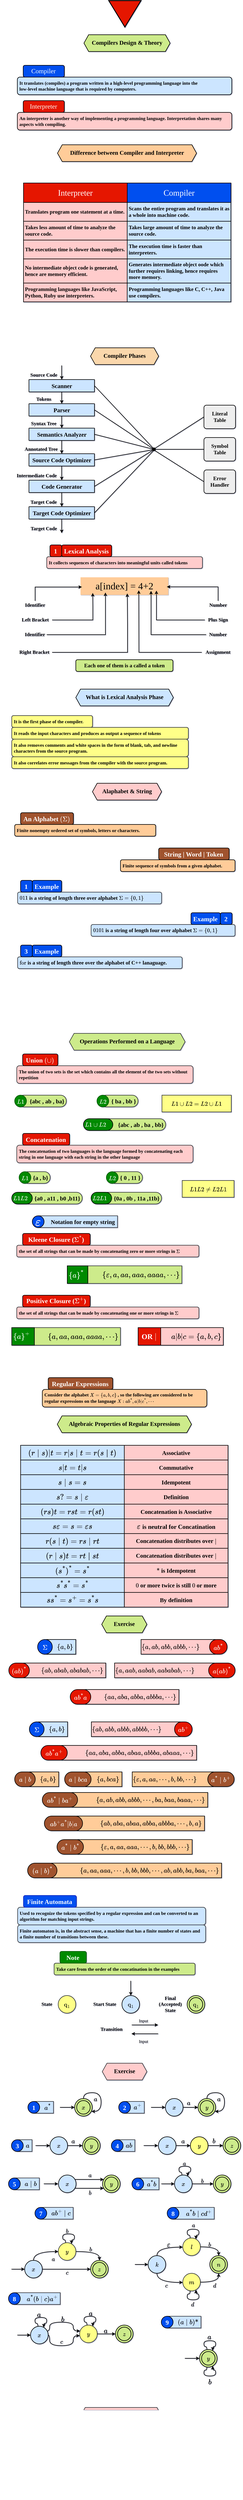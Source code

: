 <mxfile version="24.5.3" type="device">
  <diagram id="4A9T_krL8O-GeKp2IT-A" name="Page-2">
    <mxGraphModel dx="2072" dy="1250" grid="1" gridSize="10" guides="1" tooltips="1" connect="1" arrows="1" fold="1" page="1" pageScale="1" pageWidth="827" pageHeight="1169" math="1" shadow="1">
      <root>
        <mxCell id="0" />
        <mxCell id="1" parent="0" />
        <mxCell id="INYVpdDvqA-KQRNh9DJW-1" value="Compilers Design &amp; Theory" style="shape=hexagon;perimeter=hexagonPerimeter2;whiteSpace=wrap;fixedSize=1;size=16;fillColor=#cdeb8b;strokeColor=#000000;fontFamily=ADLaM Display;fontSize=20;strokeWidth=2;align=center;spacingLeft=0;spacingBottom=5;fillStyle=hachure;fontStyle=1;fontSource=https%3A%2F%2Ffonts.googleapis.com%2Fcss%3Ffamily%3DADLaM%2BDisplay;" vertex="1" parent="1">
          <mxGeometry x="275.68" y="146" width="293.32" height="57.14" as="geometry" />
        </mxCell>
        <mxCell id="INYVpdDvqA-KQRNh9DJW-2" value="" style="group;flipH=0;" vertex="1" connectable="0" parent="1">
          <mxGeometry x="49" y="250" width="730" height="100" as="geometry" />
        </mxCell>
        <mxCell id="INYVpdDvqA-KQRNh9DJW-3" value="It translates (compiles) a program written in a high-level programming language into the&lt;br&gt;low-level machine language that is required by computers." style="rounded=1;whiteSpace=wrap;html=1;hachureGap=4;fontFamily=Mina;strokeWidth=2;fillColor=#cce5ff;strokeColor=#000000;fontSize=16;fontStyle=1;labelBorderColor=none;textShadow=0;labelBackgroundColor=none;align=left;spacing=7;verticalAlign=middle;" vertex="1" parent="INYVpdDvqA-KQRNh9DJW-2">
          <mxGeometry y="40" width="730" height="60" as="geometry" />
        </mxCell>
        <mxCell id="INYVpdDvqA-KQRNh9DJW-4" value="Compiler" style="rounded=1;whiteSpace=wrap;html=1;hachureGap=4;fontFamily=ADLaM Display;strokeWidth=2;fillColor=#0050ef;strokeColor=#000000;fontSize=22;fontStyle=0;labelBorderColor=none;textShadow=0;labelBackgroundColor=none;align=center;spacing=5;verticalAlign=middle;spacingTop=0;spacingRight=2;fontColor=#ffffff;fontSource=https%3A%2F%2Ffonts.googleapis.com%2Fcss%3Ffamily%3DADLaM%2BDisplay;" vertex="1" parent="INYVpdDvqA-KQRNh9DJW-2">
          <mxGeometry x="20" width="140" height="40" as="geometry" />
        </mxCell>
        <mxCell id="INYVpdDvqA-KQRNh9DJW-5" value="" style="group;flipH=0;strokeColor=none;" vertex="1" connectable="0" parent="1">
          <mxGeometry x="49" y="370" width="730" height="100" as="geometry" />
        </mxCell>
        <mxCell id="INYVpdDvqA-KQRNh9DJW-6" value="An interpreter is another way of implementing a programming language. Interpretation shares many aspects with compiling.&amp;nbsp;&amp;nbsp;" style="rounded=1;whiteSpace=wrap;html=1;hachureGap=4;fontFamily=Mina;strokeWidth=2;fillColor=#ffcccc;strokeColor=#000000;fontSize=16;fontStyle=1;labelBorderColor=none;textShadow=0;labelBackgroundColor=none;align=left;spacing=7;verticalAlign=middle;" vertex="1" parent="INYVpdDvqA-KQRNh9DJW-5">
          <mxGeometry y="40" width="730" height="60" as="geometry" />
        </mxCell>
        <mxCell id="INYVpdDvqA-KQRNh9DJW-7" value="Interpreter" style="rounded=1;whiteSpace=wrap;html=1;hachureGap=4;fontFamily=ADLaM Display;strokeWidth=2;fillColor=#e51400;strokeColor=#000000;fontSize=22;fontStyle=0;labelBorderColor=none;textShadow=0;labelBackgroundColor=none;align=center;spacing=5;verticalAlign=middle;spacingTop=0;spacingRight=2;fontColor=#ffffff;fontSource=https%3A%2F%2Ffonts.googleapis.com%2Fcss%3Ffamily%3DADLaM%2BDisplay;" vertex="1" parent="INYVpdDvqA-KQRNh9DJW-5">
          <mxGeometry x="20" width="140" height="40" as="geometry" />
        </mxCell>
        <mxCell id="INYVpdDvqA-KQRNh9DJW-8" value="" style="group" vertex="1" connectable="0" parent="1">
          <mxGeometry x="70" y="650" width="706" height="403.96" as="geometry" />
        </mxCell>
        <mxCell id="INYVpdDvqA-KQRNh9DJW-9" value="Interpreter" style="rounded=0;whiteSpace=wrap;html=1;strokeWidth=2;fillColor=#e51400;strokeColor=#000000;fontColor=#ffffff;container=0;fontSize=28;fontFamily=ADLaM Display;fontSource=https%3A%2F%2Ffonts.googleapis.com%2Fcss%3Ffamily%3DADLaM%2BDisplay;fontStyle=0" vertex="1" parent="INYVpdDvqA-KQRNh9DJW-8">
          <mxGeometry width="353" height="66.04" as="geometry" />
        </mxCell>
        <mxCell id="INYVpdDvqA-KQRNh9DJW-10" value="Translates program one statement at a time." style="rounded=0;whiteSpace=wrap;html=1;strokeWidth=2;fillColor=#ffcccc;strokeColor=#000000;container=0;fontStyle=1;fontSize=18;fontFamily=Mina;fontSource=https%3A%2F%2Ffonts.googleapis.com%2Fcss%3Ffamily%3DMina;align=left;spacingLeft=3;" vertex="1" parent="INYVpdDvqA-KQRNh9DJW-8">
          <mxGeometry y="66.04" width="353" height="63.96" as="geometry" />
        </mxCell>
        <mxCell id="INYVpdDvqA-KQRNh9DJW-11" value="Compiler" style="rounded=0;whiteSpace=wrap;html=1;strokeWidth=2;fillColor=#0050ef;strokeColor=#000000;fontColor=#ffffff;container=0;fontSize=28;fontFamily=ADLaM Display;fontSource=https%3A%2F%2Ffonts.googleapis.com%2Fcss%3Ffamily%3DADLaM%2BDisplay;fontStyle=0" vertex="1" parent="INYVpdDvqA-KQRNh9DJW-8">
          <mxGeometry x="353" width="353" height="66.04" as="geometry" />
        </mxCell>
        <mxCell id="INYVpdDvqA-KQRNh9DJW-12" value="&lt;div style=&quot;font-size: 18px;&quot;&gt;&lt;div&gt;Scans the entire program and translates it as a&amp;nbsp;&lt;span style=&quot;background-color: initial;&quot;&gt;whole into machine code.&lt;/span&gt;&lt;/div&gt;&lt;/div&gt;" style="rounded=0;whiteSpace=wrap;html=1;strokeWidth=2;fillColor=#cce5ff;strokeColor=#000000;container=0;fontSize=18;fontStyle=1;fontFamily=Mina;fontSource=https%3A%2F%2Ffonts.googleapis.com%2Fcss%3Ffamily%3DMina;spacingLeft=3;align=left;" vertex="1" parent="INYVpdDvqA-KQRNh9DJW-8">
          <mxGeometry x="352.85" y="66.04" width="353" height="63.96" as="geometry" />
        </mxCell>
        <mxCell id="INYVpdDvqA-KQRNh9DJW-13" value="&lt;div&gt;Takes less amount of time&amp;nbsp;&lt;span style=&quot;background-color: initial;&quot;&gt;to analyze the source code.&amp;nbsp;&lt;/span&gt;&lt;/div&gt;" style="rounded=0;whiteSpace=wrap;html=1;strokeWidth=2;fillColor=#ffcccc;strokeColor=#000000;container=0;fontStyle=1;fontSize=18;fontFamily=Mina;fontSource=https%3A%2F%2Ffonts.googleapis.com%2Fcss%3Ffamily%3DMina;align=left;spacingLeft=3;" vertex="1" parent="INYVpdDvqA-KQRNh9DJW-8">
          <mxGeometry y="130" width="353" height="63.96" as="geometry" />
        </mxCell>
        <mxCell id="INYVpdDvqA-KQRNh9DJW-14" value="&lt;div&gt;No intermediate object code is generated,&lt;/div&gt;&lt;div&gt;hence are memory efficient.&lt;/div&gt;" style="rounded=0;whiteSpace=wrap;html=1;strokeWidth=2;fillColor=#ffcccc;strokeColor=#000000;container=0;fontStyle=1;fontSize=18;fontFamily=Mina;fontSource=https%3A%2F%2Ffonts.googleapis.com%2Fcss%3Ffamily%3DMina;align=left;spacingLeft=3;" vertex="1" parent="INYVpdDvqA-KQRNh9DJW-8">
          <mxGeometry y="257.92" width="353" height="82.08" as="geometry" />
        </mxCell>
        <mxCell id="INYVpdDvqA-KQRNh9DJW-15" value="&lt;div style=&quot;font-size: 18px;&quot;&gt;Takes large amount of time&amp;nbsp;&lt;span style=&quot;background-color: initial;&quot;&gt;to analyze the source code.&amp;nbsp;&lt;/span&gt;&lt;br&gt;&lt;/div&gt;" style="rounded=0;whiteSpace=wrap;html=1;strokeWidth=2;fillColor=#cce5ff;strokeColor=#000000;container=0;fontSize=18;fontStyle=1;fontFamily=Mina;fontSource=https%3A%2F%2Ffonts.googleapis.com%2Fcss%3Ffamily%3DMina;spacingLeft=3;align=left;" vertex="1" parent="INYVpdDvqA-KQRNh9DJW-8">
          <mxGeometry x="352.85" y="130" width="353" height="63.96" as="geometry" />
        </mxCell>
        <mxCell id="INYVpdDvqA-KQRNh9DJW-16" value="&lt;div style=&quot;font-size: 18px;&quot;&gt;The execution time is&amp;nbsp;&lt;span style=&quot;background-color: initial;&quot;&gt;faster than interpreters.&lt;/span&gt;&lt;br&gt;&lt;/div&gt;" style="rounded=0;whiteSpace=wrap;html=1;strokeWidth=2;fillColor=#cce5ff;strokeColor=#000000;container=0;fontSize=18;fontStyle=1;fontFamily=Mina;fontSource=https%3A%2F%2Ffonts.googleapis.com%2Fcss%3Ffamily%3DMina;spacingLeft=3;align=left;" vertex="1" parent="INYVpdDvqA-KQRNh9DJW-8">
          <mxGeometry x="352.85" y="193.96" width="353" height="63.96" as="geometry" />
        </mxCell>
        <mxCell id="INYVpdDvqA-KQRNh9DJW-17" value="&lt;div&gt;Programming languages like JavaScript,&lt;/div&gt;&lt;div&gt;Python, Ruby use interpreters.&lt;/div&gt;" style="rounded=0;whiteSpace=wrap;html=1;strokeWidth=2;fillColor=#ffcccc;strokeColor=#000000;container=0;fontStyle=1;fontSize=18;fontFamily=Mina;fontSource=https%3A%2F%2Ffonts.googleapis.com%2Fcss%3Ffamily%3DMina;align=left;spacingLeft=3;" vertex="1" parent="INYVpdDvqA-KQRNh9DJW-8">
          <mxGeometry y="340" width="353" height="63.96" as="geometry" />
        </mxCell>
        <mxCell id="INYVpdDvqA-KQRNh9DJW-18" value="&lt;div&gt;The execution time is&amp;nbsp;&lt;span style=&quot;background-color: initial;&quot;&gt;slower than compilers.&lt;/span&gt;&lt;/div&gt;" style="rounded=0;whiteSpace=wrap;html=1;strokeWidth=2;fillColor=#ffcccc;strokeColor=#000000;container=0;fontStyle=1;fontSize=18;fontFamily=Mina;fontSource=https%3A%2F%2Ffonts.googleapis.com%2Fcss%3Ffamily%3DMina;align=left;spacingLeft=3;" vertex="1" parent="INYVpdDvqA-KQRNh9DJW-8">
          <mxGeometry y="193.96" width="353" height="63.96" as="geometry" />
        </mxCell>
        <mxCell id="INYVpdDvqA-KQRNh9DJW-19" value="&lt;div style=&quot;font-size: 18px;&quot;&gt;&lt;div&gt;Generates intermediate object oode which&lt;/div&gt;&lt;div&gt;further requires linking, hence requires more&amp;nbsp;&lt;span style=&quot;background-color: initial;&quot;&gt;memory.&lt;/span&gt;&lt;/div&gt;&lt;/div&gt;" style="rounded=0;whiteSpace=wrap;html=1;strokeWidth=2;fillColor=#cce5ff;strokeColor=#000000;container=0;fontSize=18;fontStyle=1;fontFamily=Mina;fontSource=https%3A%2F%2Ffonts.googleapis.com%2Fcss%3Ffamily%3DMina;spacingLeft=3;align=left;" vertex="1" parent="INYVpdDvqA-KQRNh9DJW-8">
          <mxGeometry x="352.85" y="257.92" width="353" height="82.08" as="geometry" />
        </mxCell>
        <mxCell id="INYVpdDvqA-KQRNh9DJW-20" value="&lt;div style=&quot;font-size: 18px;&quot;&gt;&lt;div&gt;Programming languages like C, C++, Java use&amp;nbsp;&lt;span style=&quot;background-color: initial;&quot;&gt;compilers.&lt;/span&gt;&lt;/div&gt;&lt;/div&gt;" style="rounded=0;whiteSpace=wrap;html=1;strokeWidth=2;fillColor=#cce5ff;strokeColor=#000000;container=0;fontSize=18;fontStyle=1;fontFamily=Mina;fontSource=https%3A%2F%2Ffonts.googleapis.com%2Fcss%3Ffamily%3DMina;spacingLeft=3;align=left;" vertex="1" parent="INYVpdDvqA-KQRNh9DJW-8">
          <mxGeometry x="352.85" y="340" width="353" height="63.96" as="geometry" />
        </mxCell>
        <mxCell id="INYVpdDvqA-KQRNh9DJW-21" value="Difference between Compiler and Interpreter" style="shape=hexagon;perimeter=hexagonPerimeter2;whiteSpace=wrap;fixedSize=1;size=16;fillColor=#ffcc99;strokeColor=#000000;fontFamily=ADLaM Display;fontSize=20;strokeWidth=2;align=center;spacingLeft=0;spacingBottom=5;fillStyle=hachure;fontStyle=1;fontSource=https%3A%2F%2Ffonts.googleapis.com%2Fcss%3Ffamily%3DADLaM%2BDisplay;" vertex="1" parent="1">
          <mxGeometry x="185.68" y="520" width="473.32" height="57.14" as="geometry" />
        </mxCell>
        <mxCell id="INYVpdDvqA-KQRNh9DJW-22" value="Compiler Phases" style="shape=hexagon;perimeter=hexagonPerimeter2;whiteSpace=wrap;fixedSize=1;size=16;fillColor=#fad7ac;strokeColor=#000000;fontFamily=ADLaM Display;fontSize=20;strokeWidth=2;align=center;spacingLeft=0;spacingBottom=5;fillStyle=hachure;fontStyle=1;fontSource=https%3A%2F%2Ffonts.googleapis.com%2Fcss%3Ffamily%3DADLaM%2BDisplay;" vertex="1" parent="1">
          <mxGeometry x="298" y="1210" width="232" height="57.14" as="geometry" />
        </mxCell>
        <mxCell id="INYVpdDvqA-KQRNh9DJW-23" value="" style="triangle;whiteSpace=wrap;html=1;dashed=0;direction=south;fillColor=#e51400;fontColor=#ffffff;strokeColor=#000000;strokeWidth=3;" vertex="1" parent="1">
          <mxGeometry x="360" y="30" width="110" height="90" as="geometry" />
        </mxCell>
        <mxCell id="INYVpdDvqA-KQRNh9DJW-24" value="" style="group;flipH=0;" vertex="1" connectable="0" parent="1">
          <mxGeometry x="149" y="1880" width="530" height="80" as="geometry" />
        </mxCell>
        <mxCell id="INYVpdDvqA-KQRNh9DJW-25" value="&lt;div&gt;It collects sequences of characters into meaningful&amp;nbsp;&lt;span style=&quot;background-color: initial;&quot;&gt;units called tokens&lt;/span&gt;&lt;/div&gt;" style="rounded=1;whiteSpace=wrap;html=1;hachureGap=4;fontFamily=Mina;strokeWidth=2;fillColor=#ffcccc;strokeColor=#36393d;fontSize=16;fontStyle=1;labelBorderColor=none;textShadow=0;labelBackgroundColor=none;align=left;spacing=7;verticalAlign=middle;" vertex="1" parent="INYVpdDvqA-KQRNh9DJW-24">
          <mxGeometry y="40" width="530" height="40" as="geometry" />
        </mxCell>
        <mxCell id="INYVpdDvqA-KQRNh9DJW-26" value="Lexical Analysis" style="rounded=1;whiteSpace=wrap;html=1;hachureGap=4;fontFamily=Mina;strokeWidth=2;fillColor=#e51400;strokeColor=#000000;fontSize=22;fontStyle=1;labelBorderColor=none;textShadow=0;labelBackgroundColor=none;align=center;spacing=5;verticalAlign=middle;spacingTop=3;spacingRight=2;fontColor=#ffffff;" vertex="1" parent="INYVpdDvqA-KQRNh9DJW-24">
          <mxGeometry x="51" width="170" height="40" as="geometry" />
        </mxCell>
        <mxCell id="INYVpdDvqA-KQRNh9DJW-27" value="1" style="rounded=1;whiteSpace=wrap;html=1;hachureGap=4;fontFamily=Mina;strokeWidth=2;fillColor=#e51400;strokeColor=#000000;fontSize=22;fontStyle=1;labelBorderColor=none;textShadow=0;labelBackgroundColor=none;align=center;spacing=5;verticalAlign=middle;spacingTop=3;spacingRight=2;fontColor=#ffffff;" vertex="1" parent="INYVpdDvqA-KQRNh9DJW-24">
          <mxGeometry x="11" width="40" height="40" as="geometry" />
        </mxCell>
        <mxCell id="INYVpdDvqA-KQRNh9DJW-28" value="a[index] = 4+2" style="rounded=1;whiteSpace=wrap;html=1;strokeWidth=2;fillColor=#ffcc99;strokeColor=none;arcSize=0;fontFamily=JetBrains Mono;fontStyle=0;fontSize=33;fontSource=https%3A%2F%2Ffonts.googleapis.com%2Fcss%3Ffamily%3DJetBrains%2BMono;" vertex="1" parent="1">
          <mxGeometry x="264" y="1990" width="299" height="60" as="geometry" />
        </mxCell>
        <mxCell id="INYVpdDvqA-KQRNh9DJW-29" style="edgeStyle=orthogonalEdgeStyle;rounded=0;orthogonalLoop=1;jettySize=auto;html=1;strokeWidth=2;" edge="1" parent="1" source="INYVpdDvqA-KQRNh9DJW-30">
          <mxGeometry relative="1" as="geometry">
            <mxPoint x="269" y="2023" as="targetPoint" />
            <Array as="points">
              <mxPoint x="110" y="2023" />
            </Array>
          </mxGeometry>
        </mxCell>
        <mxCell id="INYVpdDvqA-KQRNh9DJW-30" value="Identifier" style="text;html=1;align=center;verticalAlign=middle;whiteSpace=wrap;rounded=0;fontFamily=Mina;fontStyle=1;fontSize=17;" vertex="1" parent="1">
          <mxGeometry x="70" y="2070" width="79" height="30" as="geometry" />
        </mxCell>
        <mxCell id="INYVpdDvqA-KQRNh9DJW-31" style="edgeStyle=orthogonalEdgeStyle;rounded=0;orthogonalLoop=1;jettySize=auto;html=1;strokeWidth=2;" edge="1" parent="1" source="INYVpdDvqA-KQRNh9DJW-32">
          <mxGeometry relative="1" as="geometry">
            <mxPoint x="305.6" y="2043.2" as="targetPoint" />
            <Array as="points">
              <mxPoint x="306" y="2135" />
              <mxPoint x="306" y="2090" />
              <mxPoint x="306" y="2090" />
            </Array>
          </mxGeometry>
        </mxCell>
        <mxCell id="INYVpdDvqA-KQRNh9DJW-32" value="Left Bracket" style="text;html=1;align=center;verticalAlign=middle;whiteSpace=wrap;rounded=0;fontFamily=Mina;fontStyle=1;fontSize=17;" vertex="1" parent="1">
          <mxGeometry x="51.66" y="2120" width="115.68" height="30" as="geometry" />
        </mxCell>
        <mxCell id="INYVpdDvqA-KQRNh9DJW-33" style="edgeStyle=orthogonalEdgeStyle;rounded=0;orthogonalLoop=1;jettySize=auto;html=1;strokeWidth=2;" edge="1" parent="1" source="INYVpdDvqA-KQRNh9DJW-34">
          <mxGeometry relative="1" as="geometry">
            <mxPoint x="348.8" y="2041.6" as="targetPoint" />
            <Array as="points">
              <mxPoint x="349" y="2185" />
            </Array>
          </mxGeometry>
        </mxCell>
        <mxCell id="INYVpdDvqA-KQRNh9DJW-34" value="Identifier" style="text;html=1;align=center;verticalAlign=middle;whiteSpace=wrap;rounded=0;fontFamily=Mina;fontStyle=1;fontSize=17;" vertex="1" parent="1">
          <mxGeometry x="69" y="2170" width="80" height="30" as="geometry" />
        </mxCell>
        <mxCell id="INYVpdDvqA-KQRNh9DJW-35" style="edgeStyle=orthogonalEdgeStyle;rounded=0;orthogonalLoop=1;jettySize=auto;html=1;strokeWidth=2;" edge="1" parent="1" source="INYVpdDvqA-KQRNh9DJW-36">
          <mxGeometry relative="1" as="geometry">
            <mxPoint x="423.2" y="2044.8" as="targetPoint" />
            <Array as="points">
              <mxPoint x="424" y="2245" />
              <mxPoint x="424" y="2150" />
              <mxPoint x="423" y="2150" />
            </Array>
          </mxGeometry>
        </mxCell>
        <mxCell id="INYVpdDvqA-KQRNh9DJW-36" value="Right Bracket" style="text;html=1;align=center;verticalAlign=middle;whiteSpace=wrap;rounded=0;fontFamily=Mina;fontStyle=1;fontSize=17;" vertex="1" parent="1">
          <mxGeometry x="47.34" y="2230" width="120" height="30" as="geometry" />
        </mxCell>
        <mxCell id="INYVpdDvqA-KQRNh9DJW-37" style="edgeStyle=orthogonalEdgeStyle;rounded=0;orthogonalLoop=1;jettySize=auto;html=1;strokeWidth=2;" edge="1" parent="1" source="INYVpdDvqA-KQRNh9DJW-38">
          <mxGeometry relative="1" as="geometry">
            <mxPoint x="557.6" y="2022.4" as="targetPoint" />
            <Array as="points">
              <mxPoint x="732" y="2022" />
            </Array>
          </mxGeometry>
        </mxCell>
        <mxCell id="INYVpdDvqA-KQRNh9DJW-38" value="Number" style="text;html=1;align=center;verticalAlign=middle;whiteSpace=wrap;rounded=0;fontFamily=Mina;fontStyle=1;fontSize=17;" vertex="1" parent="1">
          <mxGeometry x="692.66" y="2070" width="79" height="30" as="geometry" />
        </mxCell>
        <mxCell id="INYVpdDvqA-KQRNh9DJW-39" style="edgeStyle=orthogonalEdgeStyle;rounded=0;orthogonalLoop=1;jettySize=auto;html=1;strokeWidth=2;" edge="1" parent="1" source="INYVpdDvqA-KQRNh9DJW-40">
          <mxGeometry relative="1" as="geometry">
            <mxPoint x="522.4" y="2035.2" as="targetPoint" />
            <Array as="points">
              <mxPoint x="522" y="2135" />
            </Array>
          </mxGeometry>
        </mxCell>
        <mxCell id="INYVpdDvqA-KQRNh9DJW-40" value="Plus Sign" style="text;html=1;align=center;verticalAlign=middle;whiteSpace=wrap;rounded=0;fontFamily=Mina;fontStyle=1;fontSize=17;" vertex="1" parent="1">
          <mxGeometry x="687.16" y="2120" width="90" height="30" as="geometry" />
        </mxCell>
        <mxCell id="INYVpdDvqA-KQRNh9DJW-41" style="edgeStyle=orthogonalEdgeStyle;rounded=0;orthogonalLoop=1;jettySize=auto;html=1;strokeWidth=2;" edge="1" parent="1" source="INYVpdDvqA-KQRNh9DJW-42">
          <mxGeometry relative="1" as="geometry">
            <mxPoint x="504" y="2036" as="targetPoint" />
            <Array as="points">
              <mxPoint x="504" y="2185" />
            </Array>
          </mxGeometry>
        </mxCell>
        <mxCell id="INYVpdDvqA-KQRNh9DJW-42" value="Number" style="text;html=1;align=center;verticalAlign=middle;whiteSpace=wrap;rounded=0;fontFamily=Mina;fontStyle=1;fontSize=17;" vertex="1" parent="1">
          <mxGeometry x="691.66" y="2170" width="80" height="30" as="geometry" />
        </mxCell>
        <mxCell id="INYVpdDvqA-KQRNh9DJW-43" style="edgeStyle=orthogonalEdgeStyle;rounded=0;orthogonalLoop=1;jettySize=auto;html=1;strokeWidth=2;" edge="1" parent="1" source="INYVpdDvqA-KQRNh9DJW-44">
          <mxGeometry relative="1" as="geometry">
            <mxPoint x="462.276" y="2034.241" as="targetPoint" />
          </mxGeometry>
        </mxCell>
        <mxCell id="INYVpdDvqA-KQRNh9DJW-44" value="Assignment" style="text;html=1;align=center;verticalAlign=middle;whiteSpace=wrap;rounded=0;fontFamily=Mina;fontStyle=1;fontSize=17;" vertex="1" parent="1">
          <mxGeometry x="676.66" y="2230" width="110" height="30" as="geometry" />
        </mxCell>
        <mxCell id="INYVpdDvqA-KQRNh9DJW-45" value="&lt;b style=&quot;font-size: 18px;&quot;&gt;Each one of them is a called a token&lt;/b&gt;" style="rounded=1;whiteSpace=wrap;html=1;strokeWidth=2;fillColor=#cdeb8b;strokeColor=#000000;fontFamily=Mina;fontSize=18;" vertex="1" parent="1">
          <mxGeometry x="248" y="2270" width="330.67" height="40" as="geometry" />
        </mxCell>
        <mxCell id="INYVpdDvqA-KQRNh9DJW-46" value="" style="group" vertex="1" connectable="0" parent="1">
          <mxGeometry x="35.0" y="1270" width="756.56" height="570" as="geometry" />
        </mxCell>
        <mxCell id="INYVpdDvqA-KQRNh9DJW-47" value="" style="group" vertex="1" connectable="0" parent="INYVpdDvqA-KQRNh9DJW-46">
          <mxGeometry width="276.5" height="570" as="geometry" />
        </mxCell>
        <mxCell id="INYVpdDvqA-KQRNh9DJW-48" value="Source Code" style="text;html=1;align=center;verticalAlign=middle;whiteSpace=wrap;rounded=0;fontFamily=Mina;fontStyle=1;fontSize=17;" vertex="1" parent="INYVpdDvqA-KQRNh9DJW-47">
          <mxGeometry x="53.5" y="18" width="100" height="30" as="geometry" />
        </mxCell>
        <mxCell id="INYVpdDvqA-KQRNh9DJW-49" value="" style="edgeStyle=orthogonalEdgeStyle;rounded=0;orthogonalLoop=1;jettySize=auto;html=1;strokeWidth=2;endArrow=none;endFill=0;startArrow=classic;startFill=1;" edge="1" parent="INYVpdDvqA-KQRNh9DJW-47" source="INYVpdDvqA-KQRNh9DJW-51">
          <mxGeometry relative="1" as="geometry">
            <mxPoint x="165" as="targetPoint" />
          </mxGeometry>
        </mxCell>
        <mxCell id="INYVpdDvqA-KQRNh9DJW-50" style="edgeStyle=orthogonalEdgeStyle;rounded=0;orthogonalLoop=1;jettySize=auto;html=1;strokeWidth=2;" edge="1" parent="INYVpdDvqA-KQRNh9DJW-47" source="INYVpdDvqA-KQRNh9DJW-51" target="INYVpdDvqA-KQRNh9DJW-55">
          <mxGeometry relative="1" as="geometry" />
        </mxCell>
        <mxCell id="INYVpdDvqA-KQRNh9DJW-51" value="Scanner" style="rounded=1;whiteSpace=wrap;html=1;fontSize=20;fillColor=#cce5ff;strokeColor=#000000;strokeWidth=2;fontFamily=Mina;arcSize=2;fontStyle=1;" vertex="1" parent="INYVpdDvqA-KQRNh9DJW-47">
          <mxGeometry x="53.5" y="48" width="222.99" height="42" as="geometry" />
        </mxCell>
        <mxCell id="INYVpdDvqA-KQRNh9DJW-52" value="Tokens" style="text;html=1;align=center;verticalAlign=middle;whiteSpace=wrap;rounded=0;fontFamily=Mina;fontStyle=1;fontSize=17;" vertex="1" parent="INYVpdDvqA-KQRNh9DJW-47">
          <mxGeometry x="53.51" y="100" width="100" height="30" as="geometry" />
        </mxCell>
        <mxCell id="INYVpdDvqA-KQRNh9DJW-53" style="edgeStyle=orthogonalEdgeStyle;rounded=0;orthogonalLoop=1;jettySize=auto;html=1;strokeWidth=2;" edge="1" parent="INYVpdDvqA-KQRNh9DJW-47" source="INYVpdDvqA-KQRNh9DJW-55" target="INYVpdDvqA-KQRNh9DJW-58">
          <mxGeometry relative="1" as="geometry" />
        </mxCell>
        <mxCell id="INYVpdDvqA-KQRNh9DJW-54" style="rounded=0;orthogonalLoop=1;jettySize=auto;html=1;strokeWidth=2;endArrow=none;endFill=0;exitX=1;exitY=0.5;exitDx=0;exitDy=0;" edge="1" parent="INYVpdDvqA-KQRNh9DJW-47" source="INYVpdDvqA-KQRNh9DJW-55">
          <mxGeometry relative="1" as="geometry">
            <mxPoint x="479" y="285" as="targetPoint" />
          </mxGeometry>
        </mxCell>
        <mxCell id="INYVpdDvqA-KQRNh9DJW-55" value="Parser" style="rounded=1;whiteSpace=wrap;html=1;fontSize=20;fillColor=#cce5ff;strokeColor=#000000;strokeWidth=2;fontFamily=Mina;arcSize=2;fontStyle=1;" vertex="1" parent="INYVpdDvqA-KQRNh9DJW-47">
          <mxGeometry x="53.51" y="130" width="222.99" height="42" as="geometry" />
        </mxCell>
        <mxCell id="INYVpdDvqA-KQRNh9DJW-56" value="Syntax Tree" style="text;html=1;align=center;verticalAlign=middle;whiteSpace=wrap;rounded=0;fontFamily=Mina;fontStyle=1;fontSize=17;" vertex="1" parent="INYVpdDvqA-KQRNh9DJW-47">
          <mxGeometry x="53.5" y="183" width="100" height="30" as="geometry" />
        </mxCell>
        <mxCell id="INYVpdDvqA-KQRNh9DJW-57" style="edgeStyle=orthogonalEdgeStyle;rounded=0;orthogonalLoop=1;jettySize=auto;html=1;strokeWidth=2;" edge="1" parent="INYVpdDvqA-KQRNh9DJW-47" source="INYVpdDvqA-KQRNh9DJW-58" target="INYVpdDvqA-KQRNh9DJW-61">
          <mxGeometry relative="1" as="geometry" />
        </mxCell>
        <mxCell id="INYVpdDvqA-KQRNh9DJW-58" value="Semantics Analyzer" style="rounded=1;whiteSpace=wrap;html=1;fontSize=20;fillColor=#cce5ff;strokeColor=#000000;strokeWidth=2;fontFamily=Mina;arcSize=2;fontStyle=1;" vertex="1" parent="INYVpdDvqA-KQRNh9DJW-47">
          <mxGeometry x="53.51" y="213" width="222.99" height="42" as="geometry" />
        </mxCell>
        <mxCell id="INYVpdDvqA-KQRNh9DJW-59" value="Annotated Tree" style="text;html=1;align=center;verticalAlign=middle;whiteSpace=wrap;rounded=0;fontFamily=Mina;fontStyle=1;fontSize=17;" vertex="1" parent="INYVpdDvqA-KQRNh9DJW-47">
          <mxGeometry x="30.0" y="270" width="130" height="30" as="geometry" />
        </mxCell>
        <mxCell id="INYVpdDvqA-KQRNh9DJW-60" style="edgeStyle=orthogonalEdgeStyle;rounded=0;orthogonalLoop=1;jettySize=auto;html=1;strokeWidth=2;" edge="1" parent="INYVpdDvqA-KQRNh9DJW-47" source="INYVpdDvqA-KQRNh9DJW-61" target="INYVpdDvqA-KQRNh9DJW-64">
          <mxGeometry relative="1" as="geometry" />
        </mxCell>
        <mxCell id="INYVpdDvqA-KQRNh9DJW-61" value="Source Code Optimizer" style="rounded=1;whiteSpace=wrap;html=1;fontSize=20;fillColor=#cce5ff;strokeColor=#000000;strokeWidth=2;fontFamily=Mina;arcSize=2;fontStyle=1;" vertex="1" parent="INYVpdDvqA-KQRNh9DJW-47">
          <mxGeometry x="53.51" y="300" width="222.99" height="42" as="geometry" />
        </mxCell>
        <mxCell id="INYVpdDvqA-KQRNh9DJW-62" value="Intermediate Code" style="text;html=1;align=center;verticalAlign=middle;whiteSpace=wrap;rounded=0;fontFamily=Mina;fontStyle=1;fontSize=17;" vertex="1" parent="INYVpdDvqA-KQRNh9DJW-47">
          <mxGeometry y="360" width="160" height="30" as="geometry" />
        </mxCell>
        <mxCell id="INYVpdDvqA-KQRNh9DJW-63" style="edgeStyle=orthogonalEdgeStyle;rounded=0;orthogonalLoop=1;jettySize=auto;html=1;strokeWidth=2;" edge="1" parent="INYVpdDvqA-KQRNh9DJW-47" source="INYVpdDvqA-KQRNh9DJW-64" target="INYVpdDvqA-KQRNh9DJW-67">
          <mxGeometry relative="1" as="geometry" />
        </mxCell>
        <mxCell id="INYVpdDvqA-KQRNh9DJW-64" value="Code Generator" style="rounded=1;whiteSpace=wrap;html=1;fontSize=20;fillColor=#cce5ff;strokeColor=#000000;strokeWidth=2;fontFamily=Mina;arcSize=2;fontStyle=1;" vertex="1" parent="INYVpdDvqA-KQRNh9DJW-47">
          <mxGeometry x="53.51" y="390" width="222.99" height="42" as="geometry" />
        </mxCell>
        <mxCell id="INYVpdDvqA-KQRNh9DJW-65" value="Target Code" style="text;html=1;align=center;verticalAlign=middle;whiteSpace=wrap;rounded=0;fontFamily=Mina;fontStyle=1;fontSize=17;" vertex="1" parent="INYVpdDvqA-KQRNh9DJW-47">
          <mxGeometry x="51.0" y="450" width="105" height="30" as="geometry" />
        </mxCell>
        <mxCell id="INYVpdDvqA-KQRNh9DJW-66" value="" style="edgeStyle=orthogonalEdgeStyle;rounded=0;orthogonalLoop=1;jettySize=auto;html=1;strokeWidth=2;" edge="1" parent="INYVpdDvqA-KQRNh9DJW-47" source="INYVpdDvqA-KQRNh9DJW-67">
          <mxGeometry relative="1" as="geometry">
            <mxPoint x="165" y="570" as="targetPoint" />
          </mxGeometry>
        </mxCell>
        <mxCell id="INYVpdDvqA-KQRNh9DJW-67" value="Target Code Optimizer" style="rounded=1;whiteSpace=wrap;html=1;fontSize=20;fillColor=#cce5ff;strokeColor=#000000;strokeWidth=2;fontFamily=Mina;arcSize=2;fontStyle=1;" vertex="1" parent="INYVpdDvqA-KQRNh9DJW-47">
          <mxGeometry x="53.5" y="480" width="222.99" height="42" as="geometry" />
        </mxCell>
        <mxCell id="INYVpdDvqA-KQRNh9DJW-68" value="Target Code" style="text;html=1;align=center;verticalAlign=middle;whiteSpace=wrap;rounded=0;fontFamily=Mina;fontStyle=1;fontSize=17;" vertex="1" parent="INYVpdDvqA-KQRNh9DJW-47">
          <mxGeometry x="53.5" y="540" width="100" height="30" as="geometry" />
        </mxCell>
        <mxCell id="INYVpdDvqA-KQRNh9DJW-69" value="&lt;font style=&quot;font-size: 18px;&quot;&gt;Literal &lt;br&gt;Table&lt;/font&gt;" style="rounded=1;whiteSpace=wrap;html=1;strokeWidth=2;fillColor=#eeeeee;strokeColor=#000000;arcSize=11;fontFamily=Mina;fontStyle=1;fontSize=18;fontSource=https%3A%2F%2Ffonts.googleapis.com%2Fcss%3Ffamily%3DMina;" vertex="1" parent="INYVpdDvqA-KQRNh9DJW-46">
          <mxGeometry x="649" y="135" width="107.56" height="80" as="geometry" />
        </mxCell>
        <mxCell id="INYVpdDvqA-KQRNh9DJW-70" value="Symbol&lt;div&gt;Table&lt;/div&gt;" style="rounded=1;whiteSpace=wrap;html=1;strokeWidth=2;fillColor=#eeeeee;strokeColor=#000000;arcSize=11;fontFamily=Mina;fontStyle=1;fontSize=18;fontSource=https%3A%2F%2Ffonts.googleapis.com%2Fcss%3Ffamily%3DMina;" vertex="1" parent="INYVpdDvqA-KQRNh9DJW-46">
          <mxGeometry x="649" y="245" width="107.56" height="80" as="geometry" />
        </mxCell>
        <mxCell id="INYVpdDvqA-KQRNh9DJW-71" value="Error&lt;div&gt;Handler&lt;/div&gt;" style="rounded=1;whiteSpace=wrap;html=1;strokeWidth=2;fillColor=#eeeeee;strokeColor=#000000;arcSize=11;fontFamily=Mina;fontStyle=1;fontSize=18;fontSource=https%3A%2F%2Ffonts.googleapis.com%2Fcss%3Ffamily%3DMina;" vertex="1" parent="INYVpdDvqA-KQRNh9DJW-46">
          <mxGeometry x="649" y="355" width="107.56" height="80" as="geometry" />
        </mxCell>
        <mxCell id="INYVpdDvqA-KQRNh9DJW-72" value="" style="strokeWidth=2;html=1;shape=mxgraph.flowchart.start_2;whiteSpace=wrap;fillColor=#000000;" vertex="1" parent="INYVpdDvqA-KQRNh9DJW-46">
          <mxGeometry x="474" y="280" width="10" height="10" as="geometry" />
        </mxCell>
        <mxCell id="INYVpdDvqA-KQRNh9DJW-73" style="rounded=0;orthogonalLoop=1;jettySize=auto;html=1;entryX=0.855;entryY=0.145;entryDx=0;entryDy=0;entryPerimeter=0;strokeWidth=2;endArrow=none;endFill=0;exitX=0;exitY=0.5;exitDx=0;exitDy=0;" edge="1" parent="INYVpdDvqA-KQRNh9DJW-46" source="INYVpdDvqA-KQRNh9DJW-69" target="INYVpdDvqA-KQRNh9DJW-72">
          <mxGeometry relative="1" as="geometry" />
        </mxCell>
        <mxCell id="INYVpdDvqA-KQRNh9DJW-74" style="rounded=0;orthogonalLoop=1;jettySize=auto;html=1;endArrow=none;endFill=0;strokeWidth=2;" edge="1" parent="INYVpdDvqA-KQRNh9DJW-46" source="INYVpdDvqA-KQRNh9DJW-70">
          <mxGeometry relative="1" as="geometry">
            <mxPoint x="481" y="285" as="targetPoint" />
          </mxGeometry>
        </mxCell>
        <mxCell id="INYVpdDvqA-KQRNh9DJW-75" style="rounded=0;orthogonalLoop=1;jettySize=auto;html=1;entryX=0.472;entryY=0.728;entryDx=0;entryDy=0;entryPerimeter=0;endArrow=none;endFill=0;strokeWidth=2;exitX=0;exitY=0.5;exitDx=0;exitDy=0;" edge="1" parent="INYVpdDvqA-KQRNh9DJW-46" source="INYVpdDvqA-KQRNh9DJW-71" target="INYVpdDvqA-KQRNh9DJW-72">
          <mxGeometry relative="1" as="geometry" />
        </mxCell>
        <mxCell id="INYVpdDvqA-KQRNh9DJW-76" style="rounded=0;orthogonalLoop=1;jettySize=auto;html=1;endArrow=none;endFill=0;strokeWidth=2;exitX=1;exitY=0.5;exitDx=0;exitDy=0;entryX=0.6;entryY=0.5;entryDx=0;entryDy=0;entryPerimeter=0;" edge="1" parent="INYVpdDvqA-KQRNh9DJW-46" source="INYVpdDvqA-KQRNh9DJW-51" target="INYVpdDvqA-KQRNh9DJW-72">
          <mxGeometry relative="1" as="geometry" />
        </mxCell>
        <mxCell id="INYVpdDvqA-KQRNh9DJW-77" style="rounded=0;orthogonalLoop=1;jettySize=auto;html=1;exitX=1;exitY=0.5;exitDx=0;exitDy=0;endArrow=none;endFill=0;strokeWidth=2;" edge="1" parent="INYVpdDvqA-KQRNh9DJW-46" source="INYVpdDvqA-KQRNh9DJW-58">
          <mxGeometry relative="1" as="geometry">
            <mxPoint x="478" y="285" as="targetPoint" />
          </mxGeometry>
        </mxCell>
        <mxCell id="INYVpdDvqA-KQRNh9DJW-78" style="rounded=0;orthogonalLoop=1;jettySize=auto;html=1;exitX=1;exitY=0.5;exitDx=0;exitDy=0;endArrow=none;endFill=0;strokeWidth=2;" edge="1" parent="INYVpdDvqA-KQRNh9DJW-46" source="INYVpdDvqA-KQRNh9DJW-61">
          <mxGeometry relative="1" as="geometry">
            <mxPoint x="478" y="286" as="targetPoint" />
          </mxGeometry>
        </mxCell>
        <mxCell id="INYVpdDvqA-KQRNh9DJW-79" style="rounded=0;orthogonalLoop=1;jettySize=auto;html=1;exitX=1;exitY=0.5;exitDx=0;exitDy=0;endArrow=none;endFill=0;strokeWidth=2;" edge="1" parent="INYVpdDvqA-KQRNh9DJW-46" source="INYVpdDvqA-KQRNh9DJW-64">
          <mxGeometry relative="1" as="geometry">
            <mxPoint x="477" y="287" as="targetPoint" />
          </mxGeometry>
        </mxCell>
        <mxCell id="INYVpdDvqA-KQRNh9DJW-80" style="rounded=0;orthogonalLoop=1;jettySize=auto;html=1;exitX=1;exitY=0.5;exitDx=0;exitDy=0;endArrow=none;endFill=0;strokeWidth=2;" edge="1" parent="INYVpdDvqA-KQRNh9DJW-46" source="INYVpdDvqA-KQRNh9DJW-67">
          <mxGeometry relative="1" as="geometry">
            <mxPoint x="477" y="290" as="targetPoint" />
          </mxGeometry>
        </mxCell>
        <mxCell id="INYVpdDvqA-KQRNh9DJW-81" value="What is Lexical Analysis Phase" style="shape=hexagon;perimeter=hexagonPerimeter2;whiteSpace=wrap;fixedSize=1;size=16;fillColor=#cce5ff;strokeColor=#000000;fontFamily=ADLaM Display;fontSize=20;strokeWidth=2;align=center;spacingLeft=0;spacingBottom=5;fillStyle=hachure;fontStyle=1;fontSource=https%3A%2F%2Ffonts.googleapis.com%2Fcss%3Ffamily%3DADLaM%2BDisplay;" vertex="1" parent="1">
          <mxGeometry x="248" y="2370" width="332" height="57.14" as="geometry" />
        </mxCell>
        <mxCell id="INYVpdDvqA-KQRNh9DJW-82" value="" style="group" vertex="1" connectable="0" parent="1">
          <mxGeometry x="30" y="2460" width="601" height="180" as="geometry" />
        </mxCell>
        <mxCell id="INYVpdDvqA-KQRNh9DJW-83" value="&lt;div&gt;It is the first phase of the compiler.&lt;/div&gt;" style="rounded=1;whiteSpace=wrap;html=1;hachureGap=4;fontFamily=Mina;strokeWidth=2;fillColor=#ffff88;strokeColor=#36393d;fontSize=16;fontStyle=1;labelBorderColor=none;textShadow=0;labelBackgroundColor=none;align=left;spacing=7;verticalAlign=middle;" vertex="1" parent="INYVpdDvqA-KQRNh9DJW-82">
          <mxGeometry width="275" height="40" as="geometry" />
        </mxCell>
        <mxCell id="INYVpdDvqA-KQRNh9DJW-84" value="&lt;div&gt;&lt;span style=&quot;background-color: initial;&quot;&gt;It reads the input characters and produces as&amp;nbsp;&lt;/span&gt;&lt;span style=&quot;background-color: initial;&quot;&gt;output a sequence of tokens&lt;/span&gt;&lt;br&gt;&lt;/div&gt;" style="rounded=1;whiteSpace=wrap;html=1;hachureGap=4;fontFamily=Mina;strokeWidth=2;fillColor=#ffff88;strokeColor=#36393d;fontSize=16;fontStyle=1;labelBorderColor=none;textShadow=0;labelBackgroundColor=none;align=left;spacing=7;verticalAlign=middle;" vertex="1" parent="INYVpdDvqA-KQRNh9DJW-82">
          <mxGeometry y="40" width="601" height="40" as="geometry" />
        </mxCell>
        <mxCell id="INYVpdDvqA-KQRNh9DJW-85" value="&lt;div&gt;&lt;span style=&quot;background-color: initial;&quot;&gt;It also removes comments and white spaces in the&amp;nbsp;&lt;/span&gt;&lt;span style=&quot;background-color: initial;&quot;&gt;form of blank, tab, and newline characters from&amp;nbsp;&lt;/span&gt;&lt;span style=&quot;background-color: initial;&quot;&gt;the source program.&lt;/span&gt;&lt;/div&gt;" style="rounded=1;whiteSpace=wrap;html=1;hachureGap=4;fontFamily=Mina;strokeWidth=2;fillColor=#ffff88;strokeColor=#36393d;fontSize=16;fontStyle=1;labelBorderColor=none;textShadow=0;labelBackgroundColor=none;align=left;spacing=7;verticalAlign=middle;" vertex="1" parent="INYVpdDvqA-KQRNh9DJW-82">
          <mxGeometry y="80" width="601" height="60" as="geometry" />
        </mxCell>
        <mxCell id="INYVpdDvqA-KQRNh9DJW-86" value="&lt;div&gt;&lt;span style=&quot;background-color: initial;&quot;&gt;It also correlates error messages from the compiler&amp;nbsp;&lt;/span&gt;&lt;span style=&quot;background-color: initial;&quot;&gt;with the source program.&lt;/span&gt;&lt;/div&gt;" style="rounded=1;whiteSpace=wrap;html=1;hachureGap=4;fontFamily=Mina;strokeWidth=2;fillColor=#ffff88;strokeColor=#36393d;fontSize=16;fontStyle=1;labelBorderColor=none;textShadow=0;labelBackgroundColor=none;align=left;spacing=7;verticalAlign=middle;" vertex="1" parent="INYVpdDvqA-KQRNh9DJW-82">
          <mxGeometry y="140" width="601" height="40" as="geometry" />
        </mxCell>
        <mxCell id="INYVpdDvqA-KQRNh9DJW-87" value="Alaphabet &amp; String" style="shape=hexagon;perimeter=hexagonPerimeter2;whiteSpace=wrap;fixedSize=1;size=16;fillColor=#ffcccc;strokeColor=#000000;fontFamily=ADLaM Display;fontSize=20;strokeWidth=2;align=center;spacingLeft=0;spacingBottom=5;fillStyle=hachure;fontStyle=1;fontSource=https%3A%2F%2Ffonts.googleapis.com%2Fcss%3Ffamily%3DADLaM%2BDisplay;" vertex="1" parent="1">
          <mxGeometry x="304.68" y="2690" width="235.32" height="57.14" as="geometry" />
        </mxCell>
        <mxCell id="INYVpdDvqA-KQRNh9DJW-88" value="" style="group" vertex="1" connectable="0" parent="1">
          <mxGeometry x="40" y="2790" width="480" height="80" as="geometry" />
        </mxCell>
        <mxCell id="INYVpdDvqA-KQRNh9DJW-89" value="&lt;div&gt;Finite nonempty ordered set of symbols, letters or characters.&lt;/div&gt;" style="rounded=1;whiteSpace=wrap;html=1;hachureGap=4;fontFamily=Mina;strokeWidth=2;fillColor=#ffcc99;strokeColor=#000000;fontSize=16;fontStyle=1;labelBorderColor=none;textShadow=0;labelBackgroundColor=none;align=left;spacing=7;verticalAlign=middle;" vertex="1" parent="INYVpdDvqA-KQRNh9DJW-88">
          <mxGeometry y="40" width="480" height="40" as="geometry" />
        </mxCell>
        <mxCell id="INYVpdDvqA-KQRNh9DJW-90" value="An Alphabet `(Sigma)`" style="rounded=1;whiteSpace=wrap;html=1;hachureGap=4;fontFamily=Mina;strokeWidth=2;fillColor=#a0522d;strokeColor=#000000;fontSize=22;fontStyle=1;labelBorderColor=none;textShadow=0;labelBackgroundColor=none;align=center;spacing=5;verticalAlign=middle;spacingTop=3;spacingRight=2;fontColor=#ffffff;" vertex="1" parent="INYVpdDvqA-KQRNh9DJW-88">
          <mxGeometry x="20" width="180" height="40" as="geometry" />
        </mxCell>
        <mxCell id="INYVpdDvqA-KQRNh9DJW-91" value="" style="group;flipH=1;" vertex="1" connectable="0" parent="1">
          <mxGeometry x="400" y="2910" width="390" height="80" as="geometry" />
        </mxCell>
        <mxCell id="INYVpdDvqA-KQRNh9DJW-92" value="&lt;div&gt;Finite sequence of symbols from a given alphabet.&lt;/div&gt;" style="rounded=1;whiteSpace=wrap;html=1;hachureGap=4;fontFamily=Mina;strokeWidth=2;fillColor=#ffcc99;strokeColor=#000000;fontSize=16;fontStyle=1;labelBorderColor=none;textShadow=0;labelBackgroundColor=none;align=left;spacing=7;verticalAlign=middle;" vertex="1" parent="INYVpdDvqA-KQRNh9DJW-91">
          <mxGeometry y="40" width="390" height="40" as="geometry" />
        </mxCell>
        <mxCell id="INYVpdDvqA-KQRNh9DJW-93" value="String | Word | Token" style="rounded=1;whiteSpace=wrap;html=1;hachureGap=4;fontFamily=Mina;strokeWidth=2;fillColor=#a0522d;strokeColor=#000000;fontSize=22;fontStyle=1;labelBorderColor=none;textShadow=0;labelBackgroundColor=none;align=center;spacing=5;verticalAlign=middle;spacingTop=3;spacingRight=2;fontColor=#ffffff;" vertex="1" parent="INYVpdDvqA-KQRNh9DJW-91">
          <mxGeometry x="130" width="240" height="40" as="geometry" />
        </mxCell>
        <mxCell id="INYVpdDvqA-KQRNh9DJW-94" value="" style="group" vertex="1" connectable="0" parent="1">
          <mxGeometry x="50" y="3020" width="490" height="80" as="geometry" />
        </mxCell>
        <mxCell id="INYVpdDvqA-KQRNh9DJW-95" value="&lt;span style=&quot;font-size: 18px;&quot;&gt;`011` is a string of length three over alphabet `Sigma = {0,1}`&lt;/span&gt;" style="rounded=1;whiteSpace=wrap;html=1;hachureGap=4;fontFamily=Mina;strokeWidth=2;fillColor=#cce5ff;strokeColor=#36393d;fontSize=16;fontStyle=1;labelBorderColor=none;textShadow=0;labelBackgroundColor=none;align=left;spacing=7;verticalAlign=middle;" vertex="1" parent="INYVpdDvqA-KQRNh9DJW-94">
          <mxGeometry y="40" width="490" height="40" as="geometry" />
        </mxCell>
        <mxCell id="INYVpdDvqA-KQRNh9DJW-96" value="Example" style="rounded=1;whiteSpace=wrap;html=1;hachureGap=4;fontFamily=Mina;strokeWidth=2;fillColor=#0050ef;strokeColor=#000000;fontSize=22;fontStyle=1;labelBorderColor=none;textShadow=0;labelBackgroundColor=none;align=center;spacing=5;verticalAlign=middle;spacingTop=3;spacingRight=2;fontColor=#ffffff;" vertex="1" parent="INYVpdDvqA-KQRNh9DJW-94">
          <mxGeometry x="50" width="100" height="40" as="geometry" />
        </mxCell>
        <mxCell id="INYVpdDvqA-KQRNh9DJW-97" value="1" style="rounded=1;whiteSpace=wrap;html=1;hachureGap=4;fontFamily=Mina;strokeWidth=2;fillColor=#0050ef;strokeColor=#000000;fontSize=22;fontStyle=1;labelBorderColor=none;textShadow=0;labelBackgroundColor=none;align=center;spacing=5;verticalAlign=middle;spacingTop=3;spacingRight=2;fontColor=#ffffff;" vertex="1" parent="INYVpdDvqA-KQRNh9DJW-94">
          <mxGeometry x="10" width="40" height="40" as="geometry" />
        </mxCell>
        <mxCell id="INYVpdDvqA-KQRNh9DJW-98" value="" style="group;flipH=1;" vertex="1" connectable="0" parent="1">
          <mxGeometry x="300" y="3130" width="490" height="80" as="geometry" />
        </mxCell>
        <mxCell id="INYVpdDvqA-KQRNh9DJW-99" value="&lt;span style=&quot;font-size: 18px;&quot;&gt;`0101` is a string of length four over alphabet `Sigma = {0,1}`&lt;/span&gt;" style="rounded=1;whiteSpace=wrap;html=1;hachureGap=4;fontFamily=Mina;strokeWidth=2;fillColor=#cce5ff;strokeColor=#36393d;fontSize=16;fontStyle=1;labelBorderColor=none;textShadow=0;labelBackgroundColor=none;align=left;spacing=7;verticalAlign=middle;" vertex="1" parent="INYVpdDvqA-KQRNh9DJW-98">
          <mxGeometry y="40" width="490" height="40" as="geometry" />
        </mxCell>
        <mxCell id="INYVpdDvqA-KQRNh9DJW-100" value="Example" style="rounded=1;whiteSpace=wrap;html=1;hachureGap=4;fontFamily=Mina;strokeWidth=2;fillColor=#0050ef;strokeColor=#000000;fontSize=22;fontStyle=1;labelBorderColor=none;textShadow=0;labelBackgroundColor=none;align=center;spacing=5;verticalAlign=middle;spacingTop=3;spacingRight=2;fontColor=#ffffff;" vertex="1" parent="INYVpdDvqA-KQRNh9DJW-98">
          <mxGeometry x="340" width="100" height="40" as="geometry" />
        </mxCell>
        <mxCell id="INYVpdDvqA-KQRNh9DJW-101" value="2" style="rounded=1;whiteSpace=wrap;html=1;hachureGap=4;fontFamily=Mina;strokeWidth=2;fillColor=#0050ef;strokeColor=#000000;fontSize=22;fontStyle=1;labelBorderColor=none;textShadow=0;labelBackgroundColor=none;align=center;spacing=5;verticalAlign=middle;spacingTop=3;spacingRight=2;fontColor=#ffffff;" vertex="1" parent="INYVpdDvqA-KQRNh9DJW-98">
          <mxGeometry x="440" width="40" height="40" as="geometry" />
        </mxCell>
        <mxCell id="INYVpdDvqA-KQRNh9DJW-102" value="" style="group" vertex="1" connectable="0" parent="1">
          <mxGeometry x="50" y="3240" width="560" height="80" as="geometry" />
        </mxCell>
        <mxCell id="INYVpdDvqA-KQRNh9DJW-103" value="&lt;span style=&quot;font-size: 18px;&quot;&gt;`&quot;for&quot;` is a string of length three over the alphabet of C++ lanaguage.&lt;/span&gt;" style="rounded=1;whiteSpace=wrap;html=1;hachureGap=4;fontFamily=Mina;strokeWidth=2;fillColor=#cce5ff;strokeColor=#36393d;fontSize=16;fontStyle=1;labelBorderColor=none;textShadow=0;labelBackgroundColor=none;align=left;spacing=7;verticalAlign=middle;" vertex="1" parent="INYVpdDvqA-KQRNh9DJW-102">
          <mxGeometry y="40" width="560" height="40" as="geometry" />
        </mxCell>
        <mxCell id="INYVpdDvqA-KQRNh9DJW-104" value="Example" style="rounded=1;whiteSpace=wrap;html=1;hachureGap=4;fontFamily=Mina;strokeWidth=2;fillColor=#0050ef;strokeColor=#000000;fontSize=22;fontStyle=1;labelBorderColor=none;textShadow=0;labelBackgroundColor=none;align=center;spacing=5;verticalAlign=middle;spacingTop=3;spacingRight=2;fontColor=#ffffff;" vertex="1" parent="INYVpdDvqA-KQRNh9DJW-102">
          <mxGeometry x="50" width="100" height="40" as="geometry" />
        </mxCell>
        <mxCell id="INYVpdDvqA-KQRNh9DJW-105" value="3" style="rounded=1;whiteSpace=wrap;html=1;hachureGap=4;fontFamily=Mina;strokeWidth=2;fillColor=#0050ef;strokeColor=#000000;fontSize=22;fontStyle=1;labelBorderColor=none;textShadow=0;labelBackgroundColor=none;align=center;spacing=5;verticalAlign=middle;spacingTop=3;spacingRight=2;fontColor=#ffffff;" vertex="1" parent="INYVpdDvqA-KQRNh9DJW-102">
          <mxGeometry x="10" width="40" height="40" as="geometry" />
        </mxCell>
        <mxCell id="INYVpdDvqA-KQRNh9DJW-106" value="Operations Performed on a Language" style="shape=hexagon;perimeter=hexagonPerimeter2;whiteSpace=wrap;fixedSize=1;size=16;fillColor=#cdeb8b;strokeColor=#36393d;fontFamily=ADLaM Display;fontSize=20;strokeWidth=2;align=center;spacingLeft=0;spacingBottom=5;fillStyle=hachure;fontStyle=1;fontSource=https%3A%2F%2Ffonts.googleapis.com%2Fcss%3Ffamily%3DADLaM%2BDisplay;" vertex="1" parent="1">
          <mxGeometry x="226" y="3540" width="394" height="57.14" as="geometry" />
        </mxCell>
        <mxCell id="INYVpdDvqA-KQRNh9DJW-107" value="" style="group;flipH=0;" vertex="1" connectable="0" parent="1">
          <mxGeometry x="47" y="3610" width="600" height="100" as="geometry" />
        </mxCell>
        <mxCell id="INYVpdDvqA-KQRNh9DJW-108" value="The union of two sets is the set which contains all the element of the two sets without repetition" style="rounded=1;whiteSpace=wrap;html=1;hachureGap=4;fontFamily=Mina;strokeWidth=2;fillColor=#ffcccc;strokeColor=#36393d;fontSize=16;fontStyle=1;labelBorderColor=none;textShadow=0;labelBackgroundColor=none;align=left;spacing=7;verticalAlign=middle;" vertex="1" parent="INYVpdDvqA-KQRNh9DJW-107">
          <mxGeometry y="40" width="600" height="60" as="geometry" />
        </mxCell>
        <mxCell id="INYVpdDvqA-KQRNh9DJW-109" value="Union `( cup )`" style="rounded=1;whiteSpace=wrap;html=1;hachureGap=4;fontFamily=Mina;strokeWidth=2;fillColor=#e51400;strokeColor=#000000;fontSize=22;fontStyle=1;labelBorderColor=none;textShadow=0;labelBackgroundColor=none;align=center;spacing=5;verticalAlign=middle;spacingTop=3;spacingRight=2;fontColor=#ffffff;" vertex="1" parent="INYVpdDvqA-KQRNh9DJW-107">
          <mxGeometry x="20" width="120" height="40" as="geometry" />
        </mxCell>
        <mxCell id="INYVpdDvqA-KQRNh9DJW-110" value="" style="group" vertex="1" connectable="0" parent="1">
          <mxGeometry x="40" y="3750" width="176" height="40" as="geometry" />
        </mxCell>
        <mxCell id="INYVpdDvqA-KQRNh9DJW-111" value="{abc , ab , ba}" style="rounded=1;whiteSpace=wrap;html=1;fontSize=20;fillColor=#cdeb8b;strokeColor=#36393d;strokeWidth=2;fontFamily=Mina;arcSize=50;hachureGap=4;align=right;spacingRight=5;fontStyle=1" vertex="1" parent="INYVpdDvqA-KQRNh9DJW-110">
          <mxGeometry x="10" width="166" height="40" as="geometry" />
        </mxCell>
        <mxCell id="INYVpdDvqA-KQRNh9DJW-112" value="`L1`" style="ellipse;whiteSpace=wrap;html=1;aspect=fixed;strokeWidth=2;fillColor=#008a00;strokeColor=#005700;fontFamily=Mina;fontStyle=1;fontSize=20;spacingTop=3;fontColor=#ffffff;" vertex="1" parent="INYVpdDvqA-KQRNh9DJW-110">
          <mxGeometry width="40" height="40" as="geometry" />
        </mxCell>
        <mxCell id="INYVpdDvqA-KQRNh9DJW-113" value="" style="group" vertex="1" connectable="0" parent="1">
          <mxGeometry x="320" y="3750" width="140" height="40" as="geometry" />
        </mxCell>
        <mxCell id="INYVpdDvqA-KQRNh9DJW-114" value="{ ba , bb }" style="rounded=1;whiteSpace=wrap;html=1;fontSize=20;fillColor=#cdeb8b;strokeColor=#36393d;strokeWidth=2;fontFamily=Mina;arcSize=50;hachureGap=4;align=right;spacingRight=5;fontStyle=1" vertex="1" parent="INYVpdDvqA-KQRNh9DJW-113">
          <mxGeometry x="10" width="130" height="40" as="geometry" />
        </mxCell>
        <mxCell id="INYVpdDvqA-KQRNh9DJW-115" value="`L2`" style="ellipse;whiteSpace=wrap;html=1;aspect=fixed;strokeWidth=2;fillColor=#008a00;strokeColor=#005700;fontFamily=Mina;fontStyle=1;fontSize=20;spacingTop=3;fontColor=#ffffff;" vertex="1" parent="INYVpdDvqA-KQRNh9DJW-113">
          <mxGeometry width="40" height="40" as="geometry" />
        </mxCell>
        <mxCell id="INYVpdDvqA-KQRNh9DJW-116" value="" style="group" vertex="1" connectable="0" parent="1">
          <mxGeometry x="274" y="3830" width="280" height="40" as="geometry" />
        </mxCell>
        <mxCell id="INYVpdDvqA-KQRNh9DJW-117" value="{abc , ab , ba , bb}" style="rounded=1;whiteSpace=wrap;html=1;fontSize=20;fillColor=#cdeb8b;strokeColor=#36393d;strokeWidth=2;fontFamily=Mina;arcSize=50;hachureGap=4;align=right;spacingRight=5;fontStyle=1" vertex="1" parent="INYVpdDvqA-KQRNh9DJW-116">
          <mxGeometry x="66" width="214" height="40" as="geometry" />
        </mxCell>
        <mxCell id="INYVpdDvqA-KQRNh9DJW-118" value="&lt;span style=&quot;color: rgb(255, 255, 255);&quot;&gt;`L1 cup L2`&lt;/span&gt;" style="rounded=1;whiteSpace=wrap;html=1;fontSize=20;fillColor=#008a00;strokeColor=#000000;strokeWidth=2;fontFamily=Mina;arcSize=50;hachureGap=4;align=left;spacingRight=5;fontStyle=1;fontColor=#ffffff;spacingLeft=3;" vertex="1" parent="INYVpdDvqA-KQRNh9DJW-116">
          <mxGeometry width="100" height="40" as="geometry" />
        </mxCell>
        <mxCell id="INYVpdDvqA-KQRNh9DJW-119" value="`L1 cup L2 = L2 cup L1`" style="shape=hexagon;perimeter=hexagonPerimeter2;whiteSpace=wrap;fixedSize=1;size=0;fillColor=#ffff88;strokeColor=#36393d;fontFamily=Mina;fontSize=20;strokeWidth=2;align=center;spacingLeft=0;spacingBottom=0;fillStyle=hachure;fontStyle=1;" vertex="1" parent="1">
          <mxGeometry x="541.16" y="3750" width="236" height="57.14" as="geometry" />
        </mxCell>
        <mxCell id="INYVpdDvqA-KQRNh9DJW-120" value="" style="group;flipH=0;" vertex="1" connectable="0" parent="1">
          <mxGeometry x="47" y="3880" width="600" height="100" as="geometry" />
        </mxCell>
        <mxCell id="INYVpdDvqA-KQRNh9DJW-121" value="&lt;div&gt;The concatenation of two languages&amp;nbsp;&lt;span style=&quot;background-color: initial;&quot;&gt;is the language formed by concatenating each string&amp;nbsp;&lt;/span&gt;&lt;span style=&quot;background-color: initial;&quot;&gt;in one language with each string in the other&amp;nbsp;&lt;/span&gt;&lt;span style=&quot;background-color: initial;&quot;&gt;language&lt;/span&gt;&lt;/div&gt;" style="rounded=1;whiteSpace=wrap;html=1;hachureGap=4;fontFamily=Mina;strokeWidth=2;fillColor=#ffcccc;strokeColor=#36393d;fontSize=16;fontStyle=1;labelBorderColor=none;textShadow=0;labelBackgroundColor=none;align=left;spacing=7;verticalAlign=middle;" vertex="1" parent="INYVpdDvqA-KQRNh9DJW-120">
          <mxGeometry y="40" width="600" height="60" as="geometry" />
        </mxCell>
        <mxCell id="INYVpdDvqA-KQRNh9DJW-122" value="Concatenation" style="rounded=1;whiteSpace=wrap;html=1;hachureGap=4;fontFamily=Mina;strokeWidth=2;fillColor=#e51400;strokeColor=#000000;fontSize=22;fontStyle=1;labelBorderColor=none;textShadow=0;labelBackgroundColor=none;align=center;spacing=5;verticalAlign=middle;spacingTop=3;spacingRight=2;fontColor=#ffffff;" vertex="1" parent="INYVpdDvqA-KQRNh9DJW-120">
          <mxGeometry x="20" width="160" height="40" as="geometry" />
        </mxCell>
        <mxCell id="INYVpdDvqA-KQRNh9DJW-123" value="`L1L2 ne L2L1`" style="shape=hexagon;perimeter=hexagonPerimeter2;whiteSpace=wrap;fixedSize=1;size=0;fillColor=#ffff88;strokeColor=#36393d;fontFamily=Mina;fontSize=20;strokeWidth=2;align=center;spacingLeft=0;spacingBottom=0;fillStyle=hachure;fontStyle=1;" vertex="1" parent="1">
          <mxGeometry x="610" y="4040" width="176.56" height="57.14" as="geometry" />
        </mxCell>
        <mxCell id="INYVpdDvqA-KQRNh9DJW-124" value="" style="group" vertex="1" connectable="0" parent="1">
          <mxGeometry x="352" y="4010" width="123" height="40" as="geometry" />
        </mxCell>
        <mxCell id="INYVpdDvqA-KQRNh9DJW-125" value="{ 0 , 11 }" style="rounded=1;whiteSpace=wrap;html=1;fontSize=20;fillColor=#cdeb8b;strokeColor=#36393d;strokeWidth=2;fontFamily=Mina;arcSize=50;hachureGap=4;align=right;spacingRight=5;fontStyle=1" vertex="1" parent="INYVpdDvqA-KQRNh9DJW-124">
          <mxGeometry x="10" width="113" height="40" as="geometry" />
        </mxCell>
        <mxCell id="INYVpdDvqA-KQRNh9DJW-126" value="`L2`" style="ellipse;whiteSpace=wrap;html=1;aspect=fixed;strokeWidth=2;fillColor=#008a00;strokeColor=#005700;fontFamily=Mina;fontStyle=1;fontSize=20;spacingTop=3;fontColor=#ffffff;" vertex="1" parent="INYVpdDvqA-KQRNh9DJW-124">
          <mxGeometry width="40" height="40" as="geometry" />
        </mxCell>
        <mxCell id="INYVpdDvqA-KQRNh9DJW-127" value="" style="group" vertex="1" connectable="0" parent="1">
          <mxGeometry x="55" y="4010" width="106" height="40" as="geometry" />
        </mxCell>
        <mxCell id="INYVpdDvqA-KQRNh9DJW-128" value="{a , b}" style="rounded=1;whiteSpace=wrap;html=1;fontSize=20;fillColor=#cdeb8b;strokeColor=#36393d;strokeWidth=2;fontFamily=Mina;arcSize=50;hachureGap=4;align=right;spacingRight=5;fontStyle=1" vertex="1" parent="INYVpdDvqA-KQRNh9DJW-127">
          <mxGeometry x="10" width="96" height="40" as="geometry" />
        </mxCell>
        <mxCell id="INYVpdDvqA-KQRNh9DJW-129" value="`L1`" style="ellipse;whiteSpace=wrap;html=1;aspect=fixed;strokeWidth=2;fillColor=#008a00;strokeColor=#005700;fontFamily=Mina;fontStyle=1;fontSize=20;spacingTop=3;fontColor=#ffffff;" vertex="1" parent="INYVpdDvqA-KQRNh9DJW-127">
          <mxGeometry width="40" height="40" as="geometry" />
        </mxCell>
        <mxCell id="INYVpdDvqA-KQRNh9DJW-130" value="" style="group" vertex="1" connectable="0" parent="1">
          <mxGeometry x="30" y="4080" width="240" height="40" as="geometry" />
        </mxCell>
        <mxCell id="INYVpdDvqA-KQRNh9DJW-131" value="{a0 , a11 , b0 ,b11}" style="rounded=1;whiteSpace=wrap;html=1;fontSize=20;fillColor=#cdeb8b;strokeColor=#36393d;strokeWidth=2;fontFamily=Mina;arcSize=50;hachureGap=4;align=right;spacingRight=5;fontStyle=1" vertex="1" parent="INYVpdDvqA-KQRNh9DJW-130">
          <mxGeometry x="36" width="204" height="40" as="geometry" />
        </mxCell>
        <mxCell id="INYVpdDvqA-KQRNh9DJW-132" value="&lt;span style=&quot;color: rgb(255, 255, 255);&quot;&gt;`L1L2`&lt;/span&gt;" style="rounded=1;whiteSpace=wrap;html=1;fontSize=20;fillColor=#008a00;strokeColor=#000000;strokeWidth=2;fontFamily=Mina;arcSize=50;hachureGap=4;align=left;spacingRight=5;fontStyle=1;fontColor=#ffffff;spacingLeft=3;" vertex="1" parent="INYVpdDvqA-KQRNh9DJW-130">
          <mxGeometry width="70" height="40" as="geometry" />
        </mxCell>
        <mxCell id="INYVpdDvqA-KQRNh9DJW-133" value="" style="group" vertex="1" connectable="0" parent="1">
          <mxGeometry x="300" y="4080" width="240" height="40" as="geometry" />
        </mxCell>
        <mxCell id="INYVpdDvqA-KQRNh9DJW-134" value="{0a , 0b , 11a ,11b}" style="rounded=1;whiteSpace=wrap;html=1;fontSize=20;fillColor=#cdeb8b;strokeColor=#36393d;strokeWidth=2;fontFamily=Mina;arcSize=50;hachureGap=4;align=right;spacingRight=5;fontStyle=1" vertex="1" parent="INYVpdDvqA-KQRNh9DJW-133">
          <mxGeometry x="36" width="204" height="40" as="geometry" />
        </mxCell>
        <mxCell id="INYVpdDvqA-KQRNh9DJW-135" value="&lt;span style=&quot;color: rgb(255, 255, 255);&quot;&gt;`L2L1`&lt;/span&gt;" style="rounded=1;whiteSpace=wrap;html=1;fontSize=20;fillColor=#008a00;strokeColor=#000000;strokeWidth=2;fontFamily=Mina;arcSize=50;hachureGap=4;align=left;spacingRight=5;fontStyle=1;fontColor=#ffffff;spacingLeft=3;" vertex="1" parent="INYVpdDvqA-KQRNh9DJW-133">
          <mxGeometry width="70" height="40" as="geometry" />
        </mxCell>
        <mxCell id="INYVpdDvqA-KQRNh9DJW-136" value="" style="group" vertex="1" connectable="0" parent="1">
          <mxGeometry x="100" y="4160" width="290" height="40" as="geometry" />
        </mxCell>
        <mxCell id="INYVpdDvqA-KQRNh9DJW-137" value="Notation for empty string" style="rounded=1;whiteSpace=wrap;html=1;fontSize=20;fillColor=#cce5ff;strokeColor=#36393d;strokeWidth=2;fontFamily=Mina;arcSize=0;hachureGap=4;align=right;spacingRight=7;fontStyle=1" vertex="1" parent="INYVpdDvqA-KQRNh9DJW-136">
          <mxGeometry x="20" width="270" height="40" as="geometry" />
        </mxCell>
        <mxCell id="INYVpdDvqA-KQRNh9DJW-138" value="`epsilon`" style="ellipse;whiteSpace=wrap;html=1;aspect=fixed;strokeWidth=2;fillColor=#0050ef;strokeColor=#000000;fontFamily=Mina;fontStyle=1;fontSize=40;spacingTop=0;fontColor=#ffffff;" vertex="1" parent="INYVpdDvqA-KQRNh9DJW-136">
          <mxGeometry width="40" height="40" as="geometry" />
        </mxCell>
        <mxCell id="INYVpdDvqA-KQRNh9DJW-139" value="" style="group;flipH=0;" vertex="1" connectable="0" parent="1">
          <mxGeometry x="47" y="4220" width="620" height="80" as="geometry" />
        </mxCell>
        <mxCell id="INYVpdDvqA-KQRNh9DJW-140" value="&lt;div&gt;the set of all strings that can&amp;nbsp;&lt;span style=&quot;background-color: initial;&quot;&gt;be made by concatenating zero or more strings in `Sigma`&lt;/span&gt;&lt;/div&gt;" style="rounded=1;whiteSpace=wrap;html=1;hachureGap=4;fontFamily=Mina;strokeWidth=2;fillColor=#ffcccc;strokeColor=#36393d;fontSize=16;fontStyle=1;labelBorderColor=none;textShadow=0;labelBackgroundColor=none;align=left;spacing=7;verticalAlign=middle;" vertex="1" parent="INYVpdDvqA-KQRNh9DJW-139">
          <mxGeometry y="40" width="620" height="40" as="geometry" />
        </mxCell>
        <mxCell id="INYVpdDvqA-KQRNh9DJW-141" value="Kleene Closure (`Sigma^{&quot;*&quot;}`)" style="rounded=1;whiteSpace=wrap;html=1;hachureGap=4;fontFamily=Mina;strokeWidth=2;fillColor=#e51400;strokeColor=#000000;fontSize=22;fontStyle=1;labelBorderColor=none;textShadow=0;labelBackgroundColor=none;align=center;spacing=5;verticalAlign=middle;spacingTop=0;spacingRight=2;fontColor=#ffffff;" vertex="1" parent="INYVpdDvqA-KQRNh9DJW-139">
          <mxGeometry x="20" width="230" height="40" as="geometry" />
        </mxCell>
        <mxCell id="INYVpdDvqA-KQRNh9DJW-142" value="" style="group" vertex="1" connectable="0" parent="1">
          <mxGeometry x="219" y="4330" width="390" height="60" as="geometry" />
        </mxCell>
        <mxCell id="INYVpdDvqA-KQRNh9DJW-143" value="`{epsilon , a , aa , aaa ,aaaa, cdots}`" style="rounded=1;whiteSpace=wrap;html=1;fontSize=25;fillColor=#cdeb8b;strokeColor=#36393d;strokeWidth=2;fontFamily=Mina;arcSize=0;hachureGap=4;align=right;spacingRight=5;fontStyle=1" vertex="1" parent="INYVpdDvqA-KQRNh9DJW-142">
          <mxGeometry x="36" width="354" height="60" as="geometry" />
        </mxCell>
        <mxCell id="INYVpdDvqA-KQRNh9DJW-144" value="&lt;span style=&quot;color: rgb(255, 255, 255); font-size: 25px;&quot;&gt;`&quot;{&quot;a&quot;}&quot;^&quot;*&quot;`&lt;/span&gt;" style="rounded=1;whiteSpace=wrap;html=1;fontSize=25;fillColor=#008a00;strokeColor=#000000;strokeWidth=2;fontFamily=Mina;arcSize=0;hachureGap=4;align=left;spacingRight=5;fontStyle=1;fontColor=#ffffff;spacingLeft=3;" vertex="1" parent="INYVpdDvqA-KQRNh9DJW-142">
          <mxGeometry width="70" height="60" as="geometry" />
        </mxCell>
        <mxCell id="INYVpdDvqA-KQRNh9DJW-145" value="" style="group;flipH=0;" vertex="1" connectable="0" parent="1">
          <mxGeometry x="47" y="4430" width="620" height="80" as="geometry" />
        </mxCell>
        <mxCell id="INYVpdDvqA-KQRNh9DJW-146" value="&lt;div&gt;the set of all strings that can&amp;nbsp;&lt;span style=&quot;background-color: initial;&quot;&gt;be made by concatenating one or more strings in `Sigma`&lt;/span&gt;&lt;/div&gt;" style="rounded=1;whiteSpace=wrap;html=1;hachureGap=4;fontFamily=Mina;strokeWidth=2;fillColor=#ffcccc;strokeColor=#36393d;fontSize=16;fontStyle=1;labelBorderColor=none;textShadow=0;labelBackgroundColor=none;align=left;spacing=7;verticalAlign=middle;" vertex="1" parent="INYVpdDvqA-KQRNh9DJW-145">
          <mxGeometry y="40" width="620" height="40" as="geometry" />
        </mxCell>
        <mxCell id="INYVpdDvqA-KQRNh9DJW-147" value="Positive Closure (`Sigma^{&quot;+&quot;}`)" style="rounded=1;whiteSpace=wrap;html=1;hachureGap=4;fontFamily=Mina;strokeWidth=2;fillColor=#e51400;strokeColor=#000000;fontSize=22;fontStyle=1;labelBorderColor=none;textShadow=0;labelBackgroundColor=none;align=center;spacing=5;verticalAlign=middle;spacingTop=0;spacingRight=2;fontColor=#ffffff;" vertex="1" parent="INYVpdDvqA-KQRNh9DJW-145">
          <mxGeometry x="20" width="230" height="40" as="geometry" />
        </mxCell>
        <mxCell id="INYVpdDvqA-KQRNh9DJW-148" value="" style="group" vertex="1" connectable="0" parent="1">
          <mxGeometry x="30" y="4540" width="370" height="60" as="geometry" />
        </mxCell>
        <mxCell id="INYVpdDvqA-KQRNh9DJW-149" value="`{a , aa , aaa ,aaaa, cdots}`" style="rounded=1;whiteSpace=wrap;html=1;fontSize=25;fillColor=#cdeb8b;strokeColor=#36393d;strokeWidth=2;fontFamily=Mina;arcSize=0;hachureGap=4;align=right;spacingRight=5;fontStyle=1" vertex="1" parent="INYVpdDvqA-KQRNh9DJW-148">
          <mxGeometry x="43" width="327" height="60" as="geometry" />
        </mxCell>
        <mxCell id="INYVpdDvqA-KQRNh9DJW-150" value="&lt;span style=&quot;color: rgb(255, 255, 255); font-size: 25px;&quot;&gt;`&quot;{&quot;a&quot;}&quot;^&quot;+&quot;`&lt;/span&gt;" style="rounded=1;whiteSpace=wrap;html=1;fontSize=25;fillColor=#008a00;strokeColor=#000000;strokeWidth=2;fontFamily=Mina;arcSize=0;hachureGap=4;align=left;spacingRight=5;fontStyle=1;fontColor=#ffffff;spacingLeft=3;" vertex="1" parent="INYVpdDvqA-KQRNh9DJW-148">
          <mxGeometry width="77" height="60" as="geometry" />
        </mxCell>
        <mxCell id="INYVpdDvqA-KQRNh9DJW-151" value="" style="group" vertex="1" connectable="0" parent="1">
          <mxGeometry x="460" y="4540" width="290" height="60" as="geometry" />
        </mxCell>
        <mxCell id="INYVpdDvqA-KQRNh9DJW-152" value="`a | b | c = {a,b,c}`" style="rounded=1;whiteSpace=wrap;html=1;fontSize=25;fillColor=#ffcccc;strokeColor=#000000;strokeWidth=2;fontFamily=Mina;arcSize=0;hachureGap=4;align=right;spacingRight=5;fontStyle=1" vertex="1" parent="INYVpdDvqA-KQRNh9DJW-151">
          <mxGeometry x="43" width="247" height="60" as="geometry" />
        </mxCell>
        <mxCell id="INYVpdDvqA-KQRNh9DJW-153" value="OR `|`" style="rounded=1;whiteSpace=wrap;html=1;fontSize=25;fillColor=#e51400;strokeColor=#000000;strokeWidth=2;fontFamily=Mina;arcSize=0;hachureGap=4;align=center;spacingRight=5;fontStyle=1;fontColor=#ffffff;spacingLeft=3;" vertex="1" parent="INYVpdDvqA-KQRNh9DJW-151">
          <mxGeometry width="77" height="60" as="geometry" />
        </mxCell>
        <mxCell id="INYVpdDvqA-KQRNh9DJW-154" value="" style="group" vertex="1" connectable="0" parent="1">
          <mxGeometry x="134" y="4710" width="560" height="100" as="geometry" />
        </mxCell>
        <mxCell id="INYVpdDvqA-KQRNh9DJW-155" value="&lt;div style=&quot;line-height: 130%;&quot;&gt;Consider the alphabet `X={a,b,c}` , so the following are considered to be regular expressions on the language `X: ab^{&quot;*&quot;} , a | b | c^&quot;*&quot; , cdots`&lt;/div&gt;" style="rounded=1;whiteSpace=wrap;html=1;hachureGap=4;fontFamily=Mina;strokeWidth=2;fillColor=#ffcc99;strokeColor=#000000;fontSize=16;fontStyle=1;labelBorderColor=none;textShadow=0;labelBackgroundColor=none;align=left;spacing=7;verticalAlign=middle;" vertex="1" parent="INYVpdDvqA-KQRNh9DJW-154">
          <mxGeometry y="40" width="560" height="60" as="geometry" />
        </mxCell>
        <mxCell id="INYVpdDvqA-KQRNh9DJW-156" value="Regular Expressions" style="rounded=1;whiteSpace=wrap;html=1;hachureGap=4;fontFamily=Mina;strokeWidth=2;fillColor=#a0522d;strokeColor=#000000;fontSize=22;fontStyle=1;labelBorderColor=none;textShadow=0;labelBackgroundColor=none;align=center;spacing=5;verticalAlign=middle;spacingTop=3;spacingRight=2;fontColor=#ffffff;" vertex="1" parent="INYVpdDvqA-KQRNh9DJW-154">
          <mxGeometry x="20" width="220" height="40" as="geometry" />
        </mxCell>
        <mxCell id="INYVpdDvqA-KQRNh9DJW-157" value="Algebraic Properties of Regular Expressions" style="shape=hexagon;perimeter=hexagonPerimeter2;whiteSpace=wrap;fixedSize=1;size=16;fillColor=#cdeb8b;strokeColor=#000000;fontFamily=ADLaM Display;fontSize=20;strokeWidth=2;align=center;spacingLeft=0;spacingBottom=5;fillStyle=hachure;fontStyle=1;fontSource=https%3A%2F%2Ffonts.googleapis.com%2Fcss%3Ffamily%3DADLaM%2BDisplay;" vertex="1" parent="1">
          <mxGeometry x="185" y="4840" width="456.66" height="57.14" as="geometry" />
        </mxCell>
        <mxCell id="INYVpdDvqA-KQRNh9DJW-158" value="" style="group" vertex="1" connectable="0" parent="1">
          <mxGeometry x="60" y="4940.0" width="706.15" height="550.0" as="geometry" />
        </mxCell>
        <mxCell id="INYVpdDvqA-KQRNh9DJW-159" value="&lt;span style=&quot;font-family: Mina; font-size: 26px;&quot;&gt;`(r|s)|t = r|s|t = r(s|t)`&lt;/span&gt;" style="rounded=0;whiteSpace=wrap;html=1;strokeWidth=2;fillColor=#cce5ff;strokeColor=#000000;container=0;fontStyle=1;fontSize=26;" vertex="1" parent="INYVpdDvqA-KQRNh9DJW-158">
          <mxGeometry x="0.15" y="1.819e-12" width="353" height="50" as="geometry" />
        </mxCell>
        <mxCell id="INYVpdDvqA-KQRNh9DJW-160" value="&lt;div&gt;&lt;font face=&quot;Mina&quot;&gt;Associative&lt;/font&gt;&lt;/div&gt;" style="rounded=0;whiteSpace=wrap;html=1;strokeWidth=2;fillColor=#ffcccc;strokeColor=#000000;container=0;fontSize=20;fontStyle=1" vertex="1" parent="INYVpdDvqA-KQRNh9DJW-158">
          <mxGeometry x="353" width="353" height="50" as="geometry" />
        </mxCell>
        <mxCell id="INYVpdDvqA-KQRNh9DJW-161" value="&lt;font style=&quot;font-size: 26px;&quot; face=&quot;Mina&quot;&gt;`s|t = t|s`&lt;/font&gt;" style="rounded=0;whiteSpace=wrap;html=1;strokeWidth=2;fillColor=#cce5ff;strokeColor=#000000;container=0;fontStyle=1;fontSize=26;" vertex="1" parent="INYVpdDvqA-KQRNh9DJW-158">
          <mxGeometry x="0.15" y="50.0" width="353" height="50" as="geometry" />
        </mxCell>
        <mxCell id="INYVpdDvqA-KQRNh9DJW-162" value="&lt;font style=&quot;font-size: 26px;&quot; face=&quot;Mina&quot;&gt;`s|s =s`&lt;/font&gt;" style="rounded=0;whiteSpace=wrap;html=1;strokeWidth=2;fillColor=#cce5ff;strokeColor=#000000;container=0;fontStyle=1;fontSize=26;" vertex="1" parent="INYVpdDvqA-KQRNh9DJW-158">
          <mxGeometry x="0.15" y="100.0" width="353" height="50" as="geometry" />
        </mxCell>
        <mxCell id="INYVpdDvqA-KQRNh9DJW-163" value="&lt;font style=&quot;font-size: 26px;&quot; face=&quot;Mina&quot;&gt;`s? = s|epsilon`&lt;/font&gt;" style="rounded=0;whiteSpace=wrap;html=1;strokeWidth=2;fillColor=#cce5ff;strokeColor=#000000;container=0;fontStyle=1;fontSize=26;" vertex="1" parent="INYVpdDvqA-KQRNh9DJW-158">
          <mxGeometry x="0.15" y="150.0" width="353" height="50" as="geometry" />
        </mxCell>
        <mxCell id="INYVpdDvqA-KQRNh9DJW-164" value="&lt;font style=&quot;font-size: 26px;&quot; face=&quot;Mina&quot;&gt;`(rs)t = rst=r(st)`&lt;/font&gt;" style="rounded=0;whiteSpace=wrap;html=1;strokeWidth=2;fillColor=#cce5ff;strokeColor=#000000;container=0;fontStyle=1;fontSize=26;" vertex="1" parent="INYVpdDvqA-KQRNh9DJW-158">
          <mxGeometry x="0.15" y="200.0" width="353" height="50" as="geometry" />
        </mxCell>
        <mxCell id="INYVpdDvqA-KQRNh9DJW-165" value="&lt;font style=&quot;font-size: 26px;&quot; face=&quot;Mina&quot;&gt;`s epsilon = s = epsilon s`&lt;/font&gt;" style="rounded=0;whiteSpace=wrap;html=1;strokeWidth=2;fillColor=#cce5ff;strokeColor=#000000;container=0;fontStyle=1;fontSize=26;" vertex="1" parent="INYVpdDvqA-KQRNh9DJW-158">
          <mxGeometry x="0.15" y="250.0" width="353" height="50" as="geometry" />
        </mxCell>
        <mxCell id="INYVpdDvqA-KQRNh9DJW-166" value="&lt;span style=&quot;font-family: Mina; font-size: 26px;&quot;&gt;`r(s|t) = rs|rt`&lt;/span&gt;" style="rounded=0;whiteSpace=wrap;html=1;strokeWidth=2;fillColor=#cce5ff;strokeColor=#000000;container=0;fontStyle=1;fontSize=26;" vertex="1" parent="INYVpdDvqA-KQRNh9DJW-158">
          <mxGeometry x="0.15" y="300.0" width="353" height="50" as="geometry" />
        </mxCell>
        <mxCell id="INYVpdDvqA-KQRNh9DJW-167" value="&lt;span style=&quot;font-family: Mina; font-size: 26px;&quot;&gt;`(r|s)t = rt|st`&lt;/span&gt;" style="rounded=0;whiteSpace=wrap;html=1;strokeWidth=2;fillColor=#cce5ff;strokeColor=#000000;container=0;fontStyle=1;fontSize=26;" vertex="1" parent="INYVpdDvqA-KQRNh9DJW-158">
          <mxGeometry x="0.15" y="350.0" width="353" height="50" as="geometry" />
        </mxCell>
        <mxCell id="INYVpdDvqA-KQRNh9DJW-168" value="&lt;font face=&quot;Mina&quot;&gt;Commutative&lt;br&gt;&lt;/font&gt;" style="rounded=0;whiteSpace=wrap;html=1;strokeWidth=2;fillColor=#ffcccc;strokeColor=#000000;container=0;fontSize=20;fontStyle=1" vertex="1" parent="INYVpdDvqA-KQRNh9DJW-158">
          <mxGeometry x="353" y="50" width="353" height="50" as="geometry" />
        </mxCell>
        <mxCell id="INYVpdDvqA-KQRNh9DJW-169" value="&lt;div&gt;&lt;span style=&quot;font-family: Mina;&quot;&gt;Idempotent&lt;/span&gt;&lt;br&gt;&lt;/div&gt;" style="rounded=0;whiteSpace=wrap;html=1;strokeWidth=2;fillColor=#ffcccc;strokeColor=#000000;container=0;fontSize=20;fontStyle=1" vertex="1" parent="INYVpdDvqA-KQRNh9DJW-158">
          <mxGeometry x="353" y="100" width="353" height="50" as="geometry" />
        </mxCell>
        <mxCell id="INYVpdDvqA-KQRNh9DJW-170" value="&lt;span style=&quot;font-family: Mina;&quot;&gt;Definition&lt;/span&gt;" style="rounded=0;whiteSpace=wrap;html=1;strokeWidth=2;fillColor=#ffcccc;strokeColor=#000000;container=0;fontSize=20;fontStyle=1" vertex="1" parent="INYVpdDvqA-KQRNh9DJW-158">
          <mxGeometry x="353" y="150" width="353" height="50" as="geometry" />
        </mxCell>
        <mxCell id="INYVpdDvqA-KQRNh9DJW-171" value="&lt;font face=&quot;Mina&quot;&gt;Concatenation is Associative&lt;/font&gt;" style="rounded=0;whiteSpace=wrap;html=1;strokeWidth=2;fillColor=#ffcccc;strokeColor=#000000;container=0;fontSize=20;fontStyle=1" vertex="1" parent="INYVpdDvqA-KQRNh9DJW-158">
          <mxGeometry x="353" y="200" width="353" height="50" as="geometry" />
        </mxCell>
        <mxCell id="INYVpdDvqA-KQRNh9DJW-172" value="&lt;font style=&quot;&quot; face=&quot;Mina&quot;&gt;&lt;font style=&quot;font-size: 25px;&quot;&gt;`epsilon` &lt;/font&gt;&lt;span style=&quot;font-size: 21px;&quot;&gt;is neutral for Concatination&lt;/span&gt;&lt;/font&gt;" style="rounded=0;whiteSpace=wrap;html=1;strokeWidth=2;fillColor=#ffcccc;strokeColor=#000000;container=0;fontSize=20;fontStyle=1" vertex="1" parent="INYVpdDvqA-KQRNh9DJW-158">
          <mxGeometry x="353" y="250" width="353" height="50" as="geometry" />
        </mxCell>
        <mxCell id="INYVpdDvqA-KQRNh9DJW-173" value="&lt;font face=&quot;Mina&quot;&gt;Concatenation distributes over `|`&lt;/font&gt;" style="rounded=0;whiteSpace=wrap;html=1;strokeWidth=2;fillColor=#ffcccc;strokeColor=#000000;container=0;fontSize=20;fontStyle=1" vertex="1" parent="INYVpdDvqA-KQRNh9DJW-158">
          <mxGeometry x="353" y="300" width="353" height="50" as="geometry" />
        </mxCell>
        <mxCell id="INYVpdDvqA-KQRNh9DJW-174" value="&lt;span style=&quot;font-family: Mina;&quot;&gt;Concatenation distributes over `|`&lt;/span&gt;" style="rounded=0;whiteSpace=wrap;html=1;strokeWidth=2;fillColor=#ffcccc;strokeColor=#000000;container=0;fontSize=20;fontStyle=1" vertex="1" parent="INYVpdDvqA-KQRNh9DJW-158">
          <mxGeometry x="353" y="350" width="353" height="50" as="geometry" />
        </mxCell>
        <mxCell id="INYVpdDvqA-KQRNh9DJW-175" value="&lt;font style=&quot;font-size: 26px;&quot; face=&quot;Mina&quot;&gt;`&quot;(&quot;s^&quot;*&quot;&quot;)&quot;^&quot;*&quot; = s^&quot;*&quot;`&lt;/font&gt;" style="rounded=0;whiteSpace=wrap;html=1;strokeWidth=2;fillColor=#cce5ff;strokeColor=#000000;container=0;fontStyle=1;fontSize=26;" vertex="1" parent="INYVpdDvqA-KQRNh9DJW-158">
          <mxGeometry y="400.0" width="353" height="50" as="geometry" />
        </mxCell>
        <mxCell id="INYVpdDvqA-KQRNh9DJW-176" value="&lt;font face=&quot;Mina&quot;&gt;`&quot;*&quot;` is Idempotent&lt;/font&gt;" style="rounded=0;whiteSpace=wrap;html=1;strokeWidth=2;fillColor=#ffcccc;strokeColor=#000000;container=0;fontSize=20;fontStyle=1" vertex="1" parent="INYVpdDvqA-KQRNh9DJW-158">
          <mxGeometry x="353" y="400" width="353" height="50" as="geometry" />
        </mxCell>
        <mxCell id="INYVpdDvqA-KQRNh9DJW-177" value="&lt;font style=&quot;font-size: 26px;&quot; face=&quot;Mina&quot;&gt;`s^&quot;*&quot; s^&quot;*&quot; = s^&quot;*&quot;`&lt;/font&gt;" style="rounded=0;whiteSpace=wrap;html=1;strokeWidth=2;fillColor=#cce5ff;strokeColor=#000000;container=0;fontStyle=1;fontSize=26;" vertex="1" parent="INYVpdDvqA-KQRNh9DJW-158">
          <mxGeometry y="450.0" width="353" height="50" as="geometry" />
        </mxCell>
        <mxCell id="INYVpdDvqA-KQRNh9DJW-178" value="&lt;font style=&quot;font-size: 26px;&quot; face=&quot;Mina&quot;&gt;`ss^&quot;*&quot; = s^&quot;+&quot; = s^&quot;*&quot;s`&lt;/font&gt;" style="rounded=0;whiteSpace=wrap;html=1;strokeWidth=2;fillColor=#cce5ff;strokeColor=#000000;container=0;fontStyle=1;fontSize=26;" vertex="1" parent="INYVpdDvqA-KQRNh9DJW-158">
          <mxGeometry x="0.15" y="500.0" width="353" height="50" as="geometry" />
        </mxCell>
        <mxCell id="INYVpdDvqA-KQRNh9DJW-179" value="&lt;font face=&quot;Mina&quot;&gt;`0` or more twice is still `0` or more&lt;/font&gt;" style="rounded=0;whiteSpace=wrap;html=1;strokeWidth=2;fillColor=#ffcccc;strokeColor=#000000;container=0;fontSize=20;fontStyle=1" vertex="1" parent="INYVpdDvqA-KQRNh9DJW-158">
          <mxGeometry x="353" y="450" width="353" height="50" as="geometry" />
        </mxCell>
        <mxCell id="INYVpdDvqA-KQRNh9DJW-180" value="&lt;span style=&quot;font-family: Mina;&quot;&gt;By definition&lt;/span&gt;" style="rounded=0;whiteSpace=wrap;html=1;strokeWidth=2;fillColor=#ffcccc;strokeColor=#000000;container=0;fontSize=20;fontStyle=1" vertex="1" parent="INYVpdDvqA-KQRNh9DJW-158">
          <mxGeometry x="353.15" y="500" width="353" height="50" as="geometry" />
        </mxCell>
        <mxCell id="INYVpdDvqA-KQRNh9DJW-181" value="Exercise" style="shape=hexagon;perimeter=hexagonPerimeter2;whiteSpace=wrap;fixedSize=1;size=16;fillColor=#cdeb8b;strokeColor=#000000;fontFamily=ADLaM Display;fontSize=20;strokeWidth=2;align=center;spacingLeft=0;spacingBottom=5;fillStyle=hachure;fontStyle=1;fontSource=https%3A%2F%2Ffonts.googleapis.com%2Fcss%3Ffamily%3DADLaM%2BDisplay;" vertex="1" parent="1">
          <mxGeometry x="336.15" y="5520" width="153.86" height="57.14" as="geometry" />
        </mxCell>
        <mxCell id="INYVpdDvqA-KQRNh9DJW-182" value="" style="group" vertex="1" connectable="0" parent="1">
          <mxGeometry x="118" y="5600" width="130" height="50" as="geometry" />
        </mxCell>
        <mxCell id="INYVpdDvqA-KQRNh9DJW-183" value="`{a,b}`" style="rounded=1;whiteSpace=wrap;html=1;fontSize=22;fillColor=#cce5ff;strokeColor=#000000;strokeWidth=2;fontFamily=Mina;arcSize=0;hachureGap=4;align=right;spacingRight=7;fontStyle=1" vertex="1" parent="INYVpdDvqA-KQRNh9DJW-182">
          <mxGeometry x="30" width="100" height="50" as="geometry" />
        </mxCell>
        <mxCell id="INYVpdDvqA-KQRNh9DJW-184" value="`Sigma`" style="rounded=1;whiteSpace=wrap;html=1;fontSize=22;fillColor=#0050ef;strokeColor=#000000;strokeWidth=2;fontFamily=Mina;arcSize=50;hachureGap=4;align=center;spacingRight=7;fontStyle=1;spacingLeft=7;spacingTop=4;fontColor=#ffffff;" vertex="1" parent="INYVpdDvqA-KQRNh9DJW-182">
          <mxGeometry width="50" height="50" as="geometry" />
        </mxCell>
        <mxCell id="INYVpdDvqA-KQRNh9DJW-185" value="" style="group;strokeColor=none;flipH=1;align=left;" vertex="1" connectable="0" parent="1">
          <mxGeometry x="460" y="5600" width="303" height="50" as="geometry" />
        </mxCell>
        <mxCell id="INYVpdDvqA-KQRNh9DJW-186" value="`{a,ab,ab\b,ab\b\b,cdots}`" style="rounded=1;whiteSpace=wrap;html=1;fontSize=22;fillColor=#ffcccc;strokeColor=#000000;strokeWidth=2;fontFamily=Mina;arcSize=0;hachureGap=4;align=left;spacingRight=7;fontStyle=1" vertex="1" parent="INYVpdDvqA-KQRNh9DJW-185">
          <mxGeometry x="10" width="253" height="50" as="geometry" />
        </mxCell>
        <mxCell id="INYVpdDvqA-KQRNh9DJW-187" value="`ab^&quot;*&quot;`" style="rounded=1;whiteSpace=wrap;html=1;fontSize=22;fillColor=#e51400;strokeColor=#000000;strokeWidth=2;fontFamily=Mina;arcSize=50;hachureGap=4;align=center;spacingRight=7;fontStyle=1;spacingLeft=7;spacingTop=4;fontColor=#ffffff;" vertex="1" parent="INYVpdDvqA-KQRNh9DJW-185">
          <mxGeometry x="243" width="60" height="50" as="geometry" />
        </mxCell>
        <mxCell id="INYVpdDvqA-KQRNh9DJW-188" value="" style="group" vertex="1" connectable="0" parent="1">
          <mxGeometry x="20" y="5680" width="330" height="50" as="geometry" />
        </mxCell>
        <mxCell id="INYVpdDvqA-KQRNh9DJW-189" value="`{ab,abab,ababab,cdots}`" style="rounded=1;whiteSpace=wrap;html=1;fontSize=22;fillColor=#ffcccc;strokeColor=#000000;strokeWidth=2;fontFamily=Mina;arcSize=0;hachureGap=4;align=right;spacingRight=7;fontStyle=1" vertex="1" parent="INYVpdDvqA-KQRNh9DJW-188">
          <mxGeometry x="50" width="280" height="50" as="geometry" />
        </mxCell>
        <mxCell id="INYVpdDvqA-KQRNh9DJW-190" value="`&quot;(&quot;ab&quot;)&quot;^&quot;*&quot;`" style="rounded=1;whiteSpace=wrap;html=1;fontSize=22;fillColor=#e51400;strokeColor=#000000;strokeWidth=2;fontFamily=Mina;arcSize=50;hachureGap=4;align=center;spacingRight=7;fontStyle=1;spacingLeft=7;spacingTop=1;fontColor=#ffffff;" vertex="1" parent="INYVpdDvqA-KQRNh9DJW-188">
          <mxGeometry width="70" height="50" as="geometry" />
        </mxCell>
        <mxCell id="INYVpdDvqA-KQRNh9DJW-191" value="" style="group;flipH=1;" vertex="1" connectable="0" parent="1">
          <mxGeometry x="370" y="5680" width="420" height="50" as="geometry" />
        </mxCell>
        <mxCell id="INYVpdDvqA-KQRNh9DJW-192" value="`{a,aab,aabab,aababab,cdots}`" style="rounded=1;whiteSpace=wrap;html=1;fontSize=22;fillColor=#ffcccc;strokeColor=#000000;strokeWidth=2;fontFamily=Mina;arcSize=0;hachureGap=4;align=left;spacingRight=7;fontStyle=1" vertex="1" parent="INYVpdDvqA-KQRNh9DJW-191">
          <mxGeometry x="10" width="340" height="50" as="geometry" />
        </mxCell>
        <mxCell id="INYVpdDvqA-KQRNh9DJW-193" value="`a&quot;(&quot;ab&quot;)&quot;^&quot;*&quot;`" style="rounded=1;whiteSpace=wrap;html=1;fontSize=22;fillColor=#e51400;strokeColor=#000000;strokeWidth=2;fontFamily=Mina;arcSize=50;hachureGap=4;align=center;spacingRight=7;fontStyle=1;spacingLeft=7;spacingTop=1;fontColor=#ffffff;" vertex="1" parent="INYVpdDvqA-KQRNh9DJW-191">
          <mxGeometry x="330" width="90" height="50" as="geometry" />
        </mxCell>
        <mxCell id="INYVpdDvqA-KQRNh9DJW-194" value="" style="group" vertex="1" connectable="0" parent="1">
          <mxGeometry x="229" y="5770" width="370" height="50" as="geometry" />
        </mxCell>
        <mxCell id="INYVpdDvqA-KQRNh9DJW-195" value="`{aa,aba,ab\ba,ab\b\ba,cdots}`" style="rounded=1;whiteSpace=wrap;html=1;fontSize=22;fillColor=#ffcccc;strokeColor=#000000;strokeWidth=2;fontFamily=Mina;arcSize=0;hachureGap=4;align=right;spacingRight=7;fontStyle=1" vertex="1" parent="INYVpdDvqA-KQRNh9DJW-194">
          <mxGeometry x="50" width="320" height="50" as="geometry" />
        </mxCell>
        <mxCell id="INYVpdDvqA-KQRNh9DJW-196" value="`ab^&quot;*&quot;a`" style="rounded=1;whiteSpace=wrap;html=1;fontSize=22;fillColor=#e51400;strokeColor=#000000;strokeWidth=2;fontFamily=Mina;arcSize=50;hachureGap=4;align=center;spacingRight=7;fontStyle=1;spacingLeft=7;spacingTop=1;fontColor=#ffffff;" vertex="1" parent="INYVpdDvqA-KQRNh9DJW-194">
          <mxGeometry width="70" height="50" as="geometry" />
        </mxCell>
        <mxCell id="INYVpdDvqA-KQRNh9DJW-197" value="" style="group" vertex="1" connectable="0" parent="1">
          <mxGeometry x="129" y="5960" width="530" height="50" as="geometry" />
        </mxCell>
        <mxCell id="INYVpdDvqA-KQRNh9DJW-198" value="`{aa,aba,ab\ba,ab\aa,ab\b\ba,ab\a\aa,cdots}`" style="rounded=1;whiteSpace=wrap;html=1;fontSize=22;fillColor=#ffcccc;strokeColor=#000000;strokeWidth=2;fontFamily=Mina;arcSize=0;hachureGap=4;align=right;spacingRight=7;fontStyle=1" vertex="1" parent="INYVpdDvqA-KQRNh9DJW-197">
          <mxGeometry x="70" width="460" height="50" as="geometry" />
        </mxCell>
        <mxCell id="INYVpdDvqA-KQRNh9DJW-199" value="`ab^&quot;*&quot;a^&quot;+&quot;`" style="rounded=1;whiteSpace=wrap;html=1;fontSize=22;fillColor=#e51400;strokeColor=#000000;strokeWidth=2;fontFamily=Mina;arcSize=50;hachureGap=4;align=center;spacingRight=7;fontStyle=1;spacingLeft=7;spacingTop=1;fontColor=#ffffff;" vertex="1" parent="INYVpdDvqA-KQRNh9DJW-197">
          <mxGeometry width="90" height="50" as="geometry" />
        </mxCell>
        <mxCell id="INYVpdDvqA-KQRNh9DJW-200" value="" style="group;strokeColor=none;flipH=1;align=left;" vertex="1" connectable="0" parent="1">
          <mxGeometry x="341" y="5880" width="303" height="50" as="geometry" />
        </mxCell>
        <mxCell id="INYVpdDvqA-KQRNh9DJW-201" value="`{ab,ab\b,ab\b\b,ab\b\b\b,cdots}`" style="rounded=1;whiteSpace=wrap;html=1;fontSize=22;fillColor=#ffcccc;strokeColor=#000000;strokeWidth=2;fontFamily=Mina;arcSize=0;hachureGap=4;align=left;spacingRight=7;fontStyle=1" vertex="1" parent="INYVpdDvqA-KQRNh9DJW-200">
          <mxGeometry x="-40" width="303" height="50" as="geometry" />
        </mxCell>
        <mxCell id="INYVpdDvqA-KQRNh9DJW-202" value="`ab^&quot;+&quot;`" style="rounded=1;whiteSpace=wrap;html=1;fontSize=22;fillColor=#e51400;strokeColor=#000000;strokeWidth=2;fontFamily=Mina;arcSize=50;hachureGap=4;align=center;spacingRight=7;fontStyle=1;spacingLeft=7;spacingTop=4;fontColor=#ffffff;" vertex="1" parent="INYVpdDvqA-KQRNh9DJW-200">
          <mxGeometry x="243" width="60" height="50" as="geometry" />
        </mxCell>
        <mxCell id="INYVpdDvqA-KQRNh9DJW-203" value="" style="group" vertex="1" connectable="0" parent="1">
          <mxGeometry x="90" y="5880" width="130" height="50" as="geometry" />
        </mxCell>
        <mxCell id="INYVpdDvqA-KQRNh9DJW-204" value="`{a,b}`" style="rounded=1;whiteSpace=wrap;html=1;fontSize=22;fillColor=#cce5ff;strokeColor=#000000;strokeWidth=2;fontFamily=Mina;arcSize=0;hachureGap=4;align=right;spacingRight=7;fontStyle=1" vertex="1" parent="INYVpdDvqA-KQRNh9DJW-203">
          <mxGeometry x="30" width="100" height="50" as="geometry" />
        </mxCell>
        <mxCell id="INYVpdDvqA-KQRNh9DJW-205" value="`Sigma`" style="rounded=1;whiteSpace=wrap;html=1;fontSize=22;fillColor=#0050ef;strokeColor=#000000;strokeWidth=2;fontFamily=Mina;arcSize=50;hachureGap=4;align=center;spacingRight=7;fontStyle=1;spacingLeft=7;spacingTop=4;fontColor=#ffffff;" vertex="1" parent="INYVpdDvqA-KQRNh9DJW-203">
          <mxGeometry width="50" height="50" as="geometry" />
        </mxCell>
        <mxCell id="INYVpdDvqA-KQRNh9DJW-206" value="" style="group" vertex="1" connectable="0" parent="1">
          <mxGeometry x="40" y="6050" width="150" height="50" as="geometry" />
        </mxCell>
        <mxCell id="INYVpdDvqA-KQRNh9DJW-207" value="`{a,b}`" style="rounded=1;whiteSpace=wrap;html=1;fontSize=22;fillColor=#ffcc99;strokeColor=#000000;strokeWidth=2;fontFamily=Mina;arcSize=0;hachureGap=4;align=right;spacingRight=7;fontStyle=1" vertex="1" parent="INYVpdDvqA-KQRNh9DJW-206">
          <mxGeometry x="50" width="100" height="50" as="geometry" />
        </mxCell>
        <mxCell id="INYVpdDvqA-KQRNh9DJW-208" value="`a|b`" style="rounded=1;whiteSpace=wrap;html=1;fontSize=22;fillColor=#a0522d;strokeColor=#000000;strokeWidth=2;fontFamily=Mina;arcSize=50;hachureGap=4;align=center;spacingRight=7;fontStyle=1;spacingLeft=7;spacingTop=1;fontColor=#ffffff;" vertex="1" parent="INYVpdDvqA-KQRNh9DJW-206">
          <mxGeometry width="70" height="50" as="geometry" />
        </mxCell>
        <mxCell id="INYVpdDvqA-KQRNh9DJW-209" value="" style="group" vertex="1" connectable="0" parent="1">
          <mxGeometry x="210" y="6050" width="195" height="50" as="geometry" />
        </mxCell>
        <mxCell id="INYVpdDvqA-KQRNh9DJW-210" value="`{a,bca}`" style="rounded=1;whiteSpace=wrap;html=1;fontSize=22;fillColor=#ffcc99;strokeColor=#000000;strokeWidth=2;fontFamily=Mina;arcSize=0;hachureGap=4;align=right;spacingRight=7;fontStyle=1" vertex="1" parent="INYVpdDvqA-KQRNh9DJW-209">
          <mxGeometry x="70" width="125" height="50" as="geometry" />
        </mxCell>
        <mxCell id="INYVpdDvqA-KQRNh9DJW-211" value="`a|bca`" style="rounded=1;whiteSpace=wrap;html=1;fontSize=22;fillColor=#a0522d;strokeColor=#000000;strokeWidth=2;fontFamily=Mina;arcSize=50;hachureGap=4;align=center;spacingRight=7;fontStyle=1;spacingLeft=7;spacingTop=1;fontColor=#ffffff;" vertex="1" parent="INYVpdDvqA-KQRNh9DJW-209">
          <mxGeometry width="90" height="50" as="geometry" />
        </mxCell>
        <mxCell id="INYVpdDvqA-KQRNh9DJW-212" value="" style="group;flipH=1;" vertex="1" connectable="0" parent="1">
          <mxGeometry x="430" y="6050" width="357" height="50" as="geometry" />
        </mxCell>
        <mxCell id="INYVpdDvqA-KQRNh9DJW-213" value="`{epsilon,a,aa,cdots,b,b\b,cdots}`" style="rounded=1;whiteSpace=wrap;html=1;fontSize=22;fillColor=#ffcc99;strokeColor=#000000;strokeWidth=2;fontFamily=Mina;arcSize=0;hachureGap=4;align=left;spacingRight=7;fontStyle=1" vertex="1" parent="INYVpdDvqA-KQRNh9DJW-212">
          <mxGeometry x="10" width="277" height="50" as="geometry" />
        </mxCell>
        <mxCell id="INYVpdDvqA-KQRNh9DJW-214" value="`a^&quot;*&quot;|b^&quot;+&quot;`" style="rounded=1;whiteSpace=wrap;html=1;fontSize=22;fillColor=#a0522d;strokeColor=#000000;strokeWidth=2;fontFamily=Mina;arcSize=50;hachureGap=4;align=center;spacingRight=7;fontStyle=1;spacingLeft=7;spacingTop=1;fontColor=#ffffff;" vertex="1" parent="INYVpdDvqA-KQRNh9DJW-212">
          <mxGeometry x="267" width="90" height="50" as="geometry" />
        </mxCell>
        <mxCell id="INYVpdDvqA-KQRNh9DJW-215" value="" style="group" vertex="1" connectable="0" parent="1">
          <mxGeometry x="134" y="6120" width="563" height="50" as="geometry" />
        </mxCell>
        <mxCell id="INYVpdDvqA-KQRNh9DJW-216" value="`{a,ab,ab\b,ab\b\b,cdots,ba,baa,ba\a\a,cdots}`" style="rounded=1;whiteSpace=wrap;html=1;fontSize=22;fillColor=#ffcc99;strokeColor=#000000;strokeWidth=2;fontFamily=Mina;arcSize=0;hachureGap=4;align=right;spacingRight=7;fontStyle=1" vertex="1" parent="INYVpdDvqA-KQRNh9DJW-215">
          <mxGeometry x="100" width="463" height="50" as="geometry" />
        </mxCell>
        <mxCell id="INYVpdDvqA-KQRNh9DJW-217" value="`ab^&quot;*&quot;|ba^&quot;+&quot;`" style="rounded=1;whiteSpace=wrap;html=1;fontSize=22;fillColor=#a0522d;strokeColor=#000000;strokeWidth=2;fontFamily=Mina;arcSize=50;hachureGap=4;align=center;spacingRight=7;fontStyle=1;spacingLeft=7;spacingTop=1;fontColor=#ffffff;" vertex="1" parent="INYVpdDvqA-KQRNh9DJW-215">
          <mxGeometry width="120" height="50" as="geometry" />
        </mxCell>
        <mxCell id="INYVpdDvqA-KQRNh9DJW-218" value="" style="group" vertex="1" connectable="0" parent="1">
          <mxGeometry x="141" y="6200" width="545" height="50" as="geometry" />
        </mxCell>
        <mxCell id="INYVpdDvqA-KQRNh9DJW-219" value="`{ab,aba,abaa,ab\ba,ab\b\ba,cdots,b,a}`" style="rounded=1;whiteSpace=wrap;html=1;fontSize=22;fillColor=#ffcc99;strokeColor=#000000;strokeWidth=2;fontFamily=Mina;arcSize=0;hachureGap=4;align=right;spacingRight=7;fontStyle=1" vertex="1" parent="INYVpdDvqA-KQRNh9DJW-218">
          <mxGeometry x="110" width="435" height="50" as="geometry" />
        </mxCell>
        <mxCell id="INYVpdDvqA-KQRNh9DJW-220" value="`ab^&quot;+&quot;a^&quot;*&quot;|b|a`" style="rounded=1;whiteSpace=wrap;html=1;fontSize=22;fillColor=#a0522d;strokeColor=#000000;strokeWidth=2;fontFamily=Mina;arcSize=50;hachureGap=4;align=center;spacingRight=7;fontStyle=1;spacingLeft=7;spacingTop=1;fontColor=#ffffff;" vertex="1" parent="INYVpdDvqA-KQRNh9DJW-218">
          <mxGeometry width="130" height="50" as="geometry" />
        </mxCell>
        <mxCell id="INYVpdDvqA-KQRNh9DJW-221" value="" style="group" vertex="1" connectable="0" parent="1">
          <mxGeometry x="184" y="6280" width="460" height="50" as="geometry" />
        </mxCell>
        <mxCell id="INYVpdDvqA-KQRNh9DJW-222" value="`{epsilon,a,aa,aaa,cdots,b,b\b,b\b\b,cdots}`" style="rounded=1;whiteSpace=wrap;html=1;fontSize=22;fillColor=#ffcc99;strokeColor=#000000;strokeWidth=2;fontFamily=Mina;arcSize=0;hachureGap=4;align=right;spacingRight=7;fontStyle=1" vertex="1" parent="INYVpdDvqA-KQRNh9DJW-221">
          <mxGeometry x="70" width="390" height="50" as="geometry" />
        </mxCell>
        <mxCell id="INYVpdDvqA-KQRNh9DJW-223" value="`a^&quot;*&quot;|b^&quot;*&quot;`" style="rounded=1;whiteSpace=wrap;html=1;fontSize=22;fillColor=#a0522d;strokeColor=#000000;strokeWidth=2;fontFamily=Mina;arcSize=50;hachureGap=4;align=center;spacingRight=7;fontStyle=1;spacingLeft=7;spacingTop=1;fontColor=#ffffff;" vertex="1" parent="INYVpdDvqA-KQRNh9DJW-221">
          <mxGeometry width="90" height="50" as="geometry" />
        </mxCell>
        <mxCell id="INYVpdDvqA-KQRNh9DJW-224" value="" style="group" vertex="1" connectable="0" parent="1">
          <mxGeometry x="84" y="6360" width="660" height="50" as="geometry" />
        </mxCell>
        <mxCell id="INYVpdDvqA-KQRNh9DJW-225" value="`{a,aa,aaa,cdots,b,b\b,b\b\b,cdots,ab,ab\b,ba,baa,cdots}`" style="rounded=1;whiteSpace=wrap;html=1;fontSize=22;fillColor=#ffcc99;strokeColor=#000000;strokeWidth=2;fontFamily=Mina;arcSize=0;hachureGap=4;align=right;spacingRight=7;fontStyle=1" vertex="1" parent="INYVpdDvqA-KQRNh9DJW-224">
          <mxGeometry x="80" width="580" height="50" as="geometry" />
        </mxCell>
        <mxCell id="INYVpdDvqA-KQRNh9DJW-226" value="`&quot;(&quot;a|b&quot;)&quot;^&quot;*&quot;`" style="rounded=1;whiteSpace=wrap;html=1;fontSize=22;fillColor=#a0522d;strokeColor=#000000;strokeWidth=2;fontFamily=Mina;arcSize=50;hachureGap=4;align=center;spacingRight=7;fontStyle=1;spacingLeft=7;spacingTop=0;fontColor=#ffffff;" vertex="1" parent="INYVpdDvqA-KQRNh9DJW-224">
          <mxGeometry width="100" height="50" as="geometry" />
        </mxCell>
        <mxCell id="INYVpdDvqA-KQRNh9DJW-227" value="" style="group" vertex="1" connectable="0" parent="1">
          <mxGeometry x="50" y="6470" width="640" height="160" as="geometry" />
        </mxCell>
        <mxCell id="INYVpdDvqA-KQRNh9DJW-228" value="&lt;div&gt;Finite automaton is, in the abstract sense, a&amp;nbsp;&lt;span style=&quot;background-color: initial;&quot;&gt;machine that has a finite number of states and a&amp;nbsp;&lt;/span&gt;&lt;span style=&quot;background-color: initial;&quot;&gt;finite number of transitions between these.&lt;/span&gt;&lt;/div&gt;" style="rounded=1;whiteSpace=wrap;html=1;hachureGap=4;fontFamily=Mina;strokeWidth=2;fillColor=#cce5ff;strokeColor=#36393d;fontSize=16;fontStyle=1;labelBorderColor=none;textShadow=0;labelBackgroundColor=none;align=left;spacing=7;verticalAlign=middle;" vertex="1" parent="INYVpdDvqA-KQRNh9DJW-227">
          <mxGeometry y="100" width="640" height="60" as="geometry" />
        </mxCell>
        <mxCell id="INYVpdDvqA-KQRNh9DJW-229" value="&lt;div&gt;Used to recognize the tokens&amp;nbsp;&lt;span style=&quot;background-color: initial;&quot;&gt;specified by a regular expression and can be&amp;nbsp;&lt;/span&gt;&lt;span style=&quot;background-color: initial;&quot;&gt;converted to an algorithm for matching input&amp;nbsp;&lt;/span&gt;&lt;span style=&quot;background-color: initial;&quot;&gt;strings.&lt;/span&gt;&lt;/div&gt;" style="rounded=1;whiteSpace=wrap;html=1;hachureGap=4;fontFamily=Mina;strokeWidth=2;fillColor=#cce5ff;strokeColor=#36393d;fontSize=16;fontStyle=1;labelBorderColor=none;textShadow=0;labelBackgroundColor=none;align=left;spacing=7;verticalAlign=middle;" vertex="1" parent="INYVpdDvqA-KQRNh9DJW-227">
          <mxGeometry y="40" width="640" height="60" as="geometry" />
        </mxCell>
        <mxCell id="INYVpdDvqA-KQRNh9DJW-230" value="Finite Automata" style="rounded=1;whiteSpace=wrap;html=1;hachureGap=4;fontFamily=Mina;strokeWidth=2;fillColor=#0050ef;strokeColor=#001DBC;fontSize=22;fontStyle=1;labelBorderColor=none;textShadow=0;labelBackgroundColor=none;align=center;spacing=5;verticalAlign=middle;spacingTop=3;spacingRight=2;fontColor=#ffffff;" vertex="1" parent="INYVpdDvqA-KQRNh9DJW-227">
          <mxGeometry x="20" width="180" height="40" as="geometry" />
        </mxCell>
        <mxCell id="INYVpdDvqA-KQRNh9DJW-231" value="" style="group" vertex="1" connectable="0" parent="1">
          <mxGeometry x="320" y="6880" width="208.32" height="100" as="geometry" />
        </mxCell>
        <mxCell id="INYVpdDvqA-KQRNh9DJW-232" value="Transition" style="text;strokeColor=none;fillColor=none;align=center;verticalAlign=middle;spacingLeft=4;spacingRight=4;overflow=hidden;points=[[0,0.5],[1,0.5]];portConstraint=eastwest;rotatable=0;whiteSpace=wrap;html=1;fontFamily=Mina;fontSource=https%3A%2F%2Ffonts.googleapis.com%2Fcss%3Ffamily%3DMina;fontStyle=1;fontSize=17;" vertex="1" parent="INYVpdDvqA-KQRNh9DJW-231">
          <mxGeometry y="30" width="99" height="30" as="geometry" />
        </mxCell>
        <mxCell id="INYVpdDvqA-KQRNh9DJW-233" style="edgeStyle=orthogonalEdgeStyle;rounded=0;orthogonalLoop=1;jettySize=auto;html=1;strokeWidth=2;endArrow=none;endFill=0;startArrow=classic;startFill=1;" edge="1" parent="INYVpdDvqA-KQRNh9DJW-231">
          <mxGeometry relative="1" as="geometry">
            <mxPoint x="118.32" y="30" as="targetPoint" />
            <mxPoint x="208.32" y="30" as="sourcePoint" />
          </mxGeometry>
        </mxCell>
        <mxCell id="INYVpdDvqA-KQRNh9DJW-234" style="edgeStyle=orthogonalEdgeStyle;rounded=0;orthogonalLoop=1;jettySize=auto;html=1;strokeWidth=2;endArrow=classic;endFill=1;startArrow=none;startFill=0;" edge="1" parent="INYVpdDvqA-KQRNh9DJW-231">
          <mxGeometry relative="1" as="geometry">
            <mxPoint x="117.32" y="60.0" as="targetPoint" />
            <mxPoint x="208.32" y="60" as="sourcePoint" />
          </mxGeometry>
        </mxCell>
        <mxCell id="INYVpdDvqA-KQRNh9DJW-235" value="Input" style="text;strokeColor=none;fillColor=none;align=center;verticalAlign=middle;spacingLeft=4;spacingRight=4;overflow=hidden;points=[[0,0.5],[1,0.5]];portConstraint=eastwest;rotatable=0;whiteSpace=wrap;html=1;fontFamily=Mina;fontSource=https%3A%2F%2Ffonts.googleapis.com%2Fcss%3Ffamily%3DMina;fontStyle=0;fontSize=15;" vertex="1" parent="INYVpdDvqA-KQRNh9DJW-231">
          <mxGeometry x="129.32" width="59" height="30" as="geometry" />
        </mxCell>
        <mxCell id="INYVpdDvqA-KQRNh9DJW-236" value="Input" style="text;strokeColor=none;fillColor=none;align=center;verticalAlign=middle;spacingLeft=4;spacingRight=4;overflow=hidden;points=[[0,0.5],[1,0.5]];portConstraint=eastwest;rotatable=0;whiteSpace=wrap;html=1;fontFamily=Mina;fontSource=https%3A%2F%2Ffonts.googleapis.com%2Fcss%3Ffamily%3DMina;fontStyle=0;fontSize=15;" vertex="1" parent="INYVpdDvqA-KQRNh9DJW-231">
          <mxGeometry x="134.32" y="70" width="49" height="30" as="geometry" />
        </mxCell>
        <mxCell id="INYVpdDvqA-KQRNh9DJW-237" value="" style="group" vertex="1" connectable="0" parent="1">
          <mxGeometry x="297" y="6760.0" width="168" height="110.0" as="geometry" />
        </mxCell>
        <mxCell id="INYVpdDvqA-KQRNh9DJW-238" value="Start State" style="text;strokeColor=none;fillColor=none;align=center;verticalAlign=middle;spacingLeft=4;spacingRight=4;overflow=hidden;points=[[0,0.5],[1,0.5]];portConstraint=eastwest;rotatable=0;whiteSpace=wrap;html=1;fontFamily=Mina;fontSource=https%3A%2F%2Ffonts.googleapis.com%2Fcss%3Ffamily%3DMina;fontStyle=1;fontSize=17;" vertex="1" parent="INYVpdDvqA-KQRNh9DJW-237">
          <mxGeometry y="65.0" width="99" height="30" as="geometry" />
        </mxCell>
        <mxCell id="INYVpdDvqA-KQRNh9DJW-239" value="" style="group" vertex="1" connectable="0" parent="INYVpdDvqA-KQRNh9DJW-237">
          <mxGeometry x="108" width="60" height="110.0" as="geometry" />
        </mxCell>
        <mxCell id="INYVpdDvqA-KQRNh9DJW-240" style="edgeStyle=orthogonalEdgeStyle;rounded=0;orthogonalLoop=1;jettySize=auto;html=1;strokeWidth=2;endArrow=none;endFill=0;startArrow=classic;startFill=1;" edge="1" parent="INYVpdDvqA-KQRNh9DJW-239" source="INYVpdDvqA-KQRNh9DJW-241">
          <mxGeometry relative="1" as="geometry">
            <mxPoint x="30" as="targetPoint" />
          </mxGeometry>
        </mxCell>
        <mxCell id="INYVpdDvqA-KQRNh9DJW-241" value="`&quot;q&quot;_1`" style="ellipse;whiteSpace=wrap;html=1;aspect=fixed;fontFamily=Mina;fontSource=https%3A%2F%2Ffonts.googleapis.com%2Fcss%3Ffamily%3DMina;fillColor=#cce5ff;strokeColor=#000000;strokeWidth=2;fontSize=20;" vertex="1" parent="INYVpdDvqA-KQRNh9DJW-239">
          <mxGeometry y="50.0" width="60" height="60" as="geometry" />
        </mxCell>
        <mxCell id="INYVpdDvqA-KQRNh9DJW-242" value="" style="group" vertex="1" connectable="0" parent="1">
          <mxGeometry x="120" y="6810" width="128" height="60" as="geometry" />
        </mxCell>
        <mxCell id="INYVpdDvqA-KQRNh9DJW-243" value="`&quot;q&quot;_1`" style="ellipse;whiteSpace=wrap;html=1;aspect=fixed;fontFamily=Mina;fontSource=https%3A%2F%2Ffonts.googleapis.com%2Fcss%3Ffamily%3DMina;fillColor=#ffff88;strokeColor=#36393d;strokeWidth=2;fontSize=20;" vertex="1" parent="INYVpdDvqA-KQRNh9DJW-242">
          <mxGeometry x="68" width="60" height="60" as="geometry" />
        </mxCell>
        <mxCell id="INYVpdDvqA-KQRNh9DJW-244" value="State" style="text;strokeColor=none;fillColor=none;align=center;verticalAlign=middle;spacingLeft=4;spacingRight=4;overflow=hidden;points=[[0,0.5],[1,0.5]];portConstraint=eastwest;rotatable=0;whiteSpace=wrap;html=1;fontFamily=Mina;fontSource=https%3A%2F%2Ffonts.googleapis.com%2Fcss%3Ffamily%3DMina;fontStyle=1;fontSize=17;" vertex="1" parent="INYVpdDvqA-KQRNh9DJW-242">
          <mxGeometry y="15" width="59" height="30" as="geometry" />
        </mxCell>
        <mxCell id="INYVpdDvqA-KQRNh9DJW-245" value="Exercise" style="shape=hexagon;perimeter=hexagonPerimeter2;whiteSpace=wrap;fixedSize=1;size=16;fillColor=#ffcccc;strokeColor=#36393d;fontFamily=ADLaM Display;fontSize=20;strokeWidth=2;align=center;spacingLeft=0;spacingBottom=5;fillStyle=hachure;fontStyle=1;fontSource=https%3A%2F%2Ffonts.googleapis.com%2Fcss%3Ffamily%3DADLaM%2BDisplay;" vertex="1" parent="1">
          <mxGeometry x="338" y="7040" width="152" height="57.14" as="geometry" />
        </mxCell>
        <mxCell id="INYVpdDvqA-KQRNh9DJW-246" value="" style="group" vertex="1" connectable="0" parent="1">
          <mxGeometry x="520" y="6802.5" width="166.84" height="75" as="geometry" />
        </mxCell>
        <mxCell id="INYVpdDvqA-KQRNh9DJW-247" value="Final (Accepted) State" style="text;strokeColor=none;fillColor=none;align=center;verticalAlign=middle;spacingLeft=4;spacingRight=4;overflow=hidden;points=[[0,0.5],[1,0.5]];portConstraint=eastwest;rotatable=0;whiteSpace=wrap;html=1;fontFamily=Mina;fontSource=https%3A%2F%2Ffonts.googleapis.com%2Fcss%3Ffamily%3DMina;fontStyle=1;fontSize=17;" vertex="1" parent="INYVpdDvqA-KQRNh9DJW-246">
          <mxGeometry width="99" height="75" as="geometry" />
        </mxCell>
        <mxCell id="INYVpdDvqA-KQRNh9DJW-248" value="" style="group" vertex="1" connectable="0" parent="INYVpdDvqA-KQRNh9DJW-246">
          <mxGeometry x="106.84" y="7.5" width="60" height="60" as="geometry" />
        </mxCell>
        <mxCell id="INYVpdDvqA-KQRNh9DJW-249" value="`&quot;q&quot;_1`" style="ellipse;whiteSpace=wrap;html=1;aspect=fixed;fontFamily=Mina;fontSource=https%3A%2F%2Ffonts.googleapis.com%2Fcss%3Ffamily%3DMina;fillColor=#cdeb8b;strokeColor=#000000;strokeWidth=2;fontSize=20;" vertex="1" parent="INYVpdDvqA-KQRNh9DJW-248">
          <mxGeometry width="60" height="60" as="geometry" />
        </mxCell>
        <mxCell id="INYVpdDvqA-KQRNh9DJW-250" value="`&quot;q&quot;_1`" style="ellipse;whiteSpace=wrap;html=1;aspect=fixed;fontFamily=Mina;fontSource=https%3A%2F%2Ffonts.googleapis.com%2Fcss%3Ffamily%3DMina;fillColor=#cdeb8b;strokeColor=#000000;strokeWidth=2;fontSize=20;" vertex="1" parent="INYVpdDvqA-KQRNh9DJW-248">
          <mxGeometry x="7" y="7" width="46" height="46" as="geometry" />
        </mxCell>
        <mxCell id="INYVpdDvqA-KQRNh9DJW-251" value="" style="group" vertex="1" connectable="0" parent="1">
          <mxGeometry x="85" y="7140" width="255" height="80" as="geometry" />
        </mxCell>
        <mxCell id="INYVpdDvqA-KQRNh9DJW-252" value="" style="group" vertex="1" connectable="0" parent="INYVpdDvqA-KQRNh9DJW-251">
          <mxGeometry y="30" width="87" height="40" as="geometry" />
        </mxCell>
        <mxCell id="INYVpdDvqA-KQRNh9DJW-253" value="`a^&quot;*&quot;`" style="rounded=1;whiteSpace=wrap;html=1;fontSize=22;fillColor=#cce5ff;strokeColor=#36393d;strokeWidth=2;fontFamily=Mina;arcSize=0;hachureGap=4;align=right;spacingRight=7;fontStyle=1" vertex="1" parent="INYVpdDvqA-KQRNh9DJW-252">
          <mxGeometry x="20" width="67" height="40" as="geometry" />
        </mxCell>
        <mxCell id="INYVpdDvqA-KQRNh9DJW-254" value="1" style="ellipse;whiteSpace=wrap;html=1;aspect=fixed;strokeWidth=2;fillColor=#0050ef;strokeColor=#000000;fontFamily=Mina;fontStyle=1;fontSize=22;spacingTop=3;fontColor=#ffffff;" vertex="1" parent="INYVpdDvqA-KQRNh9DJW-252">
          <mxGeometry width="40" height="40" as="geometry" />
        </mxCell>
        <mxCell id="INYVpdDvqA-KQRNh9DJW-255" value="" style="group" vertex="1" connectable="0" parent="INYVpdDvqA-KQRNh9DJW-251">
          <mxGeometry x="109" width="146" height="80" as="geometry" />
        </mxCell>
        <mxCell id="INYVpdDvqA-KQRNh9DJW-256" value="" style="group" vertex="1" connectable="0" parent="INYVpdDvqA-KQRNh9DJW-255">
          <mxGeometry x="50" width="90" height="80" as="geometry" />
        </mxCell>
        <mxCell id="INYVpdDvqA-KQRNh9DJW-257" value="`&quot;q&quot;_1`" style="ellipse;whiteSpace=wrap;html=1;aspect=fixed;fontFamily=Mina;fontSource=https%3A%2F%2Ffonts.googleapis.com%2Fcss%3Ffamily%3DMina;fillColor=#cdeb8b;strokeColor=#000000;strokeWidth=2;fontSize=20;" vertex="1" parent="INYVpdDvqA-KQRNh9DJW-256">
          <mxGeometry y="20" width="60" height="60" as="geometry" />
        </mxCell>
        <mxCell id="INYVpdDvqA-KQRNh9DJW-258" value="`x`" style="ellipse;whiteSpace=wrap;html=1;aspect=fixed;fontFamily=Mina;fontSource=https%3A%2F%2Ffonts.googleapis.com%2Fcss%3Ffamily%3DMina;fillColor=#cdeb8b;strokeColor=#000000;strokeWidth=2;fontSize=20;" vertex="1" parent="INYVpdDvqA-KQRNh9DJW-256">
          <mxGeometry x="7" y="27" width="46" height="46" as="geometry" />
        </mxCell>
        <mxCell id="INYVpdDvqA-KQRNh9DJW-259" style="edgeStyle=orthogonalEdgeStyle;rounded=0;orthogonalLoop=1;jettySize=auto;html=1;entryX=0.954;entryY=0.731;entryDx=0;entryDy=0;strokeWidth=2;curved=1;entryPerimeter=0;" edge="1" parent="INYVpdDvqA-KQRNh9DJW-256" source="INYVpdDvqA-KQRNh9DJW-257" target="INYVpdDvqA-KQRNh9DJW-257">
          <mxGeometry relative="1" as="geometry">
            <Array as="points">
              <mxPoint x="30" />
              <mxPoint x="90" />
              <mxPoint x="90" y="64" />
            </Array>
          </mxGeometry>
        </mxCell>
        <mxCell id="INYVpdDvqA-KQRNh9DJW-260" value="`a`" style="text;html=1;align=center;verticalAlign=middle;resizable=0;points=[];autosize=1;strokeColor=none;fillColor=none;fontFamily=Mina;fontSource=https%3A%2F%2Ffonts.googleapis.com%2Fcss%3Ffamily%3DMina;fontSize=22;fontStyle=1" vertex="1" parent="INYVpdDvqA-KQRNh9DJW-255">
          <mxGeometry x="96" y="2" width="50" height="40" as="geometry" />
        </mxCell>
        <mxCell id="INYVpdDvqA-KQRNh9DJW-261" value="" style="edgeStyle=orthogonalEdgeStyle;rounded=0;orthogonalLoop=1;jettySize=auto;html=1;strokeWidth=2;startArrow=classic;startFill=1;endArrow=none;endFill=0;" edge="1" parent="INYVpdDvqA-KQRNh9DJW-255" source="INYVpdDvqA-KQRNh9DJW-257">
          <mxGeometry relative="1" as="geometry">
            <mxPoint y="50" as="targetPoint" />
          </mxGeometry>
        </mxCell>
        <mxCell id="INYVpdDvqA-KQRNh9DJW-262" value="" style="group" vertex="1" connectable="0" parent="1">
          <mxGeometry x="394" y="7140" width="366" height="80.0" as="geometry" />
        </mxCell>
        <mxCell id="INYVpdDvqA-KQRNh9DJW-263" value="" style="group" vertex="1" connectable="0" parent="INYVpdDvqA-KQRNh9DJW-262">
          <mxGeometry y="30" width="87" height="40" as="geometry" />
        </mxCell>
        <mxCell id="INYVpdDvqA-KQRNh9DJW-264" value="`a^&quot;+&quot;`" style="rounded=1;whiteSpace=wrap;html=1;fontSize=22;fillColor=#cce5ff;strokeColor=#36393d;strokeWidth=2;fontFamily=Mina;arcSize=0;hachureGap=4;align=right;spacingRight=7;fontStyle=1" vertex="1" parent="INYVpdDvqA-KQRNh9DJW-263">
          <mxGeometry x="20" width="67" height="40" as="geometry" />
        </mxCell>
        <mxCell id="INYVpdDvqA-KQRNh9DJW-265" value="2" style="ellipse;whiteSpace=wrap;html=1;aspect=fixed;strokeWidth=2;fillColor=#0050ef;strokeColor=#000000;fontFamily=Mina;fontStyle=1;fontSize=22;spacingTop=3;fontColor=#ffffff;" vertex="1" parent="INYVpdDvqA-KQRNh9DJW-263">
          <mxGeometry width="40" height="40" as="geometry" />
        </mxCell>
        <mxCell id="INYVpdDvqA-KQRNh9DJW-266" value="" style="group" vertex="1" connectable="0" parent="INYVpdDvqA-KQRNh9DJW-262">
          <mxGeometry x="110" width="256" height="80.0" as="geometry" />
        </mxCell>
        <mxCell id="INYVpdDvqA-KQRNh9DJW-267" value="`a`" style="text;html=1;align=center;verticalAlign=middle;resizable=0;points=[];autosize=1;strokeColor=none;fillColor=none;fontFamily=Mina;fontSource=https%3A%2F%2Ffonts.googleapis.com%2Fcss%3Ffamily%3DMina;fontSize=22;fontStyle=1;container=0;" vertex="1" parent="INYVpdDvqA-KQRNh9DJW-266">
          <mxGeometry x="103" y="15" width="50" height="40" as="geometry" />
        </mxCell>
        <mxCell id="INYVpdDvqA-KQRNh9DJW-268" value="`a`" style="text;html=1;align=center;verticalAlign=middle;resizable=0;points=[];autosize=1;strokeColor=none;fillColor=none;fontFamily=Mina;fontSource=https%3A%2F%2Ffonts.googleapis.com%2Fcss%3Ffamily%3DMina;fontSize=22;fontStyle=1;container=0;" vertex="1" parent="INYVpdDvqA-KQRNh9DJW-266">
          <mxGeometry x="206" y="2" width="50" height="40" as="geometry" />
        </mxCell>
        <mxCell id="INYVpdDvqA-KQRNh9DJW-269" value="" style="edgeStyle=orthogonalEdgeStyle;rounded=0;orthogonalLoop=1;jettySize=auto;html=1;strokeWidth=2;startArrow=classic;startFill=1;endArrow=none;endFill=0;" edge="1" parent="INYVpdDvqA-KQRNh9DJW-266" source="INYVpdDvqA-KQRNh9DJW-270">
          <mxGeometry relative="1" as="geometry">
            <mxPoint x="110" y="50" as="targetPoint" />
          </mxGeometry>
        </mxCell>
        <mxCell id="INYVpdDvqA-KQRNh9DJW-270" value="`&quot;q&quot;_1`" style="ellipse;whiteSpace=wrap;html=1;aspect=fixed;fontFamily=Mina;fontSource=https%3A%2F%2Ffonts.googleapis.com%2Fcss%3Ffamily%3DMina;fillColor=#cdeb8b;strokeColor=#000000;strokeWidth=2;fontSize=20;container=0;" vertex="1" parent="INYVpdDvqA-KQRNh9DJW-266">
          <mxGeometry x="160" y="20" width="60" height="60" as="geometry" />
        </mxCell>
        <mxCell id="INYVpdDvqA-KQRNh9DJW-271" value="`y`" style="ellipse;whiteSpace=wrap;html=1;aspect=fixed;fontFamily=Mina;fontSource=https%3A%2F%2Ffonts.googleapis.com%2Fcss%3Ffamily%3DMina;fillColor=#cdeb8b;strokeColor=#000000;strokeWidth=2;fontSize=20;container=0;" vertex="1" parent="INYVpdDvqA-KQRNh9DJW-266">
          <mxGeometry x="167" y="27" width="46" height="46" as="geometry" />
        </mxCell>
        <mxCell id="INYVpdDvqA-KQRNh9DJW-272" style="edgeStyle=orthogonalEdgeStyle;rounded=0;orthogonalLoop=1;jettySize=auto;html=1;entryX=0.954;entryY=0.731;entryDx=0;entryDy=0;strokeWidth=2;curved=1;entryPerimeter=0;" edge="1" parent="INYVpdDvqA-KQRNh9DJW-266" source="INYVpdDvqA-KQRNh9DJW-270" target="INYVpdDvqA-KQRNh9DJW-270">
          <mxGeometry relative="1" as="geometry">
            <Array as="points">
              <mxPoint x="190" />
              <mxPoint x="250" />
              <mxPoint x="250" y="64" />
            </Array>
          </mxGeometry>
        </mxCell>
        <mxCell id="INYVpdDvqA-KQRNh9DJW-273" style="edgeStyle=orthogonalEdgeStyle;rounded=0;orthogonalLoop=1;jettySize=auto;html=1;strokeWidth=2;endArrow=none;endFill=0;startArrow=classic;startFill=1;" edge="1" parent="INYVpdDvqA-KQRNh9DJW-266" source="INYVpdDvqA-KQRNh9DJW-274">
          <mxGeometry relative="1" as="geometry">
            <mxPoint y="50" as="targetPoint" />
            <Array as="points">
              <mxPoint x="20" y="50" />
              <mxPoint x="20" y="50" />
            </Array>
          </mxGeometry>
        </mxCell>
        <mxCell id="INYVpdDvqA-KQRNh9DJW-274" value="`x`" style="ellipse;whiteSpace=wrap;html=1;aspect=fixed;fontFamily=Mina;fontSource=https%3A%2F%2Ffonts.googleapis.com%2Fcss%3Ffamily%3DMina;fillColor=#cce5ff;strokeColor=#000000;strokeWidth=2;fontSize=20;container=0;" vertex="1" parent="INYVpdDvqA-KQRNh9DJW-266">
          <mxGeometry x="49" y="20.0" width="60" height="60" as="geometry" />
        </mxCell>
        <mxCell id="INYVpdDvqA-KQRNh9DJW-275" value="" style="group" vertex="1" connectable="0" parent="1">
          <mxGeometry x="29" y="7285" width="302" height="65.0" as="geometry" />
        </mxCell>
        <mxCell id="INYVpdDvqA-KQRNh9DJW-276" value="" style="group" vertex="1" connectable="0" parent="INYVpdDvqA-KQRNh9DJW-275">
          <mxGeometry y="15" width="87" height="40" as="geometry" />
        </mxCell>
        <mxCell id="INYVpdDvqA-KQRNh9DJW-277" value="`a`" style="rounded=1;whiteSpace=wrap;html=1;fontSize=22;fillColor=#cce5ff;strokeColor=#36393d;strokeWidth=2;fontFamily=Mina;arcSize=0;hachureGap=4;align=right;spacingRight=7;fontStyle=1" vertex="1" parent="INYVpdDvqA-KQRNh9DJW-276">
          <mxGeometry x="20" width="50" height="40" as="geometry" />
        </mxCell>
        <mxCell id="INYVpdDvqA-KQRNh9DJW-278" value="3" style="ellipse;whiteSpace=wrap;html=1;aspect=fixed;strokeWidth=2;fillColor=#0050ef;strokeColor=#000000;fontFamily=Mina;fontStyle=1;fontSize=22;spacingTop=3;fontColor=#ffffff;" vertex="1" parent="INYVpdDvqA-KQRNh9DJW-276">
          <mxGeometry width="40" height="40" as="geometry" />
        </mxCell>
        <mxCell id="INYVpdDvqA-KQRNh9DJW-279" value="" style="group" vertex="1" connectable="0" parent="INYVpdDvqA-KQRNh9DJW-275">
          <mxGeometry x="82" width="220" height="65.0" as="geometry" />
        </mxCell>
        <mxCell id="INYVpdDvqA-KQRNh9DJW-280" value="`a`" style="text;html=1;align=center;verticalAlign=middle;resizable=0;points=[];autosize=1;strokeColor=none;fillColor=none;fontFamily=Mina;fontSource=https%3A%2F%2Ffonts.googleapis.com%2Fcss%3Ffamily%3DMina;fontSize=22;fontStyle=1;container=0;" vertex="1" parent="INYVpdDvqA-KQRNh9DJW-279">
          <mxGeometry x="103" width="50" height="40" as="geometry" />
        </mxCell>
        <mxCell id="INYVpdDvqA-KQRNh9DJW-281" value="" style="edgeStyle=orthogonalEdgeStyle;rounded=0;orthogonalLoop=1;jettySize=auto;html=1;strokeWidth=2;startArrow=classic;startFill=1;endArrow=none;endFill=0;" edge="1" parent="INYVpdDvqA-KQRNh9DJW-279" source="INYVpdDvqA-KQRNh9DJW-282">
          <mxGeometry relative="1" as="geometry">
            <mxPoint x="110" y="35" as="targetPoint" />
          </mxGeometry>
        </mxCell>
        <mxCell id="INYVpdDvqA-KQRNh9DJW-282" value="`&quot;q&quot;_1`" style="ellipse;whiteSpace=wrap;html=1;aspect=fixed;fontFamily=Mina;fontSource=https%3A%2F%2Ffonts.googleapis.com%2Fcss%3Ffamily%3DMina;fillColor=#cdeb8b;strokeColor=#000000;strokeWidth=2;fontSize=20;container=0;" vertex="1" parent="INYVpdDvqA-KQRNh9DJW-279">
          <mxGeometry x="160" y="5" width="60" height="60" as="geometry" />
        </mxCell>
        <mxCell id="INYVpdDvqA-KQRNh9DJW-283" value="`y`" style="ellipse;whiteSpace=wrap;html=1;aspect=fixed;fontFamily=Mina;fontSource=https%3A%2F%2Ffonts.googleapis.com%2Fcss%3Ffamily%3DMina;fillColor=#cdeb8b;strokeColor=#000000;strokeWidth=2;fontSize=20;container=0;" vertex="1" parent="INYVpdDvqA-KQRNh9DJW-279">
          <mxGeometry x="167" y="12" width="46" height="46" as="geometry" />
        </mxCell>
        <mxCell id="INYVpdDvqA-KQRNh9DJW-284" style="edgeStyle=orthogonalEdgeStyle;rounded=0;orthogonalLoop=1;jettySize=auto;html=1;strokeWidth=2;endArrow=none;endFill=0;startArrow=classic;startFill=1;" edge="1" parent="INYVpdDvqA-KQRNh9DJW-279" source="INYVpdDvqA-KQRNh9DJW-285">
          <mxGeometry relative="1" as="geometry">
            <mxPoint y="35" as="targetPoint" />
            <Array as="points">
              <mxPoint x="20" y="35" />
              <mxPoint x="20" y="35" />
            </Array>
          </mxGeometry>
        </mxCell>
        <mxCell id="INYVpdDvqA-KQRNh9DJW-285" value="`x`" style="ellipse;whiteSpace=wrap;html=1;aspect=fixed;fontFamily=Mina;fontSource=https%3A%2F%2Ffonts.googleapis.com%2Fcss%3Ffamily%3DMina;fillColor=#cce5ff;strokeColor=#000000;strokeWidth=2;fontSize=20;container=0;" vertex="1" parent="INYVpdDvqA-KQRNh9DJW-279">
          <mxGeometry x="49" y="5.0" width="60" height="60" as="geometry" />
        </mxCell>
        <mxCell id="INYVpdDvqA-KQRNh9DJW-286" value="" style="group" vertex="1" connectable="0" parent="1">
          <mxGeometry x="369" y="7285" width="440" height="65.0" as="geometry" />
        </mxCell>
        <mxCell id="INYVpdDvqA-KQRNh9DJW-287" value="" style="group" vertex="1" connectable="0" parent="INYVpdDvqA-KQRNh9DJW-286">
          <mxGeometry y="15" width="87" height="40" as="geometry" />
        </mxCell>
        <mxCell id="INYVpdDvqA-KQRNh9DJW-288" value="`ab`" style="rounded=1;whiteSpace=wrap;html=1;fontSize=22;fillColor=#cce5ff;strokeColor=#36393d;strokeWidth=2;fontFamily=Mina;arcSize=0;hachureGap=4;align=right;spacingRight=7;fontStyle=1" vertex="1" parent="INYVpdDvqA-KQRNh9DJW-287">
          <mxGeometry x="20" width="60" height="40" as="geometry" />
        </mxCell>
        <mxCell id="INYVpdDvqA-KQRNh9DJW-289" value="4" style="ellipse;whiteSpace=wrap;html=1;aspect=fixed;strokeWidth=2;fillColor=#0050ef;strokeColor=#000000;fontFamily=Mina;fontStyle=1;fontSize=22;spacingTop=3;fontColor=#ffffff;" vertex="1" parent="INYVpdDvqA-KQRNh9DJW-287">
          <mxGeometry width="40" height="40" as="geometry" />
        </mxCell>
        <mxCell id="INYVpdDvqA-KQRNh9DJW-290" value="" style="group" vertex="1" connectable="0" parent="INYVpdDvqA-KQRNh9DJW-286">
          <mxGeometry x="110" width="330" height="65.0" as="geometry" />
        </mxCell>
        <mxCell id="INYVpdDvqA-KQRNh9DJW-291" value="`x`" style="ellipse;whiteSpace=wrap;html=1;aspect=fixed;fontFamily=Mina;fontSource=https%3A%2F%2Ffonts.googleapis.com%2Fcss%3Ffamily%3DMina;fillColor=#cce5ff;strokeColor=#000000;strokeWidth=2;fontSize=20;container=0;" vertex="1" parent="INYVpdDvqA-KQRNh9DJW-290">
          <mxGeometry x="50" y="5.0" width="60" height="60" as="geometry" />
        </mxCell>
        <mxCell id="INYVpdDvqA-KQRNh9DJW-292" style="edgeStyle=orthogonalEdgeStyle;rounded=0;orthogonalLoop=1;jettySize=auto;html=1;strokeWidth=2;endArrow=none;endFill=0;startArrow=classic;startFill=1;" edge="1" parent="INYVpdDvqA-KQRNh9DJW-290">
          <mxGeometry relative="1" as="geometry">
            <mxPoint y="34.86" as="targetPoint" />
            <mxPoint x="49" y="34.86" as="sourcePoint" />
            <Array as="points">
              <mxPoint x="20" y="34.86" />
              <mxPoint x="20" y="34.86" />
            </Array>
          </mxGeometry>
        </mxCell>
        <mxCell id="INYVpdDvqA-KQRNh9DJW-293" value="`b`" style="text;html=1;align=center;verticalAlign=middle;resizable=0;points=[];autosize=1;strokeColor=none;fillColor=none;fontFamily=Mina;fontSource=https%3A%2F%2Ffonts.googleapis.com%2Fcss%3Ffamily%3DMina;fontSize=22;fontStyle=1;container=0;" vertex="1" parent="INYVpdDvqA-KQRNh9DJW-290">
          <mxGeometry x="213" width="50" height="40" as="geometry" />
        </mxCell>
        <mxCell id="INYVpdDvqA-KQRNh9DJW-294" value="" style="edgeStyle=orthogonalEdgeStyle;rounded=0;orthogonalLoop=1;jettySize=auto;html=1;strokeWidth=2;startArrow=classic;startFill=1;endArrow=none;endFill=0;" edge="1" parent="INYVpdDvqA-KQRNh9DJW-290" source="INYVpdDvqA-KQRNh9DJW-295">
          <mxGeometry relative="1" as="geometry">
            <mxPoint x="220" y="35" as="targetPoint" />
          </mxGeometry>
        </mxCell>
        <mxCell id="INYVpdDvqA-KQRNh9DJW-295" value="`&quot;q&quot;_1`" style="ellipse;whiteSpace=wrap;html=1;aspect=fixed;fontFamily=Mina;fontSource=https%3A%2F%2Ffonts.googleapis.com%2Fcss%3Ffamily%3DMina;fillColor=#cdeb8b;strokeColor=#000000;strokeWidth=2;fontSize=20;container=0;" vertex="1" parent="INYVpdDvqA-KQRNh9DJW-290">
          <mxGeometry x="270" y="5" width="60" height="60" as="geometry" />
        </mxCell>
        <mxCell id="INYVpdDvqA-KQRNh9DJW-296" value="`z`" style="ellipse;whiteSpace=wrap;html=1;aspect=fixed;fontFamily=Mina;fontSource=https%3A%2F%2Ffonts.googleapis.com%2Fcss%3Ffamily%3DMina;fillColor=#cdeb8b;strokeColor=#000000;strokeWidth=2;fontSize=20;container=0;" vertex="1" parent="INYVpdDvqA-KQRNh9DJW-290">
          <mxGeometry x="277" y="12" width="46" height="46" as="geometry" />
        </mxCell>
        <mxCell id="INYVpdDvqA-KQRNh9DJW-297" style="edgeStyle=orthogonalEdgeStyle;rounded=0;orthogonalLoop=1;jettySize=auto;html=1;strokeWidth=2;endArrow=none;endFill=0;startArrow=classic;startFill=1;" edge="1" parent="INYVpdDvqA-KQRNh9DJW-290" source="INYVpdDvqA-KQRNh9DJW-298">
          <mxGeometry relative="1" as="geometry">
            <mxPoint x="110" y="35" as="targetPoint" />
            <Array as="points">
              <mxPoint x="130" y="35" />
              <mxPoint x="130" y="35" />
            </Array>
          </mxGeometry>
        </mxCell>
        <mxCell id="INYVpdDvqA-KQRNh9DJW-298" value="`y`" style="ellipse;whiteSpace=wrap;html=1;aspect=fixed;fontFamily=Mina;fontSource=https%3A%2F%2Ffonts.googleapis.com%2Fcss%3Ffamily%3DMina;fillColor=#ffff88;strokeColor=#000000;strokeWidth=2;fontSize=20;container=0;" vertex="1" parent="INYVpdDvqA-KQRNh9DJW-290">
          <mxGeometry x="159" y="5.0" width="60" height="60" as="geometry" />
        </mxCell>
        <mxCell id="INYVpdDvqA-KQRNh9DJW-299" value="`a`" style="text;html=1;align=center;verticalAlign=middle;resizable=0;points=[];autosize=1;strokeColor=none;fillColor=none;fontFamily=Mina;fontSource=https%3A%2F%2Ffonts.googleapis.com%2Fcss%3Ffamily%3DMina;fontSize=22;fontStyle=1;container=0;" vertex="1" parent="INYVpdDvqA-KQRNh9DJW-290">
          <mxGeometry x="109" width="50" height="40" as="geometry" />
        </mxCell>
        <mxCell id="INYVpdDvqA-KQRNh9DJW-300" value="" style="group" vertex="1" connectable="0" parent="1">
          <mxGeometry x="19" y="7410" width="380" height="80" as="geometry" />
        </mxCell>
        <mxCell id="INYVpdDvqA-KQRNh9DJW-301" value="" style="group" vertex="1" connectable="0" parent="INYVpdDvqA-KQRNh9DJW-300">
          <mxGeometry y="20" width="105" height="40" as="geometry" />
        </mxCell>
        <mxCell id="INYVpdDvqA-KQRNh9DJW-302" value="`a|b`" style="rounded=1;whiteSpace=wrap;html=1;fontSize=22;fillColor=#cce5ff;strokeColor=#36393d;strokeWidth=2;fontFamily=Mina;arcSize=0;hachureGap=4;align=right;spacingRight=7;fontStyle=1" vertex="1" parent="INYVpdDvqA-KQRNh9DJW-301">
          <mxGeometry x="20" width="85" height="40" as="geometry" />
        </mxCell>
        <mxCell id="INYVpdDvqA-KQRNh9DJW-303" value="5" style="ellipse;whiteSpace=wrap;html=1;aspect=fixed;strokeWidth=2;fillColor=#0050ef;strokeColor=#000000;fontFamily=Mina;fontStyle=1;fontSize=22;spacingTop=3;fontColor=#ffffff;" vertex="1" parent="INYVpdDvqA-KQRNh9DJW-301">
          <mxGeometry width="40" height="40" as="geometry" />
        </mxCell>
        <mxCell id="INYVpdDvqA-KQRNh9DJW-304" value="" style="group" vertex="1" connectable="0" parent="INYVpdDvqA-KQRNh9DJW-300">
          <mxGeometry x="120" width="260" height="80" as="geometry" />
        </mxCell>
        <mxCell id="INYVpdDvqA-KQRNh9DJW-305" value="`x`" style="ellipse;whiteSpace=wrap;html=1;aspect=fixed;fontFamily=Mina;fontSource=https%3A%2F%2Ffonts.googleapis.com%2Fcss%3Ffamily%3DMina;fillColor=#cce5ff;strokeColor=#000000;strokeWidth=2;fontSize=20;container=0;" vertex="1" parent="INYVpdDvqA-KQRNh9DJW-304">
          <mxGeometry x="50" y="10.0" width="60" height="60" as="geometry" />
        </mxCell>
        <mxCell id="INYVpdDvqA-KQRNh9DJW-306" style="edgeStyle=orthogonalEdgeStyle;rounded=0;orthogonalLoop=1;jettySize=auto;html=1;strokeWidth=2;endArrow=none;endFill=0;startArrow=classic;startFill=1;" edge="1" parent="INYVpdDvqA-KQRNh9DJW-304">
          <mxGeometry relative="1" as="geometry">
            <mxPoint y="39.86" as="targetPoint" />
            <mxPoint x="49" y="39.86" as="sourcePoint" />
            <Array as="points">
              <mxPoint x="20" y="39.86" />
              <mxPoint x="20" y="39.86" />
            </Array>
          </mxGeometry>
        </mxCell>
        <mxCell id="INYVpdDvqA-KQRNh9DJW-307" value="" style="edgeStyle=orthogonalEdgeStyle;rounded=0;orthogonalLoop=1;jettySize=auto;html=1;strokeWidth=2;startArrow=classic;startFill=1;endArrow=none;endFill=0;startSize=6;" edge="1" parent="INYVpdDvqA-KQRNh9DJW-304" source="INYVpdDvqA-KQRNh9DJW-312" target="INYVpdDvqA-KQRNh9DJW-305">
          <mxGeometry relative="1" as="geometry">
            <mxPoint x="185.0" y="115.0" as="sourcePoint" />
            <mxPoint x="135" y="115" as="targetPoint" />
            <Array as="points">
              <mxPoint x="190" y="55" />
              <mxPoint x="190" y="55" />
            </Array>
          </mxGeometry>
        </mxCell>
        <mxCell id="INYVpdDvqA-KQRNh9DJW-308" style="edgeStyle=orthogonalEdgeStyle;rounded=0;orthogonalLoop=1;jettySize=auto;html=1;strokeWidth=2;endArrow=none;endFill=0;startArrow=classic;startFill=1;startSize=6;" edge="1" parent="INYVpdDvqA-KQRNh9DJW-304" source="INYVpdDvqA-KQRNh9DJW-312" target="INYVpdDvqA-KQRNh9DJW-305">
          <mxGeometry relative="1" as="geometry">
            <mxPoint x="110" y="40" as="targetPoint" />
            <mxPoint x="250" y="25" as="sourcePoint" />
            <Array as="points">
              <mxPoint x="190" y="25" />
              <mxPoint x="190" y="25" />
            </Array>
          </mxGeometry>
        </mxCell>
        <mxCell id="INYVpdDvqA-KQRNh9DJW-309" value="`b`" style="text;html=1;align=center;verticalAlign=middle;whiteSpace=wrap;rounded=0;fontFamily=Mina;fontSource=https%3A%2F%2Ffonts.googleapis.com%2Fcss%3Ffamily%3DMina;fontStyle=1;fontSize=20;" vertex="1" parent="INYVpdDvqA-KQRNh9DJW-304">
          <mxGeometry x="139" y="60" width="36" height="20" as="geometry" />
        </mxCell>
        <mxCell id="INYVpdDvqA-KQRNh9DJW-310" value="`a`" style="text;html=1;align=center;verticalAlign=middle;whiteSpace=wrap;rounded=0;fontFamily=Mina;fontSource=https%3A%2F%2Ffonts.googleapis.com%2Fcss%3Ffamily%3DMina;fontStyle=1;fontSize=20;" vertex="1" parent="INYVpdDvqA-KQRNh9DJW-304">
          <mxGeometry x="139" width="36" height="20" as="geometry" />
        </mxCell>
        <mxCell id="INYVpdDvqA-KQRNh9DJW-311" value="" style="group" vertex="1" connectable="0" parent="INYVpdDvqA-KQRNh9DJW-304">
          <mxGeometry x="200" y="10" width="60" height="60" as="geometry" />
        </mxCell>
        <mxCell id="INYVpdDvqA-KQRNh9DJW-312" value="`&quot;q&quot;_1`" style="ellipse;whiteSpace=wrap;html=1;aspect=fixed;fontFamily=Mina;fontSource=https%3A%2F%2Ffonts.googleapis.com%2Fcss%3Ffamily%3DMina;fillColor=#cdeb8b;strokeColor=#000000;strokeWidth=2;fontSize=20;container=0;" vertex="1" parent="INYVpdDvqA-KQRNh9DJW-311">
          <mxGeometry width="60" height="60" as="geometry" />
        </mxCell>
        <mxCell id="INYVpdDvqA-KQRNh9DJW-313" value="`y`" style="ellipse;whiteSpace=wrap;html=1;aspect=fixed;fontFamily=Mina;fontSource=https%3A%2F%2Ffonts.googleapis.com%2Fcss%3Ffamily%3DMina;fillColor=#cdeb8b;strokeColor=#000000;strokeWidth=2;fontSize=20;container=0;" vertex="1" parent="INYVpdDvqA-KQRNh9DJW-311">
          <mxGeometry x="7" y="7" width="46" height="46" as="geometry" />
        </mxCell>
        <mxCell id="INYVpdDvqA-KQRNh9DJW-314" value="" style="group" vertex="1" connectable="0" parent="1">
          <mxGeometry x="439" y="7370" width="337" height="110" as="geometry" />
        </mxCell>
        <mxCell id="INYVpdDvqA-KQRNh9DJW-315" value="" style="group" vertex="1" connectable="0" parent="INYVpdDvqA-KQRNh9DJW-314">
          <mxGeometry y="60" width="92" height="40" as="geometry" />
        </mxCell>
        <mxCell id="INYVpdDvqA-KQRNh9DJW-316" value="`a^&quot;*&quot;b`" style="rounded=1;whiteSpace=wrap;html=1;fontSize=22;fillColor=#cce5ff;strokeColor=#36393d;strokeWidth=2;fontFamily=Mina;arcSize=0;hachureGap=4;align=right;spacingRight=7;fontStyle=1" vertex="1" parent="INYVpdDvqA-KQRNh9DJW-315">
          <mxGeometry x="20" width="72" height="40" as="geometry" />
        </mxCell>
        <mxCell id="INYVpdDvqA-KQRNh9DJW-317" value="6" style="ellipse;whiteSpace=wrap;html=1;aspect=fixed;strokeWidth=2;fillColor=#0050ef;strokeColor=#000000;fontFamily=Mina;fontStyle=1;fontSize=22;spacingTop=3;fontColor=#ffffff;" vertex="1" parent="INYVpdDvqA-KQRNh9DJW-315">
          <mxGeometry width="40" height="40" as="geometry" />
        </mxCell>
        <mxCell id="INYVpdDvqA-KQRNh9DJW-318" value="" style="group" vertex="1" connectable="0" parent="INYVpdDvqA-KQRNh9DJW-314">
          <mxGeometry x="100" y="20" width="105" height="90" as="geometry" />
        </mxCell>
        <mxCell id="INYVpdDvqA-KQRNh9DJW-319" style="edgeStyle=orthogonalEdgeStyle;rounded=0;orthogonalLoop=1;jettySize=auto;html=1;strokeWidth=2;endArrow=none;endFill=0;startArrow=classic;startFill=1;" edge="1" parent="INYVpdDvqA-KQRNh9DJW-318" source="INYVpdDvqA-KQRNh9DJW-320">
          <mxGeometry relative="1" as="geometry">
            <mxPoint y="60.0" as="targetPoint" />
          </mxGeometry>
        </mxCell>
        <mxCell id="INYVpdDvqA-KQRNh9DJW-320" value="`x`" style="ellipse;whiteSpace=wrap;html=1;aspect=fixed;fontFamily=Mina;fontSource=https%3A%2F%2Ffonts.googleapis.com%2Fcss%3Ffamily%3DMina;fillColor=#cce5ff;strokeColor=#000000;strokeWidth=2;fontSize=20;" vertex="1" parent="INYVpdDvqA-KQRNh9DJW-318">
          <mxGeometry x="45" y="30" width="60" height="60" as="geometry" />
        </mxCell>
        <mxCell id="INYVpdDvqA-KQRNh9DJW-321" style="edgeStyle=orthogonalEdgeStyle;rounded=0;orthogonalLoop=1;jettySize=auto;html=1;curved=1;strokeWidth=2;" edge="1" parent="INYVpdDvqA-KQRNh9DJW-318" source="INYVpdDvqA-KQRNh9DJW-320" target="INYVpdDvqA-KQRNh9DJW-320">
          <mxGeometry relative="1" as="geometry">
            <mxPoint x="100" y="50" as="targetPoint" />
            <Array as="points">
              <mxPoint x="70" y="20" />
              <mxPoint x="60" y="20" />
              <mxPoint x="60" />
              <mxPoint x="100" />
              <mxPoint x="100" y="20" />
              <mxPoint x="90" y="20" />
            </Array>
          </mxGeometry>
        </mxCell>
        <mxCell id="INYVpdDvqA-KQRNh9DJW-322" value="`a`" style="text;html=1;align=center;verticalAlign=middle;whiteSpace=wrap;rounded=0;fontFamily=Mina;fontSource=https%3A%2F%2Ffonts.googleapis.com%2Fcss%3Ffamily%3DMina;fontStyle=1;fontSize=20;" vertex="1" parent="INYVpdDvqA-KQRNh9DJW-314">
          <mxGeometry x="160" width="36" height="20" as="geometry" />
        </mxCell>
        <mxCell id="INYVpdDvqA-KQRNh9DJW-323" value="" style="group" vertex="1" connectable="0" parent="INYVpdDvqA-KQRNh9DJW-314">
          <mxGeometry x="277" y="50" width="60" height="60" as="geometry" />
        </mxCell>
        <mxCell id="INYVpdDvqA-KQRNh9DJW-324" value="`&quot;q&quot;_1`" style="ellipse;whiteSpace=wrap;html=1;aspect=fixed;fontFamily=Mina;fontSource=https%3A%2F%2Ffonts.googleapis.com%2Fcss%3Ffamily%3DMina;fillColor=#cdeb8b;strokeColor=#000000;strokeWidth=2;fontSize=20;" vertex="1" parent="INYVpdDvqA-KQRNh9DJW-323">
          <mxGeometry width="60" height="60" as="geometry" />
        </mxCell>
        <mxCell id="INYVpdDvqA-KQRNh9DJW-325" value="`y`" style="ellipse;whiteSpace=wrap;html=1;aspect=fixed;fontFamily=Mina;fontSource=https%3A%2F%2Ffonts.googleapis.com%2Fcss%3Ffamily%3DMina;fillColor=#cdeb8b;strokeColor=#000000;strokeWidth=2;fontSize=20;" vertex="1" parent="INYVpdDvqA-KQRNh9DJW-323">
          <mxGeometry x="7" y="7" width="46" height="46" as="geometry" />
        </mxCell>
        <mxCell id="INYVpdDvqA-KQRNh9DJW-326" style="edgeStyle=orthogonalEdgeStyle;rounded=0;orthogonalLoop=1;jettySize=auto;html=1;strokeWidth=2;" edge="1" parent="INYVpdDvqA-KQRNh9DJW-314" source="INYVpdDvqA-KQRNh9DJW-320" target="INYVpdDvqA-KQRNh9DJW-324">
          <mxGeometry relative="1" as="geometry" />
        </mxCell>
        <mxCell id="INYVpdDvqA-KQRNh9DJW-327" value="`b`" style="text;html=1;align=center;verticalAlign=middle;whiteSpace=wrap;rounded=0;fontFamily=Mina;fontSource=https%3A%2F%2Ffonts.googleapis.com%2Fcss%3Ffamily%3DMina;fontStyle=1;fontSize=20;" vertex="1" parent="INYVpdDvqA-KQRNh9DJW-314">
          <mxGeometry x="220.66" y="60" width="36" height="20" as="geometry" />
        </mxCell>
        <mxCell id="INYVpdDvqA-KQRNh9DJW-328" value="" style="group" vertex="1" connectable="0" parent="1">
          <mxGeometry x="559" y="7530" width="160" height="40" as="geometry" />
        </mxCell>
        <mxCell id="INYVpdDvqA-KQRNh9DJW-329" value="`a^&quot;*&quot;b|cd^&quot;+&quot;`" style="rounded=1;whiteSpace=wrap;html=1;fontSize=22;fillColor=#cce5ff;strokeColor=#36393d;strokeWidth=2;fontFamily=Mina;arcSize=0;hachureGap=4;align=right;spacingRight=7;fontStyle=1" vertex="1" parent="INYVpdDvqA-KQRNh9DJW-328">
          <mxGeometry x="20" width="140" height="40" as="geometry" />
        </mxCell>
        <mxCell id="INYVpdDvqA-KQRNh9DJW-330" value="8" style="ellipse;whiteSpace=wrap;html=1;aspect=fixed;strokeWidth=2;fillColor=#0050ef;strokeColor=#000000;fontFamily=Mina;fontStyle=1;fontSize=22;spacingTop=3;fontColor=#ffffff;" vertex="1" parent="INYVpdDvqA-KQRNh9DJW-328">
          <mxGeometry width="40" height="40" as="geometry" />
        </mxCell>
        <mxCell id="INYVpdDvqA-KQRNh9DJW-331" value="" style="group" vertex="1" connectable="0" parent="1">
          <mxGeometry x="109" y="7530" width="130" height="40" as="geometry" />
        </mxCell>
        <mxCell id="INYVpdDvqA-KQRNh9DJW-332" value="`ab^&quot;+&quot;|c`" style="rounded=1;whiteSpace=wrap;html=1;fontSize=22;fillColor=#cce5ff;strokeColor=#36393d;strokeWidth=2;fontFamily=Mina;arcSize=0;hachureGap=4;align=right;spacingRight=7;fontStyle=1" vertex="1" parent="INYVpdDvqA-KQRNh9DJW-331">
          <mxGeometry x="20" width="110" height="40" as="geometry" />
        </mxCell>
        <mxCell id="INYVpdDvqA-KQRNh9DJW-333" value="7" style="ellipse;whiteSpace=wrap;html=1;aspect=fixed;strokeWidth=2;fillColor=#0050ef;strokeColor=#000000;fontFamily=Mina;fontStyle=1;fontSize=22;spacingTop=3;fontColor=#ffffff;" vertex="1" parent="INYVpdDvqA-KQRNh9DJW-331">
          <mxGeometry width="40" height="40" as="geometry" />
        </mxCell>
        <mxCell id="INYVpdDvqA-KQRNh9DJW-334" value="`a`" style="text;html=1;align=center;verticalAlign=middle;whiteSpace=wrap;rounded=0;fontFamily=Mina;fontSource=https%3A%2F%2Ffonts.googleapis.com%2Fcss%3Ffamily%3DMina;fontStyle=1;fontSize=20;" vertex="1" parent="1">
          <mxGeometry x="153.32" y="7695" width="36" height="20" as="geometry" />
        </mxCell>
        <mxCell id="INYVpdDvqA-KQRNh9DJW-335" value="" style="group" vertex="1" connectable="0" parent="1">
          <mxGeometry x="298.32" y="7710" width="60" height="60" as="geometry" />
        </mxCell>
        <mxCell id="INYVpdDvqA-KQRNh9DJW-336" value="`&quot;q&quot;_1`" style="ellipse;whiteSpace=wrap;html=1;aspect=fixed;fontFamily=Mina;fontSource=https%3A%2F%2Ffonts.googleapis.com%2Fcss%3Ffamily%3DMina;fillColor=#cdeb8b;strokeColor=#000000;strokeWidth=2;fontSize=20;" vertex="1" parent="INYVpdDvqA-KQRNh9DJW-335">
          <mxGeometry width="60" height="60" as="geometry" />
        </mxCell>
        <mxCell id="INYVpdDvqA-KQRNh9DJW-337" value="`z`" style="ellipse;whiteSpace=wrap;html=1;aspect=fixed;fontFamily=Mina;fontSource=https%3A%2F%2Ffonts.googleapis.com%2Fcss%3Ffamily%3DMina;fillColor=#cdeb8b;strokeColor=#000000;strokeWidth=2;fontSize=20;" vertex="1" parent="INYVpdDvqA-KQRNh9DJW-335">
          <mxGeometry x="7" y="7" width="46" height="46" as="geometry" />
        </mxCell>
        <mxCell id="INYVpdDvqA-KQRNh9DJW-338" style="edgeStyle=orthogonalEdgeStyle;rounded=0;orthogonalLoop=1;jettySize=auto;html=1;strokeWidth=2;" edge="1" parent="1" source="INYVpdDvqA-KQRNh9DJW-342" target="INYVpdDvqA-KQRNh9DJW-336">
          <mxGeometry relative="1" as="geometry">
            <Array as="points">
              <mxPoint x="228.32" y="7740" />
              <mxPoint x="228.32" y="7740" />
            </Array>
          </mxGeometry>
        </mxCell>
        <mxCell id="INYVpdDvqA-KQRNh9DJW-339" value="`c`" style="text;html=1;align=center;verticalAlign=middle;whiteSpace=wrap;rounded=0;fontFamily=Mina;fontSource=https%3A%2F%2Ffonts.googleapis.com%2Fcss%3Ffamily%3DMina;fontStyle=1;fontSize=20;" vertex="1" parent="1">
          <mxGeometry x="200.32" y="7741" width="36" height="20" as="geometry" />
        </mxCell>
        <mxCell id="INYVpdDvqA-KQRNh9DJW-340" style="edgeStyle=orthogonalEdgeStyle;rounded=0;orthogonalLoop=1;jettySize=auto;html=1;strokeWidth=2;endArrow=none;endFill=0;startArrow=classic;startFill=1;" edge="1" parent="1" source="INYVpdDvqA-KQRNh9DJW-342">
          <mxGeometry relative="1" as="geometry">
            <mxPoint x="29" y="7740.0" as="targetPoint" />
          </mxGeometry>
        </mxCell>
        <mxCell id="INYVpdDvqA-KQRNh9DJW-341" style="rounded=0;orthogonalLoop=1;jettySize=auto;html=1;strokeWidth=2;edgeStyle=orthogonalEdgeStyle;curved=1;" edge="1" parent="1" source="INYVpdDvqA-KQRNh9DJW-342" target="INYVpdDvqA-KQRNh9DJW-344">
          <mxGeometry relative="1" as="geometry">
            <Array as="points">
              <mxPoint x="104.32" y="7680" />
            </Array>
          </mxGeometry>
        </mxCell>
        <mxCell id="INYVpdDvqA-KQRNh9DJW-342" value="`x`" style="ellipse;whiteSpace=wrap;html=1;aspect=fixed;fontFamily=Mina;fontSource=https%3A%2F%2Ffonts.googleapis.com%2Fcss%3Ffamily%3DMina;fillColor=#cce5ff;strokeColor=#000000;strokeWidth=2;fontSize=20;" vertex="1" parent="1">
          <mxGeometry x="74" y="7710" width="60" height="60" as="geometry" />
        </mxCell>
        <mxCell id="INYVpdDvqA-KQRNh9DJW-343" value="" style="group" vertex="1" connectable="0" parent="1">
          <mxGeometry x="188.32" y="7620" width="60" height="90" as="geometry" />
        </mxCell>
        <mxCell id="INYVpdDvqA-KQRNh9DJW-344" value="`y`" style="ellipse;whiteSpace=wrap;html=1;aspect=fixed;fontFamily=Mina;fontSource=https%3A%2F%2Ffonts.googleapis.com%2Fcss%3Ffamily%3DMina;fillColor=#ffff88;strokeColor=#36393d;strokeWidth=2;fontSize=20;" vertex="1" parent="INYVpdDvqA-KQRNh9DJW-343">
          <mxGeometry y="30" width="60" height="60" as="geometry" />
        </mxCell>
        <mxCell id="INYVpdDvqA-KQRNh9DJW-345" style="edgeStyle=orthogonalEdgeStyle;rounded=0;orthogonalLoop=1;jettySize=auto;html=1;curved=1;strokeWidth=2;" edge="1" parent="INYVpdDvqA-KQRNh9DJW-343" source="INYVpdDvqA-KQRNh9DJW-344" target="INYVpdDvqA-KQRNh9DJW-344">
          <mxGeometry relative="1" as="geometry">
            <mxPoint x="55" y="50" as="targetPoint" />
            <Array as="points">
              <mxPoint x="25" y="20" />
              <mxPoint x="15" y="20" />
              <mxPoint x="15" />
              <mxPoint x="55" />
              <mxPoint x="55" y="20" />
              <mxPoint x="45" y="20" />
            </Array>
          </mxGeometry>
        </mxCell>
        <mxCell id="INYVpdDvqA-KQRNh9DJW-346" style="rounded=0;orthogonalLoop=1;jettySize=auto;html=1;strokeWidth=2;edgeStyle=orthogonalEdgeStyle;curved=1;" edge="1" parent="1" source="INYVpdDvqA-KQRNh9DJW-344" target="INYVpdDvqA-KQRNh9DJW-336">
          <mxGeometry relative="1" as="geometry">
            <Array as="points">
              <mxPoint x="328.32" y="7680" />
            </Array>
          </mxGeometry>
        </mxCell>
        <mxCell id="INYVpdDvqA-KQRNh9DJW-347" value="`b`" style="text;html=1;align=center;verticalAlign=middle;whiteSpace=wrap;rounded=0;fontFamily=Mina;fontSource=https%3A%2F%2Ffonts.googleapis.com%2Fcss%3Ffamily%3DMina;fontStyle=1;fontSize=20;" vertex="1" parent="1">
          <mxGeometry x="200.32" y="7600" width="36" height="20" as="geometry" />
        </mxCell>
        <mxCell id="INYVpdDvqA-KQRNh9DJW-348" value="`b`" style="text;html=1;align=center;verticalAlign=middle;whiteSpace=wrap;rounded=0;fontFamily=Mina;fontSource=https%3A%2F%2Ffonts.googleapis.com%2Fcss%3Ffamily%3DMina;fontStyle=1;fontSize=20;" vertex="1" parent="1">
          <mxGeometry x="280.32" y="7662" width="36" height="20" as="geometry" />
        </mxCell>
        <mxCell id="INYVpdDvqA-KQRNh9DJW-349" value="" style="group" vertex="1" connectable="0" parent="1">
          <mxGeometry x="449" y="7580" width="315" height="289" as="geometry" />
        </mxCell>
        <mxCell id="INYVpdDvqA-KQRNh9DJW-350" value="`epsilon`" style="text;html=1;align=center;verticalAlign=middle;whiteSpace=wrap;rounded=0;fontFamily=Mina;fontSource=https%3A%2F%2Ffonts.googleapis.com%2Fcss%3Ffamily%3DMina;fontStyle=1;fontSize=24;" vertex="1" parent="INYVpdDvqA-KQRNh9DJW-349">
          <mxGeometry x="97" y="66" width="36" height="20" as="geometry" />
        </mxCell>
        <mxCell id="INYVpdDvqA-KQRNh9DJW-351" value="" style="group" vertex="1" connectable="0" parent="INYVpdDvqA-KQRNh9DJW-349">
          <mxGeometry x="255" y="114" width="60" height="60" as="geometry" />
        </mxCell>
        <mxCell id="INYVpdDvqA-KQRNh9DJW-352" value="`&quot;q&quot;_1`" style="ellipse;whiteSpace=wrap;html=1;aspect=fixed;fontFamily=Mina;fontSource=https%3A%2F%2Ffonts.googleapis.com%2Fcss%3Ffamily%3DMina;fillColor=#cdeb8b;strokeColor=#000000;strokeWidth=2;fontSize=20;" vertex="1" parent="INYVpdDvqA-KQRNh9DJW-351">
          <mxGeometry width="60" height="60" as="geometry" />
        </mxCell>
        <mxCell id="INYVpdDvqA-KQRNh9DJW-353" value="`n`" style="ellipse;whiteSpace=wrap;html=1;aspect=fixed;fontFamily=Mina;fontSource=https%3A%2F%2Ffonts.googleapis.com%2Fcss%3Ffamily%3DMina;fillColor=#cdeb8b;strokeColor=#000000;strokeWidth=2;fontSize=20;" vertex="1" parent="INYVpdDvqA-KQRNh9DJW-351">
          <mxGeometry x="7" y="7" width="46" height="46" as="geometry" />
        </mxCell>
        <mxCell id="INYVpdDvqA-KQRNh9DJW-354" style="rounded=0;orthogonalLoop=1;jettySize=auto;html=1;strokeWidth=2;edgeStyle=orthogonalEdgeStyle;curved=1;" edge="1" parent="INYVpdDvqA-KQRNh9DJW-349" source="INYVpdDvqA-KQRNh9DJW-358" target="INYVpdDvqA-KQRNh9DJW-366">
          <mxGeometry relative="1" as="geometry">
            <mxPoint x="75" y="225" as="targetPoint" />
            <Array as="points">
              <mxPoint x="75" y="205" />
            </Array>
          </mxGeometry>
        </mxCell>
        <mxCell id="INYVpdDvqA-KQRNh9DJW-355" value="`d`" style="text;html=1;align=center;verticalAlign=middle;whiteSpace=wrap;rounded=0;fontFamily=Mina;fontSource=https%3A%2F%2Ffonts.googleapis.com%2Fcss%3Ffamily%3DMina;fontStyle=1;fontSize=20;" vertex="1" parent="INYVpdDvqA-KQRNh9DJW-349">
          <mxGeometry x="178" y="269" width="36" height="20" as="geometry" />
        </mxCell>
        <mxCell id="INYVpdDvqA-KQRNh9DJW-356" style="edgeStyle=orthogonalEdgeStyle;rounded=0;orthogonalLoop=1;jettySize=auto;html=1;strokeWidth=2;endArrow=none;endFill=0;startArrow=classic;startFill=1;" edge="1" parent="INYVpdDvqA-KQRNh9DJW-349" source="INYVpdDvqA-KQRNh9DJW-358">
          <mxGeometry relative="1" as="geometry">
            <mxPoint y="144.0" as="targetPoint" />
          </mxGeometry>
        </mxCell>
        <mxCell id="INYVpdDvqA-KQRNh9DJW-357" style="rounded=0;orthogonalLoop=1;jettySize=auto;html=1;strokeWidth=2;edgeStyle=orthogonalEdgeStyle;curved=1;" edge="1" parent="INYVpdDvqA-KQRNh9DJW-349" source="INYVpdDvqA-KQRNh9DJW-358" target="INYVpdDvqA-KQRNh9DJW-360">
          <mxGeometry relative="1" as="geometry">
            <Array as="points">
              <mxPoint x="75" y="85" />
            </Array>
          </mxGeometry>
        </mxCell>
        <mxCell id="INYVpdDvqA-KQRNh9DJW-358" value="`k`" style="ellipse;whiteSpace=wrap;html=1;aspect=fixed;fontFamily=Mina;fontSource=https%3A%2F%2Ffonts.googleapis.com%2Fcss%3Ffamily%3DMina;fillColor=#cce5ff;strokeColor=#000000;strokeWidth=2;fontSize=20;" vertex="1" parent="INYVpdDvqA-KQRNh9DJW-349">
          <mxGeometry x="45" y="114" width="60" height="60" as="geometry" />
        </mxCell>
        <mxCell id="INYVpdDvqA-KQRNh9DJW-359" value="" style="group" vertex="1" connectable="0" parent="INYVpdDvqA-KQRNh9DJW-349">
          <mxGeometry x="163" y="24" width="60" height="90" as="geometry" />
        </mxCell>
        <mxCell id="INYVpdDvqA-KQRNh9DJW-360" value="`l`" style="ellipse;whiteSpace=wrap;html=1;aspect=fixed;fontFamily=Mina;fontSource=https%3A%2F%2Ffonts.googleapis.com%2Fcss%3Ffamily%3DMina;fillColor=#ffff88;strokeColor=#36393d;strokeWidth=2;fontSize=20;" vertex="1" parent="INYVpdDvqA-KQRNh9DJW-359">
          <mxGeometry y="30" width="60" height="60" as="geometry" />
        </mxCell>
        <mxCell id="INYVpdDvqA-KQRNh9DJW-361" style="edgeStyle=orthogonalEdgeStyle;rounded=0;orthogonalLoop=1;jettySize=auto;html=1;curved=1;strokeWidth=2;" edge="1" parent="INYVpdDvqA-KQRNh9DJW-359" source="INYVpdDvqA-KQRNh9DJW-360" target="INYVpdDvqA-KQRNh9DJW-360">
          <mxGeometry relative="1" as="geometry">
            <mxPoint x="55" y="50" as="targetPoint" />
            <Array as="points">
              <mxPoint x="25" y="20" />
              <mxPoint x="15" y="20" />
              <mxPoint x="15" />
              <mxPoint x="55" />
              <mxPoint x="55" y="20" />
              <mxPoint x="45" y="20" />
            </Array>
          </mxGeometry>
        </mxCell>
        <mxCell id="INYVpdDvqA-KQRNh9DJW-362" style="rounded=0;orthogonalLoop=1;jettySize=auto;html=1;strokeWidth=2;edgeStyle=orthogonalEdgeStyle;curved=1;" edge="1" parent="INYVpdDvqA-KQRNh9DJW-349" source="INYVpdDvqA-KQRNh9DJW-360" target="INYVpdDvqA-KQRNh9DJW-352">
          <mxGeometry relative="1" as="geometry">
            <Array as="points">
              <mxPoint x="285" y="84" />
            </Array>
          </mxGeometry>
        </mxCell>
        <mxCell id="INYVpdDvqA-KQRNh9DJW-363" value="`a`" style="text;html=1;align=center;verticalAlign=middle;whiteSpace=wrap;rounded=0;fontFamily=Mina;fontSource=https%3A%2F%2Ffonts.googleapis.com%2Fcss%3Ffamily%3DMina;fontStyle=1;fontSize=20;" vertex="1" parent="INYVpdDvqA-KQRNh9DJW-349">
          <mxGeometry x="181" width="36" height="20" as="geometry" />
        </mxCell>
        <mxCell id="INYVpdDvqA-KQRNh9DJW-364" value="`b`" style="text;html=1;align=center;verticalAlign=middle;whiteSpace=wrap;rounded=0;fontFamily=Mina;fontSource=https%3A%2F%2Ffonts.googleapis.com%2Fcss%3Ffamily%3DMina;fontStyle=1;fontSize=20;" vertex="1" parent="INYVpdDvqA-KQRNh9DJW-349">
          <mxGeometry x="236" y="66" width="36" height="20" as="geometry" />
        </mxCell>
        <mxCell id="INYVpdDvqA-KQRNh9DJW-365" value="" style="group;flipV=1;" vertex="1" connectable="0" parent="INYVpdDvqA-KQRNh9DJW-349">
          <mxGeometry x="163" y="174" width="60" height="90" as="geometry" />
        </mxCell>
        <mxCell id="INYVpdDvqA-KQRNh9DJW-366" value="`m`" style="ellipse;whiteSpace=wrap;html=1;aspect=fixed;fontFamily=Mina;fontSource=https%3A%2F%2Ffonts.googleapis.com%2Fcss%3Ffamily%3DMina;fillColor=#ffff88;strokeColor=#36393d;strokeWidth=2;fontSize=20;" vertex="1" parent="INYVpdDvqA-KQRNh9DJW-365">
          <mxGeometry width="60" height="60" as="geometry" />
        </mxCell>
        <mxCell id="INYVpdDvqA-KQRNh9DJW-367" style="edgeStyle=orthogonalEdgeStyle;rounded=0;orthogonalLoop=1;jettySize=auto;html=1;curved=1;strokeWidth=2;" edge="1" parent="INYVpdDvqA-KQRNh9DJW-365" source="INYVpdDvqA-KQRNh9DJW-366" target="INYVpdDvqA-KQRNh9DJW-366">
          <mxGeometry relative="1" as="geometry">
            <mxPoint x="55" y="40" as="targetPoint" />
            <Array as="points">
              <mxPoint x="25" y="70" />
              <mxPoint x="15" y="70" />
              <mxPoint x="15" y="90" />
              <mxPoint x="55" y="90" />
              <mxPoint x="55" y="70" />
              <mxPoint x="45" y="70" />
            </Array>
          </mxGeometry>
        </mxCell>
        <mxCell id="INYVpdDvqA-KQRNh9DJW-368" style="edgeStyle=orthogonalEdgeStyle;rounded=0;orthogonalLoop=1;jettySize=auto;html=1;strokeWidth=2;curved=1;" edge="1" parent="INYVpdDvqA-KQRNh9DJW-349" source="INYVpdDvqA-KQRNh9DJW-366" target="INYVpdDvqA-KQRNh9DJW-352">
          <mxGeometry relative="1" as="geometry">
            <Array as="points">
              <mxPoint x="285" y="204" />
            </Array>
          </mxGeometry>
        </mxCell>
        <mxCell id="INYVpdDvqA-KQRNh9DJW-369" value="`c`" style="text;html=1;align=center;verticalAlign=middle;whiteSpace=wrap;rounded=0;fontFamily=Mina;fontSource=https%3A%2F%2Ffonts.googleapis.com%2Fcss%3Ffamily%3DMina;fontStyle=1;fontSize=20;" vertex="1" parent="INYVpdDvqA-KQRNh9DJW-349">
          <mxGeometry x="89" y="205" width="36" height="20" as="geometry" />
        </mxCell>
        <mxCell id="INYVpdDvqA-KQRNh9DJW-370" value="`d`" style="text;html=1;align=center;verticalAlign=middle;whiteSpace=wrap;rounded=0;fontFamily=Mina;fontSource=https%3A%2F%2Ffonts.googleapis.com%2Fcss%3Ffamily%3DMina;fontStyle=1;fontSize=20;" vertex="1" parent="INYVpdDvqA-KQRNh9DJW-349">
          <mxGeometry x="253" y="205" width="36" height="20" as="geometry" />
        </mxCell>
        <mxCell id="INYVpdDvqA-KQRNh9DJW-371" value="" style="group" vertex="1" connectable="0" parent="1">
          <mxGeometry x="19" y="7820" width="176" height="40" as="geometry" />
        </mxCell>
        <mxCell id="INYVpdDvqA-KQRNh9DJW-372" value="`a^&quot;*&quot;(b|c)a^&quot;+&quot;`" style="rounded=1;whiteSpace=wrap;html=1;fontSize=22;fillColor=#cce5ff;strokeColor=#36393d;strokeWidth=2;fontFamily=Mina;arcSize=0;hachureGap=4;align=right;spacingRight=7;fontStyle=1" vertex="1" parent="INYVpdDvqA-KQRNh9DJW-371">
          <mxGeometry x="20" width="156" height="40" as="geometry" />
        </mxCell>
        <mxCell id="INYVpdDvqA-KQRNh9DJW-373" value="8" style="ellipse;whiteSpace=wrap;html=1;aspect=fixed;strokeWidth=2;fillColor=#0050ef;strokeColor=#000000;fontFamily=Mina;fontStyle=1;fontSize=22;spacingTop=3;fontColor=#ffffff;" vertex="1" parent="INYVpdDvqA-KQRNh9DJW-371">
          <mxGeometry width="40" height="40" as="geometry" />
        </mxCell>
        <mxCell id="INYVpdDvqA-KQRNh9DJW-374" value="" style="group" vertex="1" connectable="0" parent="1">
          <mxGeometry x="174" y="6660" width="480" height="80" as="geometry" />
        </mxCell>
        <mxCell id="INYVpdDvqA-KQRNh9DJW-375" value="Take care from the order of the concatination in the examples" style="rounded=1;whiteSpace=wrap;html=1;hachureGap=4;fontFamily=Mina;strokeWidth=2;fillColor=#cdeb8b;strokeColor=#36393d;fontSize=16;fontStyle=1;labelBorderColor=none;textShadow=0;labelBackgroundColor=none;align=left;spacing=7;verticalAlign=middle;" vertex="1" parent="INYVpdDvqA-KQRNh9DJW-374">
          <mxGeometry y="40" width="480" height="40" as="geometry" />
        </mxCell>
        <mxCell id="INYVpdDvqA-KQRNh9DJW-376" value="Note" style="rounded=1;whiteSpace=wrap;html=1;hachureGap=4;fontFamily=Mina;strokeWidth=2;fillColor=#008a00;strokeColor=#005700;fontSize=22;fontStyle=1;labelBorderColor=none;textShadow=0;labelBackgroundColor=none;align=center;spacing=5;verticalAlign=middle;spacingTop=3;spacingRight=2;fontColor=#ffffff;container=0;" vertex="1" parent="INYVpdDvqA-KQRNh9DJW-374">
          <mxGeometry x="20" width="90" height="40" as="geometry" />
        </mxCell>
        <mxCell id="INYVpdDvqA-KQRNh9DJW-377" value="" style="group" vertex="1" connectable="0" parent="1">
          <mxGeometry x="49" y="7880" width="394" height="120" as="geometry" />
        </mxCell>
        <mxCell id="INYVpdDvqA-KQRNh9DJW-378" value="`a`" style="text;html=1;align=center;verticalAlign=middle;whiteSpace=wrap;rounded=0;fontFamily=Mina;fontSource=https%3A%2F%2Ffonts.googleapis.com%2Fcss%3Ffamily%3DMina;fontStyle=1;fontSize=24;" vertex="1" parent="INYVpdDvqA-KQRNh9DJW-377">
          <mxGeometry x="56" y="4" width="36" height="20" as="geometry" />
        </mxCell>
        <mxCell id="INYVpdDvqA-KQRNh9DJW-379" style="rounded=0;orthogonalLoop=1;jettySize=auto;html=1;strokeWidth=2;edgeStyle=orthogonalEdgeStyle;curved=1;" edge="1" parent="INYVpdDvqA-KQRNh9DJW-377" source="INYVpdDvqA-KQRNh9DJW-385" target="INYVpdDvqA-KQRNh9DJW-389">
          <mxGeometry relative="1" as="geometry">
            <mxPoint x="75.0" y="114" as="sourcePoint" />
            <mxPoint x="209.32" y="86.018" as="targetPoint" />
            <Array as="points">
              <mxPoint x="110" y="84" />
              <mxPoint x="110" y="120" />
              <mxPoint x="190" y="120" />
              <mxPoint x="190" y="86" />
            </Array>
          </mxGeometry>
        </mxCell>
        <mxCell id="INYVpdDvqA-KQRNh9DJW-380" style="edgeStyle=orthogonalEdgeStyle;rounded=0;orthogonalLoop=1;jettySize=auto;html=1;strokeWidth=2;endArrow=none;endFill=0;startArrow=classic;startFill=1;" edge="1" parent="INYVpdDvqA-KQRNh9DJW-377">
          <mxGeometry relative="1" as="geometry">
            <mxPoint y="84.0" as="targetPoint" />
            <mxPoint x="45.0" y="84.03" as="sourcePoint" />
          </mxGeometry>
        </mxCell>
        <mxCell id="INYVpdDvqA-KQRNh9DJW-381" style="rounded=0;orthogonalLoop=1;jettySize=auto;html=1;strokeWidth=2;edgeStyle=orthogonalEdgeStyle;curved=1;" edge="1" parent="INYVpdDvqA-KQRNh9DJW-377" source="INYVpdDvqA-KQRNh9DJW-385" target="INYVpdDvqA-KQRNh9DJW-389">
          <mxGeometry relative="1" as="geometry">
            <mxPoint x="75.0" y="54" as="sourcePoint" />
            <mxPoint x="213.932" y="70.018" as="targetPoint" />
            <Array as="points">
              <mxPoint x="110" y="70" />
              <mxPoint x="110" y="40" />
              <mxPoint x="190" y="40" />
              <mxPoint x="190" y="70" />
            </Array>
          </mxGeometry>
        </mxCell>
        <mxCell id="INYVpdDvqA-KQRNh9DJW-382" value="`c`" style="text;html=1;align=center;verticalAlign=middle;whiteSpace=wrap;rounded=0;fontFamily=Mina;fontSource=https%3A%2F%2Ffonts.googleapis.com%2Fcss%3Ffamily%3DMina;fontStyle=1;fontSize=20;" vertex="1" parent="INYVpdDvqA-KQRNh9DJW-377">
          <mxGeometry x="132" y="96" width="36" height="20" as="geometry" />
        </mxCell>
        <mxCell id="INYVpdDvqA-KQRNh9DJW-383" value="" style="group" vertex="1" connectable="0" parent="INYVpdDvqA-KQRNh9DJW-377">
          <mxGeometry y="24" width="105" height="90" as="geometry" />
        </mxCell>
        <mxCell id="INYVpdDvqA-KQRNh9DJW-384" style="edgeStyle=orthogonalEdgeStyle;rounded=0;orthogonalLoop=1;jettySize=auto;html=1;strokeWidth=2;endArrow=none;endFill=0;startArrow=classic;startFill=1;" edge="1" parent="INYVpdDvqA-KQRNh9DJW-383" source="INYVpdDvqA-KQRNh9DJW-385">
          <mxGeometry relative="1" as="geometry">
            <mxPoint y="60.0" as="targetPoint" />
          </mxGeometry>
        </mxCell>
        <mxCell id="INYVpdDvqA-KQRNh9DJW-385" value="`x`" style="ellipse;whiteSpace=wrap;html=1;aspect=fixed;fontFamily=Mina;fontSource=https%3A%2F%2Ffonts.googleapis.com%2Fcss%3Ffamily%3DMina;fillColor=#cce5ff;strokeColor=#000000;strokeWidth=2;fontSize=20;" vertex="1" parent="INYVpdDvqA-KQRNh9DJW-383">
          <mxGeometry x="45" y="30" width="60" height="60" as="geometry" />
        </mxCell>
        <mxCell id="INYVpdDvqA-KQRNh9DJW-386" style="edgeStyle=orthogonalEdgeStyle;rounded=0;orthogonalLoop=1;jettySize=auto;html=1;curved=1;strokeWidth=2;" edge="1" parent="INYVpdDvqA-KQRNh9DJW-383" source="INYVpdDvqA-KQRNh9DJW-385" target="INYVpdDvqA-KQRNh9DJW-385">
          <mxGeometry relative="1" as="geometry">
            <mxPoint x="100" y="50" as="targetPoint" />
            <Array as="points">
              <mxPoint x="70" y="20" />
              <mxPoint x="60" y="20" />
              <mxPoint x="60" />
              <mxPoint x="100" />
              <mxPoint x="100" y="20" />
              <mxPoint x="90" y="20" />
            </Array>
          </mxGeometry>
        </mxCell>
        <mxCell id="INYVpdDvqA-KQRNh9DJW-387" value="`b`" style="text;html=1;align=center;verticalAlign=middle;whiteSpace=wrap;rounded=0;fontFamily=Mina;fontSource=https%3A%2F%2Ffonts.googleapis.com%2Fcss%3Ffamily%3DMina;fontStyle=1;fontSize=24;" vertex="1" parent="INYVpdDvqA-KQRNh9DJW-377">
          <mxGeometry x="136" y="20" width="36" height="20" as="geometry" />
        </mxCell>
        <mxCell id="INYVpdDvqA-KQRNh9DJW-388" value="" style="group" vertex="1" connectable="0" parent="INYVpdDvqA-KQRNh9DJW-377">
          <mxGeometry x="212" y="20" width="60" height="90" as="geometry" />
        </mxCell>
        <mxCell id="INYVpdDvqA-KQRNh9DJW-389" value="`y`" style="ellipse;whiteSpace=wrap;html=1;aspect=fixed;fontFamily=Mina;fontSource=https%3A%2F%2Ffonts.googleapis.com%2Fcss%3Ffamily%3DMina;fillColor=#ffff88;strokeColor=#36393d;strokeWidth=2;fontSize=20;" vertex="1" parent="INYVpdDvqA-KQRNh9DJW-388">
          <mxGeometry y="30" width="60" height="60" as="geometry" />
        </mxCell>
        <mxCell id="INYVpdDvqA-KQRNh9DJW-390" style="edgeStyle=orthogonalEdgeStyle;rounded=0;orthogonalLoop=1;jettySize=auto;html=1;curved=1;strokeWidth=2;" edge="1" parent="INYVpdDvqA-KQRNh9DJW-388" source="INYVpdDvqA-KQRNh9DJW-389" target="INYVpdDvqA-KQRNh9DJW-389">
          <mxGeometry relative="1" as="geometry">
            <mxPoint x="55" y="50" as="targetPoint" />
            <Array as="points">
              <mxPoint x="25" y="20" />
              <mxPoint x="15" y="20" />
              <mxPoint x="15" />
              <mxPoint x="55" />
              <mxPoint x="55" y="20" />
              <mxPoint x="45" y="20" />
            </Array>
          </mxGeometry>
        </mxCell>
        <mxCell id="INYVpdDvqA-KQRNh9DJW-391" value="`a`" style="text;html=1;align=center;verticalAlign=middle;whiteSpace=wrap;rounded=0;fontFamily=Mina;fontSource=https%3A%2F%2Ffonts.googleapis.com%2Fcss%3Ffamily%3DMina;fontStyle=1;fontSize=24;" vertex="1" parent="INYVpdDvqA-KQRNh9DJW-377">
          <mxGeometry x="232" width="36" height="20" as="geometry" />
        </mxCell>
        <mxCell id="INYVpdDvqA-KQRNh9DJW-392" value="" style="group" vertex="1" connectable="0" parent="INYVpdDvqA-KQRNh9DJW-377">
          <mxGeometry x="334" y="50" width="60" height="60" as="geometry" />
        </mxCell>
        <mxCell id="INYVpdDvqA-KQRNh9DJW-393" value="`&quot;q&quot;_1`" style="ellipse;whiteSpace=wrap;html=1;aspect=fixed;fontFamily=Mina;fontSource=https%3A%2F%2Ffonts.googleapis.com%2Fcss%3Ffamily%3DMina;fillColor=#cdeb8b;strokeColor=#000000;strokeWidth=2;fontSize=20;" vertex="1" parent="INYVpdDvqA-KQRNh9DJW-392">
          <mxGeometry width="60" height="60" as="geometry" />
        </mxCell>
        <mxCell id="INYVpdDvqA-KQRNh9DJW-394" value="`z`" style="ellipse;whiteSpace=wrap;html=1;aspect=fixed;fontFamily=Mina;fontSource=https%3A%2F%2Ffonts.googleapis.com%2Fcss%3Ffamily%3DMina;fillColor=#cdeb8b;strokeColor=#000000;strokeWidth=2;fontSize=20;" vertex="1" parent="INYVpdDvqA-KQRNh9DJW-392">
          <mxGeometry x="7" y="7" width="46" height="46" as="geometry" />
        </mxCell>
        <mxCell id="INYVpdDvqA-KQRNh9DJW-395" style="edgeStyle=orthogonalEdgeStyle;rounded=0;orthogonalLoop=1;jettySize=auto;html=1;strokeWidth=2;" edge="1" parent="INYVpdDvqA-KQRNh9DJW-377" source="INYVpdDvqA-KQRNh9DJW-389" target="INYVpdDvqA-KQRNh9DJW-393">
          <mxGeometry relative="1" as="geometry" />
        </mxCell>
        <mxCell id="INYVpdDvqA-KQRNh9DJW-396" value="`a`" style="text;html=1;align=center;verticalAlign=middle;whiteSpace=wrap;rounded=0;fontFamily=Mina;fontSource=https%3A%2F%2Ffonts.googleapis.com%2Fcss%3Ffamily%3DMina;fontStyle=1;fontSize=24;" vertex="1" parent="INYVpdDvqA-KQRNh9DJW-377">
          <mxGeometry x="283" y="59" width="36" height="20" as="geometry" />
        </mxCell>
        <mxCell id="INYVpdDvqA-KQRNh9DJW-397" value="" style="group" vertex="1" connectable="0" parent="1">
          <mxGeometry x="539" y="7900" width="135" height="40" as="geometry" />
        </mxCell>
        <mxCell id="INYVpdDvqA-KQRNh9DJW-398" value="`(a|b)&quot;*&quot;`" style="rounded=1;whiteSpace=wrap;html=1;fontSize=22;fillColor=#cce5ff;strokeColor=#36393d;strokeWidth=2;fontFamily=Mina;arcSize=0;hachureGap=4;align=right;spacingRight=7;fontStyle=1" vertex="1" parent="INYVpdDvqA-KQRNh9DJW-397">
          <mxGeometry x="20" width="115" height="40" as="geometry" />
        </mxCell>
        <mxCell id="INYVpdDvqA-KQRNh9DJW-399" value="9" style="ellipse;whiteSpace=wrap;html=1;aspect=fixed;strokeWidth=2;fillColor=#0050ef;strokeColor=#000000;fontFamily=Mina;fontStyle=1;fontSize=22;spacingTop=3;fontColor=#ffffff;" vertex="1" parent="INYVpdDvqA-KQRNh9DJW-397">
          <mxGeometry width="40" height="40" as="geometry" />
        </mxCell>
        <mxCell id="INYVpdDvqA-KQRNh9DJW-400" value="" style="group" vertex="1" connectable="0" parent="1">
          <mxGeometry x="619" y="7960" width="110" height="173" as="geometry" />
        </mxCell>
        <mxCell id="INYVpdDvqA-KQRNh9DJW-401" value="`a`" style="text;html=1;align=center;verticalAlign=middle;whiteSpace=wrap;rounded=0;fontFamily=Mina;fontSource=https%3A%2F%2Ffonts.googleapis.com%2Fcss%3Ffamily%3DMina;fontStyle=1;fontSize=24;container=0;" vertex="1" parent="INYVpdDvqA-KQRNh9DJW-400">
          <mxGeometry x="66" width="36" height="20" as="geometry" />
        </mxCell>
        <mxCell id="INYVpdDvqA-KQRNh9DJW-402" value="`b`" style="text;html=1;align=center;verticalAlign=middle;whiteSpace=wrap;rounded=0;fontFamily=Mina;fontSource=https%3A%2F%2Ffonts.googleapis.com%2Fcss%3Ffamily%3DMina;fontStyle=1;fontSize=24;container=0;" vertex="1" parent="INYVpdDvqA-KQRNh9DJW-400">
          <mxGeometry x="67" y="153" width="36" height="20" as="geometry" />
        </mxCell>
        <mxCell id="INYVpdDvqA-KQRNh9DJW-403" style="edgeStyle=orthogonalEdgeStyle;rounded=0;orthogonalLoop=1;jettySize=auto;html=1;strokeWidth=2;endArrow=none;endFill=0;startArrow=classic;startFill=1;" edge="1" parent="INYVpdDvqA-KQRNh9DJW-400" source="INYVpdDvqA-KQRNh9DJW-404">
          <mxGeometry relative="1" as="geometry">
            <mxPoint y="83" as="targetPoint" />
          </mxGeometry>
        </mxCell>
        <mxCell id="INYVpdDvqA-KQRNh9DJW-404" value="`x`" style="ellipse;whiteSpace=wrap;html=1;aspect=fixed;fontFamily=Mina;fontSource=https%3A%2F%2Ffonts.googleapis.com%2Fcss%3Ffamily%3DMina;fillColor=#cdeb8b;strokeColor=#000000;strokeWidth=2;fontSize=20;container=0;" vertex="1" parent="INYVpdDvqA-KQRNh9DJW-400">
          <mxGeometry x="50" y="53" width="60" height="60" as="geometry" />
        </mxCell>
        <mxCell id="INYVpdDvqA-KQRNh9DJW-405" style="edgeStyle=orthogonalEdgeStyle;rounded=0;orthogonalLoop=1;jettySize=auto;html=1;curved=1;strokeWidth=2;" edge="1" parent="INYVpdDvqA-KQRNh9DJW-400" source="INYVpdDvqA-KQRNh9DJW-404" target="INYVpdDvqA-KQRNh9DJW-404">
          <mxGeometry relative="1" as="geometry">
            <mxPoint x="105" y="93" as="targetPoint" />
            <Array as="points">
              <mxPoint x="75" y="123" />
              <mxPoint x="65" y="123" />
              <mxPoint x="65" y="143" />
              <mxPoint x="105" y="143" />
              <mxPoint x="105" y="123" />
              <mxPoint x="95" y="123" />
            </Array>
          </mxGeometry>
        </mxCell>
        <mxCell id="INYVpdDvqA-KQRNh9DJW-406" value="`y`" style="ellipse;whiteSpace=wrap;html=1;aspect=fixed;fontFamily=Mina;fontSource=https%3A%2F%2Ffonts.googleapis.com%2Fcss%3Ffamily%3DMina;fillColor=#cdeb8b;strokeColor=#000000;strokeWidth=2;fontSize=20;container=0;" vertex="1" parent="INYVpdDvqA-KQRNh9DJW-400">
          <mxGeometry x="57" y="60" width="46" height="46" as="geometry" />
        </mxCell>
        <mxCell id="INYVpdDvqA-KQRNh9DJW-407" style="edgeStyle=orthogonalEdgeStyle;rounded=0;orthogonalLoop=1;jettySize=auto;html=1;curved=1;strokeWidth=2;" edge="1" parent="INYVpdDvqA-KQRNh9DJW-400">
          <mxGeometry relative="1" as="geometry">
            <mxPoint x="95.0" y="57.019" as="targetPoint" />
            <Array as="points">
              <mxPoint x="75" y="43" />
              <mxPoint x="65" y="43" />
              <mxPoint x="65" y="23" />
              <mxPoint x="105" y="23" />
              <mxPoint x="105" y="43" />
              <mxPoint x="95" y="43" />
            </Array>
            <mxPoint x="75.0" y="53.42" as="sourcePoint" />
          </mxGeometry>
        </mxCell>
        <mxCell id="INYVpdDvqA-KQRNh9DJW-408" value="" style="group" vertex="1" connectable="0" parent="1">
          <mxGeometry x="50" y="8300" width="180" height="220" as="geometry" />
        </mxCell>
        <mxCell id="INYVpdDvqA-KQRNh9DJW-409" value="&lt;div style=&quot;color: rgb(255, 255, 255); white-space: pre; font-size: 19px;&quot;&gt;&lt;div style=&quot;font-family: Consolas, &amp;quot;Courier New&amp;quot;, monospace; font-size: 14px; line-height: 14px;&quot;&gt;&lt;span style=&quot;color: rgb(255, 157, 0);&quot;&gt;class&lt;/span&gt;&lt;span style=&quot;color: rgb(158, 255, 255);&quot;&gt; &lt;/span&gt;&lt;span style=&quot;color: rgb(250, 208, 0);&quot;&gt;test&lt;/span&gt;&lt;/div&gt;&lt;div style=&quot;font-family: Consolas, &amp;quot;Courier New&amp;quot;, monospace; font-size: 14px; line-height: 14px;&quot;&gt;&lt;span style=&quot;color: rgb(225, 239, 255);&quot;&gt;{&lt;/span&gt;&lt;/div&gt;&lt;div style=&quot;font-family: Consolas, &amp;quot;Courier New&amp;quot;, monospace; font-size: 14px; line-height: 14px;&quot;&gt;&lt;span style=&quot;color: rgb(158, 255, 255);&quot;&gt;&amp;nbsp; &amp;nbsp; &lt;/span&gt;&lt;span style=&quot;color: rgb(255, 157, 0);&quot;&gt;int&lt;/span&gt;&lt;span style=&quot;color: rgb(158, 255, 255);&quot;&gt; &lt;/span&gt;&lt;span style=&quot;color: rgb(250, 208, 0);&quot;&gt;x&lt;/span&gt;&lt;span style=&quot;color: rgb(225, 239, 255);&quot;&gt;;&lt;/span&gt;&lt;/div&gt;&lt;div style=&quot;font-family: Consolas, &amp;quot;Courier New&amp;quot;, monospace; font-size: 14px; line-height: 14px;&quot;&gt;&lt;span style=&quot;color: rgb(158, 255, 255);&quot;&gt;&amp;nbsp; &amp;nbsp; &lt;/span&gt;&lt;span style=&quot;color: rgb(255, 157, 0);&quot;&gt;double&lt;/span&gt;&lt;span style=&quot;color: rgb(158, 255, 255);&quot;&gt; &lt;/span&gt;&lt;span style=&quot;color: rgb(250, 208, 0);&quot;&gt;y&lt;/span&gt;&lt;span style=&quot;color: rgb(225, 239, 255);&quot;&gt;;&lt;/span&gt;&lt;/div&gt;&lt;div style=&quot;font-family: Consolas, &amp;quot;Courier New&amp;quot;, monospace; font-size: 14px; line-height: 14px;&quot;&gt;&lt;span style=&quot;color: rgb(158, 255, 255);&quot;&gt;&amp;nbsp; &amp;nbsp; &lt;/span&gt;&lt;span style=&quot;color: rgb(250, 208, 0);&quot;&gt;x&lt;/span&gt;&lt;span style=&quot;color: rgb(158, 255, 255);&quot;&gt; &lt;/span&gt;&lt;span style=&quot;color: rgb(255, 157, 0);&quot;&gt;=&lt;/span&gt;&lt;span style=&quot;color: rgb(158, 255, 255);&quot;&gt; &lt;/span&gt;&lt;span style=&quot;color: rgb(255, 98, 140);&quot;&gt;2&lt;/span&gt;&lt;span style=&quot;color: rgb(225, 239, 255);&quot;&gt;;&lt;/span&gt;&lt;/div&gt;&lt;div style=&quot;font-family: Consolas, &amp;quot;Courier New&amp;quot;, monospace; font-size: 14px; line-height: 14px;&quot;&gt;&lt;span style=&quot;color: rgb(158, 255, 255);&quot;&gt;&amp;nbsp; &amp;nbsp; &lt;/span&gt;&lt;span style=&quot;color: rgb(255, 157, 0);&quot;&gt;void&lt;/span&gt;&lt;span style=&quot;color: rgb(158, 255, 255);&quot;&gt; &lt;/span&gt;&lt;span style=&quot;color: rgb(250, 208, 0);&quot;&gt;method&lt;/span&gt;&lt;span style=&quot;color: rgb(225, 239, 255);&quot;&gt;()&lt;/span&gt;&lt;/div&gt;&lt;div style=&quot;font-family: Consolas, &amp;quot;Courier New&amp;quot;, monospace; font-size: 14px; line-height: 14px;&quot;&gt;&lt;span style=&quot;color: rgb(158, 255, 255);&quot;&gt;&amp;nbsp; &amp;nbsp; &lt;/span&gt;&lt;span style=&quot;color: rgb(225, 239, 255);&quot;&gt;{&lt;/span&gt;&lt;/div&gt;&lt;div style=&quot;font-family: Consolas, &amp;quot;Courier New&amp;quot;, monospace; font-size: 14px; line-height: 14px;&quot;&gt;&lt;span style=&quot;color: rgb(158, 255, 255);&quot;&gt;&amp;nbsp; &amp;nbsp; &amp;nbsp; &amp;nbsp; &lt;/span&gt;&lt;span style=&quot;color: rgb(255, 157, 0);&quot;&gt;int&lt;/span&gt;&lt;span style=&quot;color: rgb(158, 255, 255);&quot;&gt; &lt;/span&gt;&lt;span style=&quot;color: rgb(225, 239, 255);&quot;&gt;x&lt;/span&gt;&lt;span style=&quot;color: rgb(225, 239, 255);&quot;&gt;;&lt;/span&gt;&lt;/div&gt;&lt;div style=&quot;font-family: Consolas, &amp;quot;Courier New&amp;quot;, monospace; font-size: 14px; line-height: 14px;&quot;&gt;&lt;span style=&quot;color: rgb(158, 255, 255);&quot;&gt;&amp;nbsp; &amp;nbsp; &amp;nbsp; &amp;nbsp; &lt;/span&gt;&lt;span style=&quot;color: rgb(255, 157, 0);&quot;&gt;double&lt;/span&gt;&lt;span style=&quot;color: rgb(158, 255, 255);&quot;&gt; &lt;/span&gt;&lt;span style=&quot;color: rgb(225, 239, 255);&quot;&gt;z&lt;/span&gt;&lt;span style=&quot;color: rgb(225, 239, 255);&quot;&gt;;&lt;/span&gt;&lt;/div&gt;&lt;div style=&quot;font-family: Consolas, &amp;quot;Courier New&amp;quot;, monospace; font-size: 14px; line-height: 14px;&quot;&gt;&lt;span style=&quot;color: rgb(158, 255, 255);&quot;&gt;&amp;nbsp; &amp;nbsp; &lt;/span&gt;&lt;span style=&quot;color: rgb(225, 239, 255);&quot;&gt;}&lt;/span&gt;&lt;/div&gt;&lt;div style=&quot;font-family: Consolas, &amp;quot;Courier New&amp;quot;, monospace; font-size: 14px; line-height: 14px;&quot;&gt;&lt;span style=&quot;color: rgb(225, 239, 255);&quot;&gt;}&lt;/span&gt;&lt;/div&gt;&lt;/div&gt;" style="rounded=1;whiteSpace=wrap;html=1;arcSize=15;strokeWidth=2;fillColor=#191830;strokeColor=none;align=left;verticalAlign=top;spacing=15;spacingTop=31;fontSize=19;fontFamily=Mina;fontStyle=0;" vertex="1" parent="INYVpdDvqA-KQRNh9DJW-408">
          <mxGeometry width="180" height="220" as="geometry" />
        </mxCell>
        <mxCell id="INYVpdDvqA-KQRNh9DJW-410" value="" style="group" vertex="1" connectable="0" parent="INYVpdDvqA-KQRNh9DJW-408">
          <mxGeometry x="13" y="19.896" width="72" height="21.885" as="geometry" />
        </mxCell>
        <mxCell id="INYVpdDvqA-KQRNh9DJW-411" value="&amp;nbsp; &amp;nbsp; &amp;nbsp; &amp;nbsp; &amp;nbsp; &amp;nbsp; &amp;nbsp; " style="strokeWidth=2;html=1;shape=mxgraph.flowchart.start_2;whiteSpace=wrap;fillColor=#ff5f56;strokeColor=none;" vertex="1" parent="INYVpdDvqA-KQRNh9DJW-410">
          <mxGeometry x="2" y="1.99" width="16" height="16" as="geometry" />
        </mxCell>
        <mxCell id="INYVpdDvqA-KQRNh9DJW-412" value="&amp;nbsp; &amp;nbsp; &amp;nbsp; &amp;nbsp; &amp;nbsp; &amp;nbsp; &amp;nbsp; " style="strokeWidth=2;html=1;shape=mxgraph.flowchart.start_2;whiteSpace=wrap;fillColor=#ffbd2e;strokeColor=none;" vertex="1" parent="INYVpdDvqA-KQRNh9DJW-410">
          <mxGeometry x="27" y="1.99" width="16" height="16" as="geometry" />
        </mxCell>
        <mxCell id="INYVpdDvqA-KQRNh9DJW-413" value="&amp;nbsp; &amp;nbsp; &amp;nbsp; &amp;nbsp; &amp;nbsp; &amp;nbsp; &amp;nbsp; " style="strokeWidth=2;html=1;shape=mxgraph.flowchart.start_2;whiteSpace=wrap;fillColor=#1fa831;strokeColor=none;" vertex="1" parent="INYVpdDvqA-KQRNh9DJW-410">
          <mxGeometry x="52" y="1.99" width="16" height="16" as="geometry" />
        </mxCell>
        <mxCell id="INYVpdDvqA-KQRNh9DJW-414" value="Example on Symbol Table" style="shape=hexagon;perimeter=hexagonPerimeter2;whiteSpace=wrap;fixedSize=1;size=16;fillColor=#ffcccc;strokeColor=#36393d;fontFamily=ADLaM Display;fontSize=20;strokeWidth=2;align=center;spacingLeft=0;spacingBottom=5;fillStyle=hachure;fontStyle=1;fontSource=https%3A%2F%2Ffonts.googleapis.com%2Fcss%3Ffamily%3DADLaM%2BDisplay;" vertex="1" parent="1">
          <mxGeometry x="264" y="8210" width="276" height="57.14" as="geometry" />
        </mxCell>
        <mxCell id="INYVpdDvqA-KQRNh9DJW-415" value="" style="group" vertex="1" connectable="0" parent="1">
          <mxGeometry x="330" y="8330" width="347.92" height="178" as="geometry" />
        </mxCell>
        <mxCell id="INYVpdDvqA-KQRNh9DJW-416" value="" style="group;fontSize=16;fontFamily=Mina;fontSource=https%3A%2F%2Ffonts.googleapis.com%2Fcss%3Ffamily%3DMina;" vertex="1" connectable="0" parent="INYVpdDvqA-KQRNh9DJW-415">
          <mxGeometry width="87" height="178" as="geometry" />
        </mxCell>
        <mxCell id="INYVpdDvqA-KQRNh9DJW-417" value="&lt;span style=&quot;font-size: 16px; font-weight: 700;&quot;&gt;Type&lt;/span&gt;" style="rounded=0;whiteSpace=wrap;html=1;strokeWidth=2;fillColor=#008a00;strokeColor=#000000;fontColor=#ffffff;container=0;fontSize=16;fontFamily=Mina;fontSource=https%3A%2F%2Ffonts.googleapis.com%2Fcss%3Ffamily%3DMina;" vertex="1" parent="INYVpdDvqA-KQRNh9DJW-416">
          <mxGeometry x="0.04" width="86.96" height="36.04" as="geometry" />
        </mxCell>
        <mxCell id="INYVpdDvqA-KQRNh9DJW-418" value="x" style="rounded=0;whiteSpace=wrap;html=1;strokeWidth=2;fillColor=#cdeb8b;strokeColor=#000000;container=0;fontSize=16;fontStyle=1;fontFamily=Mina;fontSource=https%3A%2F%2Ffonts.googleapis.com%2Fcss%3Ffamily%3DMina;" vertex="1" parent="INYVpdDvqA-KQRNh9DJW-416">
          <mxGeometry x="0.04" y="36.04" width="86.96" height="36.04" as="geometry" />
        </mxCell>
        <mxCell id="INYVpdDvqA-KQRNh9DJW-419" value="&lt;span style=&quot;font-size: 16px;&quot;&gt;y&lt;/span&gt;" style="rounded=0;whiteSpace=wrap;html=1;strokeWidth=2;fillColor=#cdeb8b;strokeColor=#000000;container=0;fontSize=16;fontStyle=1;fontFamily=Mina;fontSource=https%3A%2F%2Ffonts.googleapis.com%2Fcss%3Ffamily%3DMina;" vertex="1" parent="INYVpdDvqA-KQRNh9DJW-416">
          <mxGeometry y="72.08" width="86.96" height="36.04" as="geometry" />
        </mxCell>
        <mxCell id="INYVpdDvqA-KQRNh9DJW-420" value="&lt;span style=&quot;font-size: 16px;&quot;&gt;x&lt;/span&gt;" style="rounded=0;whiteSpace=wrap;html=1;strokeWidth=2;fillColor=#cdeb8b;strokeColor=#000000;container=0;fontSize=16;fontStyle=1;fontFamily=Mina;fontSource=https%3A%2F%2Ffonts.googleapis.com%2Fcss%3Ffamily%3DMina;" vertex="1" parent="INYVpdDvqA-KQRNh9DJW-416">
          <mxGeometry y="108.12" width="86.96" height="36.04" as="geometry" />
        </mxCell>
        <mxCell id="INYVpdDvqA-KQRNh9DJW-421" value="&lt;span style=&quot;font-size: 16px;&quot;&gt;z&lt;/span&gt;" style="rounded=0;whiteSpace=wrap;html=1;strokeWidth=2;fillColor=#cdeb8b;strokeColor=#000000;container=0;fontSize=16;fontStyle=1;fontFamily=Mina;fontSource=https%3A%2F%2Ffonts.googleapis.com%2Fcss%3Ffamily%3DMina;" vertex="1" parent="INYVpdDvqA-KQRNh9DJW-416">
          <mxGeometry y="144.16" width="86.96" height="33.96" as="geometry" />
        </mxCell>
        <mxCell id="INYVpdDvqA-KQRNh9DJW-422" value="" style="group;fontSize=16;fontFamily=Mina;fontSource=https%3A%2F%2Ffonts.googleapis.com%2Fcss%3Ffamily%3DMina;" vertex="1" connectable="0" parent="INYVpdDvqA-KQRNh9DJW-415">
          <mxGeometry x="86.96" width="87" height="178" as="geometry" />
        </mxCell>
        <mxCell id="INYVpdDvqA-KQRNh9DJW-423" value="&lt;span style=&quot;font-size: 16px; font-weight: 700;&quot;&gt;Type&lt;/span&gt;" style="rounded=0;whiteSpace=wrap;html=1;strokeWidth=2;fillColor=#a0522d;strokeColor=#000000;fontColor=#ffffff;container=0;fontSize=16;fontFamily=Mina;fontSource=https%3A%2F%2Ffonts.googleapis.com%2Fcss%3Ffamily%3DMina;" vertex="1" parent="INYVpdDvqA-KQRNh9DJW-422">
          <mxGeometry x="0.04" width="86.96" height="36.04" as="geometry" />
        </mxCell>
        <mxCell id="INYVpdDvqA-KQRNh9DJW-424" value="Int" style="rounded=0;whiteSpace=wrap;html=1;strokeWidth=2;fillColor=#ffcc99;strokeColor=#000000;container=0;fontSize=16;fontStyle=1;fontFamily=Mina;fontSource=https%3A%2F%2Ffonts.googleapis.com%2Fcss%3Ffamily%3DMina;" vertex="1" parent="INYVpdDvqA-KQRNh9DJW-422">
          <mxGeometry x="0.04" y="36.04" width="86.96" height="36.04" as="geometry" />
        </mxCell>
        <mxCell id="INYVpdDvqA-KQRNh9DJW-425" value="&lt;span style=&quot;font-size: 16px;&quot;&gt;Double&lt;/span&gt;" style="rounded=0;whiteSpace=wrap;html=1;strokeWidth=2;fillColor=#ffcc99;strokeColor=#000000;container=0;fontSize=16;fontStyle=1;fontFamily=Mina;fontSource=https%3A%2F%2Ffonts.googleapis.com%2Fcss%3Ffamily%3DMina;" vertex="1" parent="INYVpdDvqA-KQRNh9DJW-422">
          <mxGeometry y="72.08" width="86.96" height="36.04" as="geometry" />
        </mxCell>
        <mxCell id="INYVpdDvqA-KQRNh9DJW-426" value="&lt;span style=&quot;font-size: 16px;&quot;&gt;Int&lt;/span&gt;" style="rounded=0;whiteSpace=wrap;html=1;strokeWidth=2;fillColor=#ffcc99;strokeColor=#000000;container=0;fontSize=16;fontStyle=1;fontFamily=Mina;fontSource=https%3A%2F%2Ffonts.googleapis.com%2Fcss%3Ffamily%3DMina;" vertex="1" parent="INYVpdDvqA-KQRNh9DJW-422">
          <mxGeometry y="108.12" width="86.96" height="36.04" as="geometry" />
        </mxCell>
        <mxCell id="INYVpdDvqA-KQRNh9DJW-427" value="&lt;span style=&quot;font-size: 16px;&quot;&gt;Double&lt;/span&gt;" style="rounded=0;whiteSpace=wrap;html=1;strokeWidth=2;fillColor=#ffcc99;strokeColor=#000000;container=0;fontSize=16;fontStyle=1;fontFamily=Mina;fontSource=https%3A%2F%2Ffonts.googleapis.com%2Fcss%3Ffamily%3DMina;" vertex="1" parent="INYVpdDvqA-KQRNh9DJW-422">
          <mxGeometry y="144.16" width="86.96" height="33.96" as="geometry" />
        </mxCell>
        <mxCell id="INYVpdDvqA-KQRNh9DJW-428" value="" style="group;fontSize=16;fontFamily=Mina;fontSource=https%3A%2F%2Ffonts.googleapis.com%2Fcss%3Ffamily%3DMina;" vertex="1" connectable="0" parent="INYVpdDvqA-KQRNh9DJW-415">
          <mxGeometry x="173.92" width="87" height="178" as="geometry" />
        </mxCell>
        <mxCell id="INYVpdDvqA-KQRNh9DJW-429" value="&lt;b&gt;Initialized&lt;/b&gt;" style="rounded=0;whiteSpace=wrap;html=1;strokeWidth=2;fillColor=#0050ef;strokeColor=#000000;fontColor=#ffffff;container=0;fontSize=16;fontFamily=Mina;fontSource=https%3A%2F%2Ffonts.googleapis.com%2Fcss%3Ffamily%3DMina;" vertex="1" parent="INYVpdDvqA-KQRNh9DJW-428">
          <mxGeometry x="0.04" width="86.96" height="36.04" as="geometry" />
        </mxCell>
        <mxCell id="INYVpdDvqA-KQRNh9DJW-430" value="Int" style="rounded=0;whiteSpace=wrap;html=1;strokeWidth=2;fillColor=#cce5ff;strokeColor=#000000;container=0;fontSize=16;fontStyle=1;fontFamily=Mina;fontSource=https%3A%2F%2Ffonts.googleapis.com%2Fcss%3Ffamily%3DMina;" vertex="1" parent="INYVpdDvqA-KQRNh9DJW-428">
          <mxGeometry x="0.04" y="36.04" width="86.96" height="36.04" as="geometry" />
        </mxCell>
        <mxCell id="INYVpdDvqA-KQRNh9DJW-431" value="&lt;span style=&quot;font-size: 16px;&quot;&gt;Double&lt;/span&gt;" style="rounded=0;whiteSpace=wrap;html=1;strokeWidth=2;fillColor=#cce5ff;strokeColor=#000000;container=0;fontSize=16;fontStyle=1;fontFamily=Mina;fontSource=https%3A%2F%2Ffonts.googleapis.com%2Fcss%3Ffamily%3DMina;" vertex="1" parent="INYVpdDvqA-KQRNh9DJW-428">
          <mxGeometry y="72.08" width="86.96" height="36.04" as="geometry" />
        </mxCell>
        <mxCell id="INYVpdDvqA-KQRNh9DJW-432" value="&lt;span style=&quot;font-size: 16px;&quot;&gt;Int&lt;/span&gt;" style="rounded=0;whiteSpace=wrap;html=1;strokeWidth=2;fillColor=#cce5ff;strokeColor=#000000;container=0;fontSize=16;fontStyle=1;fontFamily=Mina;fontSource=https%3A%2F%2Ffonts.googleapis.com%2Fcss%3Ffamily%3DMina;" vertex="1" parent="INYVpdDvqA-KQRNh9DJW-428">
          <mxGeometry y="108.12" width="86.96" height="36.04" as="geometry" />
        </mxCell>
        <mxCell id="INYVpdDvqA-KQRNh9DJW-433" value="&lt;span style=&quot;font-size: 16px;&quot;&gt;Double&lt;/span&gt;" style="rounded=0;whiteSpace=wrap;html=1;strokeWidth=2;fillColor=#cce5ff;strokeColor=#000000;container=0;fontSize=16;fontStyle=1;fontFamily=Mina;fontSource=https%3A%2F%2Ffonts.googleapis.com%2Fcss%3Ffamily%3DMina;" vertex="1" parent="INYVpdDvqA-KQRNh9DJW-428">
          <mxGeometry y="144.16" width="86.96" height="33.96" as="geometry" />
        </mxCell>
        <mxCell id="INYVpdDvqA-KQRNh9DJW-434" value="" style="group;fontSize=16;fontFamily=Mina;fontSource=https%3A%2F%2Ffonts.googleapis.com%2Fcss%3Ffamily%3DMina;" vertex="1" connectable="0" parent="INYVpdDvqA-KQRNh9DJW-415">
          <mxGeometry x="260.92" width="87" height="178" as="geometry" />
        </mxCell>
        <mxCell id="INYVpdDvqA-KQRNh9DJW-435" value="&lt;b&gt;Scope&lt;/b&gt;" style="rounded=0;whiteSpace=wrap;html=1;strokeWidth=2;fillColor=#e51400;strokeColor=#000000;fontColor=#ffffff;container=0;fontSize=16;fontFamily=Mina;fontSource=https%3A%2F%2Ffonts.googleapis.com%2Fcss%3Ffamily%3DMina;" vertex="1" parent="INYVpdDvqA-KQRNh9DJW-434">
          <mxGeometry x="0.04" width="86.96" height="36.04" as="geometry" />
        </mxCell>
        <mxCell id="INYVpdDvqA-KQRNh9DJW-436" value="0" style="rounded=0;whiteSpace=wrap;html=1;strokeWidth=2;fillColor=#ffcccc;strokeColor=#000000;container=0;fontSize=16;fontStyle=1;fontFamily=Mina;fontSource=https%3A%2F%2Ffonts.googleapis.com%2Fcss%3Ffamily%3DMina;" vertex="1" parent="INYVpdDvqA-KQRNh9DJW-434">
          <mxGeometry x="0.04" y="36.04" width="86.96" height="36.04" as="geometry" />
        </mxCell>
        <mxCell id="INYVpdDvqA-KQRNh9DJW-437" value="&lt;span style=&quot;font-size: 16px;&quot;&gt;0&lt;/span&gt;" style="rounded=0;whiteSpace=wrap;html=1;strokeWidth=2;fillColor=#ffcccc;strokeColor=#000000;container=0;fontSize=16;fontStyle=1;fontFamily=Mina;fontSource=https%3A%2F%2Ffonts.googleapis.com%2Fcss%3Ffamily%3DMina;" vertex="1" parent="INYVpdDvqA-KQRNh9DJW-434">
          <mxGeometry y="72.08" width="86.96" height="36.04" as="geometry" />
        </mxCell>
        <mxCell id="INYVpdDvqA-KQRNh9DJW-438" value="&lt;span style=&quot;font-size: 16px;&quot;&gt;1&lt;/span&gt;" style="rounded=0;whiteSpace=wrap;html=1;strokeWidth=2;fillColor=#ffcccc;strokeColor=#000000;container=0;fontSize=16;fontStyle=1;fontFamily=Mina;fontSource=https%3A%2F%2Ffonts.googleapis.com%2Fcss%3Ffamily%3DMina;" vertex="1" parent="INYVpdDvqA-KQRNh9DJW-434">
          <mxGeometry y="108.12" width="86.96" height="36.04" as="geometry" />
        </mxCell>
        <mxCell id="INYVpdDvqA-KQRNh9DJW-439" value="&lt;span style=&quot;font-size: 16px;&quot;&gt;1&lt;/span&gt;" style="rounded=0;whiteSpace=wrap;html=1;strokeWidth=2;fillColor=#ffcccc;strokeColor=#000000;container=0;fontSize=16;fontStyle=1;fontFamily=Mina;fontSource=https%3A%2F%2Ffonts.googleapis.com%2Fcss%3Ffamily%3DMina;" vertex="1" parent="INYVpdDvqA-KQRNh9DJW-434">
          <mxGeometry y="144.16" width="86.96" height="33.96" as="geometry" />
        </mxCell>
      </root>
    </mxGraphModel>
  </diagram>
</mxfile>
